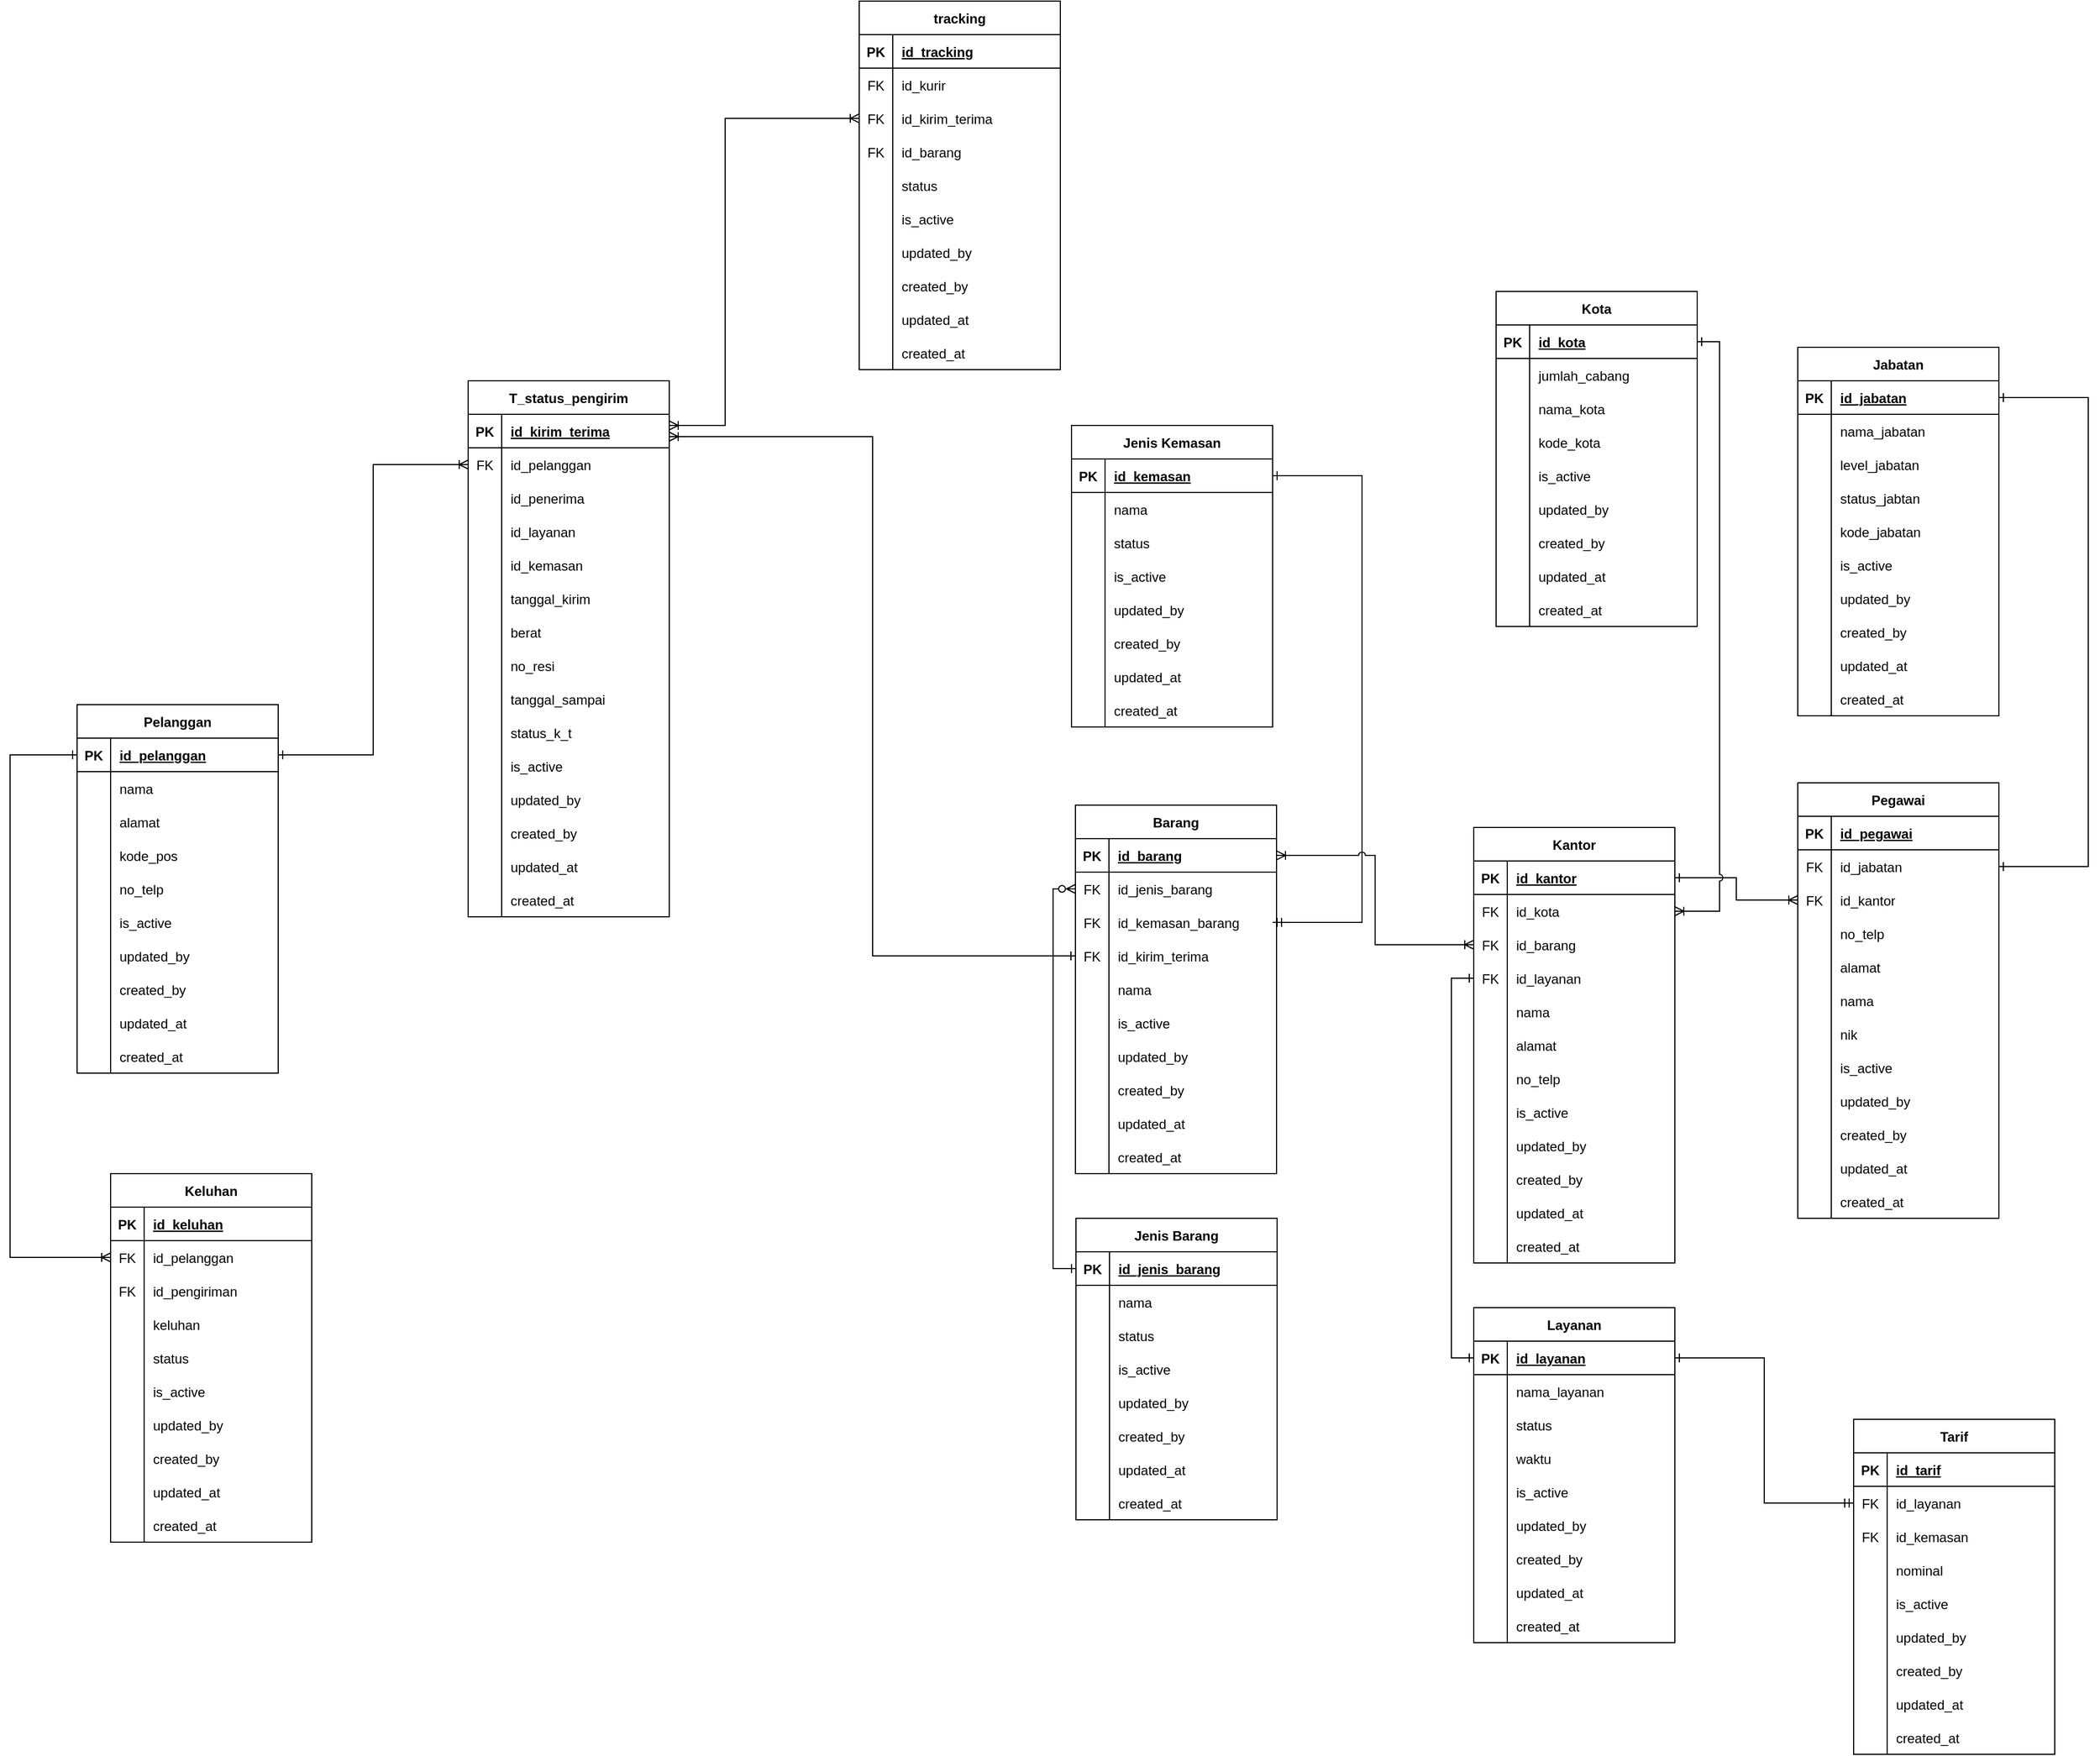 <mxfile version="15.9.4" type="device"><diagram id="PN4DQH71WAs8Ut60t1xR" name="Page-1"><mxGraphModel dx="2997" dy="2177" grid="1" gridSize="10" guides="1" tooltips="1" connect="1" arrows="1" fold="1" page="1" pageScale="1" pageWidth="827" pageHeight="1169" math="0" shadow="0"><root><mxCell id="0"/><mxCell id="1" parent="0"/><mxCell id="ZttRfgbsuXWo9eiNmgZ5-1" value="Barang" style="shape=table;startSize=30;container=1;collapsible=1;childLayout=tableLayout;fixedRows=1;rowLines=0;fontStyle=1;align=center;resizeLast=1;" parent="1" vertex="1"><mxGeometry x="233.5" y="490" width="180" height="330" as="geometry"/></mxCell><mxCell id="ZttRfgbsuXWo9eiNmgZ5-2" value="" style="shape=partialRectangle;collapsible=0;dropTarget=0;pointerEvents=0;fillColor=none;top=0;left=0;bottom=1;right=0;points=[[0,0.5],[1,0.5]];portConstraint=eastwest;" parent="ZttRfgbsuXWo9eiNmgZ5-1" vertex="1"><mxGeometry y="30" width="180" height="30" as="geometry"/></mxCell><mxCell id="ZttRfgbsuXWo9eiNmgZ5-3" value="PK" style="shape=partialRectangle;connectable=0;fillColor=none;top=0;left=0;bottom=0;right=0;fontStyle=1;overflow=hidden;" parent="ZttRfgbsuXWo9eiNmgZ5-2" vertex="1"><mxGeometry width="30" height="30" as="geometry"><mxRectangle width="30" height="30" as="alternateBounds"/></mxGeometry></mxCell><mxCell id="ZttRfgbsuXWo9eiNmgZ5-4" value="id_barang" style="shape=partialRectangle;connectable=0;fillColor=none;top=0;left=0;bottom=0;right=0;align=left;spacingLeft=6;fontStyle=5;overflow=hidden;" parent="ZttRfgbsuXWo9eiNmgZ5-2" vertex="1"><mxGeometry x="30" width="150" height="30" as="geometry"><mxRectangle width="150" height="30" as="alternateBounds"/></mxGeometry></mxCell><mxCell id="ZttRfgbsuXWo9eiNmgZ5-5" value="" style="shape=partialRectangle;collapsible=0;dropTarget=0;pointerEvents=0;fillColor=none;top=0;left=0;bottom=0;right=0;points=[[0,0.5],[1,0.5]];portConstraint=eastwest;" parent="ZttRfgbsuXWo9eiNmgZ5-1" vertex="1"><mxGeometry y="60" width="180" height="30" as="geometry"/></mxCell><mxCell id="ZttRfgbsuXWo9eiNmgZ5-6" value="FK" style="shape=partialRectangle;connectable=0;fillColor=none;top=0;left=0;bottom=0;right=0;editable=1;overflow=hidden;" parent="ZttRfgbsuXWo9eiNmgZ5-5" vertex="1"><mxGeometry width="30" height="30" as="geometry"><mxRectangle width="30" height="30" as="alternateBounds"/></mxGeometry></mxCell><mxCell id="ZttRfgbsuXWo9eiNmgZ5-7" value="id_jenis_barang" style="shape=partialRectangle;connectable=0;fillColor=none;top=0;left=0;bottom=0;right=0;align=left;spacingLeft=6;overflow=hidden;" parent="ZttRfgbsuXWo9eiNmgZ5-5" vertex="1"><mxGeometry x="30" width="150" height="30" as="geometry"><mxRectangle width="150" height="30" as="alternateBounds"/></mxGeometry></mxCell><mxCell id="T3n7-aSaeNBEVlzUf0zS-7" value="" style="shape=partialRectangle;collapsible=0;dropTarget=0;pointerEvents=0;fillColor=none;top=0;left=0;bottom=0;right=0;points=[[0,0.5],[1,0.5]];portConstraint=eastwest;" parent="ZttRfgbsuXWo9eiNmgZ5-1" vertex="1"><mxGeometry y="90" width="180" height="30" as="geometry"/></mxCell><mxCell id="T3n7-aSaeNBEVlzUf0zS-8" value="FK" style="shape=partialRectangle;connectable=0;fillColor=none;top=0;left=0;bottom=0;right=0;editable=1;overflow=hidden;" parent="T3n7-aSaeNBEVlzUf0zS-7" vertex="1"><mxGeometry width="30" height="30" as="geometry"><mxRectangle width="30" height="30" as="alternateBounds"/></mxGeometry></mxCell><mxCell id="T3n7-aSaeNBEVlzUf0zS-9" value="id_kemasan_barang" style="shape=partialRectangle;connectable=0;fillColor=none;top=0;left=0;bottom=0;right=0;align=left;spacingLeft=6;overflow=hidden;" parent="T3n7-aSaeNBEVlzUf0zS-7" vertex="1"><mxGeometry x="30" width="150" height="30" as="geometry"><mxRectangle width="150" height="30" as="alternateBounds"/></mxGeometry></mxCell><mxCell id="TRZgVfHr3UDyO5WGcD6W-2" value="" style="shape=partialRectangle;collapsible=0;dropTarget=0;pointerEvents=0;fillColor=none;top=0;left=0;bottom=0;right=0;points=[[0,0.5],[1,0.5]];portConstraint=eastwest;" vertex="1" parent="ZttRfgbsuXWo9eiNmgZ5-1"><mxGeometry y="120" width="180" height="30" as="geometry"/></mxCell><mxCell id="TRZgVfHr3UDyO5WGcD6W-3" value="FK" style="shape=partialRectangle;connectable=0;fillColor=none;top=0;left=0;bottom=0;right=0;editable=1;overflow=hidden;" vertex="1" parent="TRZgVfHr3UDyO5WGcD6W-2"><mxGeometry width="30" height="30" as="geometry"><mxRectangle width="30" height="30" as="alternateBounds"/></mxGeometry></mxCell><mxCell id="TRZgVfHr3UDyO5WGcD6W-4" value="id_kirim_terima" style="shape=partialRectangle;connectable=0;fillColor=none;top=0;left=0;bottom=0;right=0;align=left;spacingLeft=6;overflow=hidden;" vertex="1" parent="TRZgVfHr3UDyO5WGcD6W-2"><mxGeometry x="30" width="150" height="30" as="geometry"><mxRectangle width="150" height="30" as="alternateBounds"/></mxGeometry></mxCell><mxCell id="ZttRfgbsuXWo9eiNmgZ5-8" value="" style="shape=partialRectangle;collapsible=0;dropTarget=0;pointerEvents=0;fillColor=none;top=0;left=0;bottom=0;right=0;points=[[0,0.5],[1,0.5]];portConstraint=eastwest;" parent="ZttRfgbsuXWo9eiNmgZ5-1" vertex="1"><mxGeometry y="150" width="180" height="30" as="geometry"/></mxCell><mxCell id="ZttRfgbsuXWo9eiNmgZ5-9" value="" style="shape=partialRectangle;connectable=0;fillColor=none;top=0;left=0;bottom=0;right=0;editable=1;overflow=hidden;" parent="ZttRfgbsuXWo9eiNmgZ5-8" vertex="1"><mxGeometry width="30" height="30" as="geometry"><mxRectangle width="30" height="30" as="alternateBounds"/></mxGeometry></mxCell><mxCell id="ZttRfgbsuXWo9eiNmgZ5-10" value="nama" style="shape=partialRectangle;connectable=0;fillColor=none;top=0;left=0;bottom=0;right=0;align=left;spacingLeft=6;overflow=hidden;" parent="ZttRfgbsuXWo9eiNmgZ5-8" vertex="1"><mxGeometry x="30" width="150" height="30" as="geometry"><mxRectangle width="150" height="30" as="alternateBounds"/></mxGeometry></mxCell><mxCell id="ZttRfgbsuXWo9eiNmgZ5-11" value="" style="shape=partialRectangle;collapsible=0;dropTarget=0;pointerEvents=0;fillColor=none;top=0;left=0;bottom=0;right=0;points=[[0,0.5],[1,0.5]];portConstraint=eastwest;" parent="ZttRfgbsuXWo9eiNmgZ5-1" vertex="1"><mxGeometry y="180" width="180" height="30" as="geometry"/></mxCell><mxCell id="ZttRfgbsuXWo9eiNmgZ5-12" value="" style="shape=partialRectangle;connectable=0;fillColor=none;top=0;left=0;bottom=0;right=0;editable=1;overflow=hidden;" parent="ZttRfgbsuXWo9eiNmgZ5-11" vertex="1"><mxGeometry width="30" height="30" as="geometry"><mxRectangle width="30" height="30" as="alternateBounds"/></mxGeometry></mxCell><mxCell id="ZttRfgbsuXWo9eiNmgZ5-13" value="is_active" style="shape=partialRectangle;connectable=0;fillColor=none;top=0;left=0;bottom=0;right=0;align=left;spacingLeft=6;overflow=hidden;" parent="ZttRfgbsuXWo9eiNmgZ5-11" vertex="1"><mxGeometry x="30" width="150" height="30" as="geometry"><mxRectangle width="150" height="30" as="alternateBounds"/></mxGeometry></mxCell><mxCell id="ZttRfgbsuXWo9eiNmgZ5-14" value="" style="shape=partialRectangle;collapsible=0;dropTarget=0;pointerEvents=0;fillColor=none;top=0;left=0;bottom=0;right=0;points=[[0,0.5],[1,0.5]];portConstraint=eastwest;" parent="ZttRfgbsuXWo9eiNmgZ5-1" vertex="1"><mxGeometry y="210" width="180" height="30" as="geometry"/></mxCell><mxCell id="ZttRfgbsuXWo9eiNmgZ5-15" value="" style="shape=partialRectangle;connectable=0;fillColor=none;top=0;left=0;bottom=0;right=0;editable=1;overflow=hidden;" parent="ZttRfgbsuXWo9eiNmgZ5-14" vertex="1"><mxGeometry width="30" height="30" as="geometry"><mxRectangle width="30" height="30" as="alternateBounds"/></mxGeometry></mxCell><mxCell id="ZttRfgbsuXWo9eiNmgZ5-16" value="updated_by" style="shape=partialRectangle;connectable=0;fillColor=none;top=0;left=0;bottom=0;right=0;align=left;spacingLeft=6;overflow=hidden;" parent="ZttRfgbsuXWo9eiNmgZ5-14" vertex="1"><mxGeometry x="30" width="150" height="30" as="geometry"><mxRectangle width="150" height="30" as="alternateBounds"/></mxGeometry></mxCell><mxCell id="ZttRfgbsuXWo9eiNmgZ5-17" value="" style="shape=partialRectangle;collapsible=0;dropTarget=0;pointerEvents=0;fillColor=none;top=0;left=0;bottom=0;right=0;points=[[0,0.5],[1,0.5]];portConstraint=eastwest;" parent="ZttRfgbsuXWo9eiNmgZ5-1" vertex="1"><mxGeometry y="240" width="180" height="30" as="geometry"/></mxCell><mxCell id="ZttRfgbsuXWo9eiNmgZ5-18" value="" style="shape=partialRectangle;connectable=0;fillColor=none;top=0;left=0;bottom=0;right=0;editable=1;overflow=hidden;" parent="ZttRfgbsuXWo9eiNmgZ5-17" vertex="1"><mxGeometry width="30" height="30" as="geometry"><mxRectangle width="30" height="30" as="alternateBounds"/></mxGeometry></mxCell><mxCell id="ZttRfgbsuXWo9eiNmgZ5-19" value="created_by" style="shape=partialRectangle;connectable=0;fillColor=none;top=0;left=0;bottom=0;right=0;align=left;spacingLeft=6;overflow=hidden;" parent="ZttRfgbsuXWo9eiNmgZ5-17" vertex="1"><mxGeometry x="30" width="150" height="30" as="geometry"><mxRectangle width="150" height="30" as="alternateBounds"/></mxGeometry></mxCell><mxCell id="ZttRfgbsuXWo9eiNmgZ5-20" value="" style="shape=partialRectangle;collapsible=0;dropTarget=0;pointerEvents=0;fillColor=none;top=0;left=0;bottom=0;right=0;points=[[0,0.5],[1,0.5]];portConstraint=eastwest;" parent="ZttRfgbsuXWo9eiNmgZ5-1" vertex="1"><mxGeometry y="270" width="180" height="30" as="geometry"/></mxCell><mxCell id="ZttRfgbsuXWo9eiNmgZ5-21" value="" style="shape=partialRectangle;connectable=0;fillColor=none;top=0;left=0;bottom=0;right=0;editable=1;overflow=hidden;" parent="ZttRfgbsuXWo9eiNmgZ5-20" vertex="1"><mxGeometry width="30" height="30" as="geometry"><mxRectangle width="30" height="30" as="alternateBounds"/></mxGeometry></mxCell><mxCell id="ZttRfgbsuXWo9eiNmgZ5-22" value="updated_at" style="shape=partialRectangle;connectable=0;fillColor=none;top=0;left=0;bottom=0;right=0;align=left;spacingLeft=6;overflow=hidden;" parent="ZttRfgbsuXWo9eiNmgZ5-20" vertex="1"><mxGeometry x="30" width="150" height="30" as="geometry"><mxRectangle width="150" height="30" as="alternateBounds"/></mxGeometry></mxCell><mxCell id="ZttRfgbsuXWo9eiNmgZ5-26" value="" style="shape=partialRectangle;collapsible=0;dropTarget=0;pointerEvents=0;fillColor=none;top=0;left=0;bottom=0;right=0;points=[[0,0.5],[1,0.5]];portConstraint=eastwest;" parent="ZttRfgbsuXWo9eiNmgZ5-1" vertex="1"><mxGeometry y="300" width="180" height="30" as="geometry"/></mxCell><mxCell id="ZttRfgbsuXWo9eiNmgZ5-27" value="" style="shape=partialRectangle;connectable=0;fillColor=none;top=0;left=0;bottom=0;right=0;editable=1;overflow=hidden;" parent="ZttRfgbsuXWo9eiNmgZ5-26" vertex="1"><mxGeometry width="30" height="30" as="geometry"><mxRectangle width="30" height="30" as="alternateBounds"/></mxGeometry></mxCell><mxCell id="ZttRfgbsuXWo9eiNmgZ5-28" value="created_at" style="shape=partialRectangle;connectable=0;fillColor=none;top=0;left=0;bottom=0;right=0;align=left;spacingLeft=6;overflow=hidden;" parent="ZttRfgbsuXWo9eiNmgZ5-26" vertex="1"><mxGeometry x="30" width="150" height="30" as="geometry"><mxRectangle width="150" height="30" as="alternateBounds"/></mxGeometry></mxCell><mxCell id="ZttRfgbsuXWo9eiNmgZ5-42" value="Jabatan" style="shape=table;startSize=30;container=1;collapsible=1;childLayout=tableLayout;fixedRows=1;rowLines=0;fontStyle=1;align=center;resizeLast=1;" parent="1" vertex="1"><mxGeometry x="880" y="80" width="180" height="330" as="geometry"/></mxCell><mxCell id="ZttRfgbsuXWo9eiNmgZ5-43" value="" style="shape=partialRectangle;collapsible=0;dropTarget=0;pointerEvents=0;fillColor=none;top=0;left=0;bottom=1;right=0;points=[[0,0.5],[1,0.5]];portConstraint=eastwest;" parent="ZttRfgbsuXWo9eiNmgZ5-42" vertex="1"><mxGeometry y="30" width="180" height="30" as="geometry"/></mxCell><mxCell id="ZttRfgbsuXWo9eiNmgZ5-44" value="PK" style="shape=partialRectangle;connectable=0;fillColor=none;top=0;left=0;bottom=0;right=0;fontStyle=1;overflow=hidden;" parent="ZttRfgbsuXWo9eiNmgZ5-43" vertex="1"><mxGeometry width="30" height="30" as="geometry"><mxRectangle width="30" height="30" as="alternateBounds"/></mxGeometry></mxCell><mxCell id="ZttRfgbsuXWo9eiNmgZ5-45" value="id_jabatan" style="shape=partialRectangle;connectable=0;fillColor=none;top=0;left=0;bottom=0;right=0;align=left;spacingLeft=6;fontStyle=5;overflow=hidden;" parent="ZttRfgbsuXWo9eiNmgZ5-43" vertex="1"><mxGeometry x="30" width="150" height="30" as="geometry"><mxRectangle width="150" height="30" as="alternateBounds"/></mxGeometry></mxCell><mxCell id="ZttRfgbsuXWo9eiNmgZ5-73" value="" style="shape=partialRectangle;collapsible=0;dropTarget=0;pointerEvents=0;fillColor=none;top=0;left=0;bottom=0;right=0;points=[[0,0.5],[1,0.5]];portConstraint=eastwest;" parent="ZttRfgbsuXWo9eiNmgZ5-42" vertex="1"><mxGeometry y="60" width="180" height="30" as="geometry"/></mxCell><mxCell id="ZttRfgbsuXWo9eiNmgZ5-74" value="" style="shape=partialRectangle;connectable=0;fillColor=none;top=0;left=0;bottom=0;right=0;editable=1;overflow=hidden;" parent="ZttRfgbsuXWo9eiNmgZ5-73" vertex="1"><mxGeometry width="30" height="30" as="geometry"><mxRectangle width="30" height="30" as="alternateBounds"/></mxGeometry></mxCell><mxCell id="ZttRfgbsuXWo9eiNmgZ5-75" value="nama_jabatan" style="shape=partialRectangle;connectable=0;fillColor=none;top=0;left=0;bottom=0;right=0;align=left;spacingLeft=6;overflow=hidden;" parent="ZttRfgbsuXWo9eiNmgZ5-73" vertex="1"><mxGeometry x="30" width="150" height="30" as="geometry"><mxRectangle width="150" height="30" as="alternateBounds"/></mxGeometry></mxCell><mxCell id="ZttRfgbsuXWo9eiNmgZ5-49" value="" style="shape=partialRectangle;collapsible=0;dropTarget=0;pointerEvents=0;fillColor=none;top=0;left=0;bottom=0;right=0;points=[[0,0.5],[1,0.5]];portConstraint=eastwest;" parent="ZttRfgbsuXWo9eiNmgZ5-42" vertex="1"><mxGeometry y="90" width="180" height="30" as="geometry"/></mxCell><mxCell id="ZttRfgbsuXWo9eiNmgZ5-50" value="" style="shape=partialRectangle;connectable=0;fillColor=none;top=0;left=0;bottom=0;right=0;editable=1;overflow=hidden;" parent="ZttRfgbsuXWo9eiNmgZ5-49" vertex="1"><mxGeometry width="30" height="30" as="geometry"><mxRectangle width="30" height="30" as="alternateBounds"/></mxGeometry></mxCell><mxCell id="ZttRfgbsuXWo9eiNmgZ5-51" value="level_jabatan" style="shape=partialRectangle;connectable=0;fillColor=none;top=0;left=0;bottom=0;right=0;align=left;spacingLeft=6;overflow=hidden;" parent="ZttRfgbsuXWo9eiNmgZ5-49" vertex="1"><mxGeometry x="30" width="150" height="30" as="geometry"><mxRectangle width="150" height="30" as="alternateBounds"/></mxGeometry></mxCell><mxCell id="ZttRfgbsuXWo9eiNmgZ5-67" value="" style="shape=partialRectangle;collapsible=0;dropTarget=0;pointerEvents=0;fillColor=none;top=0;left=0;bottom=0;right=0;points=[[0,0.5],[1,0.5]];portConstraint=eastwest;" parent="ZttRfgbsuXWo9eiNmgZ5-42" vertex="1"><mxGeometry y="120" width="180" height="30" as="geometry"/></mxCell><mxCell id="ZttRfgbsuXWo9eiNmgZ5-68" value="" style="shape=partialRectangle;connectable=0;fillColor=none;top=0;left=0;bottom=0;right=0;editable=1;overflow=hidden;" parent="ZttRfgbsuXWo9eiNmgZ5-67" vertex="1"><mxGeometry width="30" height="30" as="geometry"><mxRectangle width="30" height="30" as="alternateBounds"/></mxGeometry></mxCell><mxCell id="ZttRfgbsuXWo9eiNmgZ5-69" value="status_jabtan" style="shape=partialRectangle;connectable=0;fillColor=none;top=0;left=0;bottom=0;right=0;align=left;spacingLeft=6;overflow=hidden;" parent="ZttRfgbsuXWo9eiNmgZ5-67" vertex="1"><mxGeometry x="30" width="150" height="30" as="geometry"><mxRectangle width="150" height="30" as="alternateBounds"/></mxGeometry></mxCell><mxCell id="ZttRfgbsuXWo9eiNmgZ5-70" value="" style="shape=partialRectangle;collapsible=0;dropTarget=0;pointerEvents=0;fillColor=none;top=0;left=0;bottom=0;right=0;points=[[0,0.5],[1,0.5]];portConstraint=eastwest;" parent="ZttRfgbsuXWo9eiNmgZ5-42" vertex="1"><mxGeometry y="150" width="180" height="30" as="geometry"/></mxCell><mxCell id="ZttRfgbsuXWo9eiNmgZ5-71" value="" style="shape=partialRectangle;connectable=0;fillColor=none;top=0;left=0;bottom=0;right=0;editable=1;overflow=hidden;" parent="ZttRfgbsuXWo9eiNmgZ5-70" vertex="1"><mxGeometry width="30" height="30" as="geometry"><mxRectangle width="30" height="30" as="alternateBounds"/></mxGeometry></mxCell><mxCell id="ZttRfgbsuXWo9eiNmgZ5-72" value="kode_jabatan" style="shape=partialRectangle;connectable=0;fillColor=none;top=0;left=0;bottom=0;right=0;align=left;spacingLeft=6;overflow=hidden;" parent="ZttRfgbsuXWo9eiNmgZ5-70" vertex="1"><mxGeometry x="30" width="150" height="30" as="geometry"><mxRectangle width="150" height="30" as="alternateBounds"/></mxGeometry></mxCell><mxCell id="ZttRfgbsuXWo9eiNmgZ5-52" value="" style="shape=partialRectangle;collapsible=0;dropTarget=0;pointerEvents=0;fillColor=none;top=0;left=0;bottom=0;right=0;points=[[0,0.5],[1,0.5]];portConstraint=eastwest;" parent="ZttRfgbsuXWo9eiNmgZ5-42" vertex="1"><mxGeometry y="180" width="180" height="30" as="geometry"/></mxCell><mxCell id="ZttRfgbsuXWo9eiNmgZ5-53" value="" style="shape=partialRectangle;connectable=0;fillColor=none;top=0;left=0;bottom=0;right=0;editable=1;overflow=hidden;" parent="ZttRfgbsuXWo9eiNmgZ5-52" vertex="1"><mxGeometry width="30" height="30" as="geometry"><mxRectangle width="30" height="30" as="alternateBounds"/></mxGeometry></mxCell><mxCell id="ZttRfgbsuXWo9eiNmgZ5-54" value="is_active" style="shape=partialRectangle;connectable=0;fillColor=none;top=0;left=0;bottom=0;right=0;align=left;spacingLeft=6;overflow=hidden;" parent="ZttRfgbsuXWo9eiNmgZ5-52" vertex="1"><mxGeometry x="30" width="150" height="30" as="geometry"><mxRectangle width="150" height="30" as="alternateBounds"/></mxGeometry></mxCell><mxCell id="ZttRfgbsuXWo9eiNmgZ5-55" value="" style="shape=partialRectangle;collapsible=0;dropTarget=0;pointerEvents=0;fillColor=none;top=0;left=0;bottom=0;right=0;points=[[0,0.5],[1,0.5]];portConstraint=eastwest;" parent="ZttRfgbsuXWo9eiNmgZ5-42" vertex="1"><mxGeometry y="210" width="180" height="30" as="geometry"/></mxCell><mxCell id="ZttRfgbsuXWo9eiNmgZ5-56" value="" style="shape=partialRectangle;connectable=0;fillColor=none;top=0;left=0;bottom=0;right=0;editable=1;overflow=hidden;" parent="ZttRfgbsuXWo9eiNmgZ5-55" vertex="1"><mxGeometry width="30" height="30" as="geometry"><mxRectangle width="30" height="30" as="alternateBounds"/></mxGeometry></mxCell><mxCell id="ZttRfgbsuXWo9eiNmgZ5-57" value="updated_by" style="shape=partialRectangle;connectable=0;fillColor=none;top=0;left=0;bottom=0;right=0;align=left;spacingLeft=6;overflow=hidden;" parent="ZttRfgbsuXWo9eiNmgZ5-55" vertex="1"><mxGeometry x="30" width="150" height="30" as="geometry"><mxRectangle width="150" height="30" as="alternateBounds"/></mxGeometry></mxCell><mxCell id="ZttRfgbsuXWo9eiNmgZ5-58" value="" style="shape=partialRectangle;collapsible=0;dropTarget=0;pointerEvents=0;fillColor=none;top=0;left=0;bottom=0;right=0;points=[[0,0.5],[1,0.5]];portConstraint=eastwest;" parent="ZttRfgbsuXWo9eiNmgZ5-42" vertex="1"><mxGeometry y="240" width="180" height="30" as="geometry"/></mxCell><mxCell id="ZttRfgbsuXWo9eiNmgZ5-59" value="" style="shape=partialRectangle;connectable=0;fillColor=none;top=0;left=0;bottom=0;right=0;editable=1;overflow=hidden;" parent="ZttRfgbsuXWo9eiNmgZ5-58" vertex="1"><mxGeometry width="30" height="30" as="geometry"><mxRectangle width="30" height="30" as="alternateBounds"/></mxGeometry></mxCell><mxCell id="ZttRfgbsuXWo9eiNmgZ5-60" value="created_by" style="shape=partialRectangle;connectable=0;fillColor=none;top=0;left=0;bottom=0;right=0;align=left;spacingLeft=6;overflow=hidden;" parent="ZttRfgbsuXWo9eiNmgZ5-58" vertex="1"><mxGeometry x="30" width="150" height="30" as="geometry"><mxRectangle width="150" height="30" as="alternateBounds"/></mxGeometry></mxCell><mxCell id="ZttRfgbsuXWo9eiNmgZ5-61" value="" style="shape=partialRectangle;collapsible=0;dropTarget=0;pointerEvents=0;fillColor=none;top=0;left=0;bottom=0;right=0;points=[[0,0.5],[1,0.5]];portConstraint=eastwest;" parent="ZttRfgbsuXWo9eiNmgZ5-42" vertex="1"><mxGeometry y="270" width="180" height="30" as="geometry"/></mxCell><mxCell id="ZttRfgbsuXWo9eiNmgZ5-62" value="" style="shape=partialRectangle;connectable=0;fillColor=none;top=0;left=0;bottom=0;right=0;editable=1;overflow=hidden;" parent="ZttRfgbsuXWo9eiNmgZ5-61" vertex="1"><mxGeometry width="30" height="30" as="geometry"><mxRectangle width="30" height="30" as="alternateBounds"/></mxGeometry></mxCell><mxCell id="ZttRfgbsuXWo9eiNmgZ5-63" value="updated_at" style="shape=partialRectangle;connectable=0;fillColor=none;top=0;left=0;bottom=0;right=0;align=left;spacingLeft=6;overflow=hidden;" parent="ZttRfgbsuXWo9eiNmgZ5-61" vertex="1"><mxGeometry x="30" width="150" height="30" as="geometry"><mxRectangle width="150" height="30" as="alternateBounds"/></mxGeometry></mxCell><mxCell id="ZttRfgbsuXWo9eiNmgZ5-64" value="" style="shape=partialRectangle;collapsible=0;dropTarget=0;pointerEvents=0;fillColor=none;top=0;left=0;bottom=0;right=0;points=[[0,0.5],[1,0.5]];portConstraint=eastwest;" parent="ZttRfgbsuXWo9eiNmgZ5-42" vertex="1"><mxGeometry y="300" width="180" height="30" as="geometry"/></mxCell><mxCell id="ZttRfgbsuXWo9eiNmgZ5-65" value="" style="shape=partialRectangle;connectable=0;fillColor=none;top=0;left=0;bottom=0;right=0;editable=1;overflow=hidden;" parent="ZttRfgbsuXWo9eiNmgZ5-64" vertex="1"><mxGeometry width="30" height="30" as="geometry"><mxRectangle width="30" height="30" as="alternateBounds"/></mxGeometry></mxCell><mxCell id="ZttRfgbsuXWo9eiNmgZ5-66" value="created_at" style="shape=partialRectangle;connectable=0;fillColor=none;top=0;left=0;bottom=0;right=0;align=left;spacingLeft=6;overflow=hidden;" parent="ZttRfgbsuXWo9eiNmgZ5-64" vertex="1"><mxGeometry x="30" width="150" height="30" as="geometry"><mxRectangle width="150" height="30" as="alternateBounds"/></mxGeometry></mxCell><mxCell id="ZttRfgbsuXWo9eiNmgZ5-76" value="Pegawai" style="shape=table;startSize=30;container=1;collapsible=1;childLayout=tableLayout;fixedRows=1;rowLines=0;fontStyle=1;align=center;resizeLast=1;" parent="1" vertex="1"><mxGeometry x="880" y="470" width="180" height="390" as="geometry"/></mxCell><mxCell id="ZttRfgbsuXWo9eiNmgZ5-77" value="" style="shape=partialRectangle;collapsible=0;dropTarget=0;pointerEvents=0;fillColor=none;top=0;left=0;bottom=1;right=0;points=[[0,0.5],[1,0.5]];portConstraint=eastwest;" parent="ZttRfgbsuXWo9eiNmgZ5-76" vertex="1"><mxGeometry y="30" width="180" height="30" as="geometry"/></mxCell><mxCell id="ZttRfgbsuXWo9eiNmgZ5-78" value="PK" style="shape=partialRectangle;connectable=0;fillColor=none;top=0;left=0;bottom=0;right=0;fontStyle=1;overflow=hidden;" parent="ZttRfgbsuXWo9eiNmgZ5-77" vertex="1"><mxGeometry width="30" height="30" as="geometry"><mxRectangle width="30" height="30" as="alternateBounds"/></mxGeometry></mxCell><mxCell id="ZttRfgbsuXWo9eiNmgZ5-79" value="id_pegawai" style="shape=partialRectangle;connectable=0;fillColor=none;top=0;left=0;bottom=0;right=0;align=left;spacingLeft=6;fontStyle=5;overflow=hidden;" parent="ZttRfgbsuXWo9eiNmgZ5-77" vertex="1"><mxGeometry x="30" width="150" height="30" as="geometry"><mxRectangle width="150" height="30" as="alternateBounds"/></mxGeometry></mxCell><mxCell id="ZttRfgbsuXWo9eiNmgZ5-83" value="" style="shape=partialRectangle;collapsible=0;dropTarget=0;pointerEvents=0;fillColor=none;top=0;left=0;bottom=0;right=0;points=[[0,0.5],[1,0.5]];portConstraint=eastwest;" parent="ZttRfgbsuXWo9eiNmgZ5-76" vertex="1"><mxGeometry y="60" width="180" height="30" as="geometry"/></mxCell><mxCell id="ZttRfgbsuXWo9eiNmgZ5-84" value="FK" style="shape=partialRectangle;connectable=0;fillColor=none;top=0;left=0;bottom=0;right=0;editable=1;overflow=hidden;" parent="ZttRfgbsuXWo9eiNmgZ5-83" vertex="1"><mxGeometry width="30" height="30" as="geometry"><mxRectangle width="30" height="30" as="alternateBounds"/></mxGeometry></mxCell><mxCell id="ZttRfgbsuXWo9eiNmgZ5-85" value="id_jabatan" style="shape=partialRectangle;connectable=0;fillColor=none;top=0;left=0;bottom=0;right=0;align=left;spacingLeft=6;overflow=hidden;" parent="ZttRfgbsuXWo9eiNmgZ5-83" vertex="1"><mxGeometry x="30" width="150" height="30" as="geometry"><mxRectangle width="150" height="30" as="alternateBounds"/></mxGeometry></mxCell><mxCell id="ZttRfgbsuXWo9eiNmgZ5-116" value="" style="shape=partialRectangle;collapsible=0;dropTarget=0;pointerEvents=0;fillColor=none;top=0;left=0;bottom=0;right=0;points=[[0,0.5],[1,0.5]];portConstraint=eastwest;" parent="ZttRfgbsuXWo9eiNmgZ5-76" vertex="1"><mxGeometry y="90" width="180" height="30" as="geometry"/></mxCell><mxCell id="ZttRfgbsuXWo9eiNmgZ5-117" value="FK" style="shape=partialRectangle;connectable=0;fillColor=none;top=0;left=0;bottom=0;right=0;editable=1;overflow=hidden;" parent="ZttRfgbsuXWo9eiNmgZ5-116" vertex="1"><mxGeometry width="30" height="30" as="geometry"><mxRectangle width="30" height="30" as="alternateBounds"/></mxGeometry></mxCell><mxCell id="ZttRfgbsuXWo9eiNmgZ5-118" value="id_kantor" style="shape=partialRectangle;connectable=0;fillColor=none;top=0;left=0;bottom=0;right=0;align=left;spacingLeft=6;overflow=hidden;" parent="ZttRfgbsuXWo9eiNmgZ5-116" vertex="1"><mxGeometry x="30" width="150" height="30" as="geometry"><mxRectangle width="150" height="30" as="alternateBounds"/></mxGeometry></mxCell><mxCell id="ZttRfgbsuXWo9eiNmgZ5-86" value="" style="shape=partialRectangle;collapsible=0;dropTarget=0;pointerEvents=0;fillColor=none;top=0;left=0;bottom=0;right=0;points=[[0,0.5],[1,0.5]];portConstraint=eastwest;" parent="ZttRfgbsuXWo9eiNmgZ5-76" vertex="1"><mxGeometry y="120" width="180" height="30" as="geometry"/></mxCell><mxCell id="ZttRfgbsuXWo9eiNmgZ5-87" value="" style="shape=partialRectangle;connectable=0;fillColor=none;top=0;left=0;bottom=0;right=0;editable=1;overflow=hidden;" parent="ZttRfgbsuXWo9eiNmgZ5-86" vertex="1"><mxGeometry width="30" height="30" as="geometry"><mxRectangle width="30" height="30" as="alternateBounds"/></mxGeometry></mxCell><mxCell id="ZttRfgbsuXWo9eiNmgZ5-88" value="no_telp" style="shape=partialRectangle;connectable=0;fillColor=none;top=0;left=0;bottom=0;right=0;align=left;spacingLeft=6;overflow=hidden;" parent="ZttRfgbsuXWo9eiNmgZ5-86" vertex="1"><mxGeometry x="30" width="150" height="30" as="geometry"><mxRectangle width="150" height="30" as="alternateBounds"/></mxGeometry></mxCell><mxCell id="ZttRfgbsuXWo9eiNmgZ5-89" value="" style="shape=partialRectangle;collapsible=0;dropTarget=0;pointerEvents=0;fillColor=none;top=0;left=0;bottom=0;right=0;points=[[0,0.5],[1,0.5]];portConstraint=eastwest;" parent="ZttRfgbsuXWo9eiNmgZ5-76" vertex="1"><mxGeometry y="150" width="180" height="30" as="geometry"/></mxCell><mxCell id="ZttRfgbsuXWo9eiNmgZ5-90" value="" style="shape=partialRectangle;connectable=0;fillColor=none;top=0;left=0;bottom=0;right=0;editable=1;overflow=hidden;" parent="ZttRfgbsuXWo9eiNmgZ5-89" vertex="1"><mxGeometry width="30" height="30" as="geometry"><mxRectangle width="30" height="30" as="alternateBounds"/></mxGeometry></mxCell><mxCell id="ZttRfgbsuXWo9eiNmgZ5-91" value="alamat" style="shape=partialRectangle;connectable=0;fillColor=none;top=0;left=0;bottom=0;right=0;align=left;spacingLeft=6;overflow=hidden;" parent="ZttRfgbsuXWo9eiNmgZ5-89" vertex="1"><mxGeometry x="30" width="150" height="30" as="geometry"><mxRectangle width="150" height="30" as="alternateBounds"/></mxGeometry></mxCell><mxCell id="ZttRfgbsuXWo9eiNmgZ5-110" value="" style="shape=partialRectangle;collapsible=0;dropTarget=0;pointerEvents=0;fillColor=none;top=0;left=0;bottom=0;right=0;points=[[0,0.5],[1,0.5]];portConstraint=eastwest;" parent="ZttRfgbsuXWo9eiNmgZ5-76" vertex="1"><mxGeometry y="180" width="180" height="30" as="geometry"/></mxCell><mxCell id="ZttRfgbsuXWo9eiNmgZ5-111" value="" style="shape=partialRectangle;connectable=0;fillColor=none;top=0;left=0;bottom=0;right=0;editable=1;overflow=hidden;" parent="ZttRfgbsuXWo9eiNmgZ5-110" vertex="1"><mxGeometry width="30" height="30" as="geometry"><mxRectangle width="30" height="30" as="alternateBounds"/></mxGeometry></mxCell><mxCell id="ZttRfgbsuXWo9eiNmgZ5-112" value="nama" style="shape=partialRectangle;connectable=0;fillColor=none;top=0;left=0;bottom=0;right=0;align=left;spacingLeft=6;overflow=hidden;" parent="ZttRfgbsuXWo9eiNmgZ5-110" vertex="1"><mxGeometry x="30" width="150" height="30" as="geometry"><mxRectangle width="150" height="30" as="alternateBounds"/></mxGeometry></mxCell><mxCell id="ZttRfgbsuXWo9eiNmgZ5-92" value="" style="shape=partialRectangle;collapsible=0;dropTarget=0;pointerEvents=0;fillColor=none;top=0;left=0;bottom=0;right=0;points=[[0,0.5],[1,0.5]];portConstraint=eastwest;" parent="ZttRfgbsuXWo9eiNmgZ5-76" vertex="1"><mxGeometry y="210" width="180" height="30" as="geometry"/></mxCell><mxCell id="ZttRfgbsuXWo9eiNmgZ5-93" value="" style="shape=partialRectangle;connectable=0;fillColor=none;top=0;left=0;bottom=0;right=0;editable=1;overflow=hidden;" parent="ZttRfgbsuXWo9eiNmgZ5-92" vertex="1"><mxGeometry width="30" height="30" as="geometry"><mxRectangle width="30" height="30" as="alternateBounds"/></mxGeometry></mxCell><mxCell id="ZttRfgbsuXWo9eiNmgZ5-94" value="nik" style="shape=partialRectangle;connectable=0;fillColor=none;top=0;left=0;bottom=0;right=0;align=left;spacingLeft=6;overflow=hidden;" parent="ZttRfgbsuXWo9eiNmgZ5-92" vertex="1"><mxGeometry x="30" width="150" height="30" as="geometry"><mxRectangle width="150" height="30" as="alternateBounds"/></mxGeometry></mxCell><mxCell id="ZttRfgbsuXWo9eiNmgZ5-95" value="" style="shape=partialRectangle;collapsible=0;dropTarget=0;pointerEvents=0;fillColor=none;top=0;left=0;bottom=0;right=0;points=[[0,0.5],[1,0.5]];portConstraint=eastwest;" parent="ZttRfgbsuXWo9eiNmgZ5-76" vertex="1"><mxGeometry y="240" width="180" height="30" as="geometry"/></mxCell><mxCell id="ZttRfgbsuXWo9eiNmgZ5-96" value="" style="shape=partialRectangle;connectable=0;fillColor=none;top=0;left=0;bottom=0;right=0;editable=1;overflow=hidden;" parent="ZttRfgbsuXWo9eiNmgZ5-95" vertex="1"><mxGeometry width="30" height="30" as="geometry"><mxRectangle width="30" height="30" as="alternateBounds"/></mxGeometry></mxCell><mxCell id="ZttRfgbsuXWo9eiNmgZ5-97" value="is_active" style="shape=partialRectangle;connectable=0;fillColor=none;top=0;left=0;bottom=0;right=0;align=left;spacingLeft=6;overflow=hidden;" parent="ZttRfgbsuXWo9eiNmgZ5-95" vertex="1"><mxGeometry x="30" width="150" height="30" as="geometry"><mxRectangle width="150" height="30" as="alternateBounds"/></mxGeometry></mxCell><mxCell id="ZttRfgbsuXWo9eiNmgZ5-98" value="" style="shape=partialRectangle;collapsible=0;dropTarget=0;pointerEvents=0;fillColor=none;top=0;left=0;bottom=0;right=0;points=[[0,0.5],[1,0.5]];portConstraint=eastwest;" parent="ZttRfgbsuXWo9eiNmgZ5-76" vertex="1"><mxGeometry y="270" width="180" height="30" as="geometry"/></mxCell><mxCell id="ZttRfgbsuXWo9eiNmgZ5-99" value="" style="shape=partialRectangle;connectable=0;fillColor=none;top=0;left=0;bottom=0;right=0;editable=1;overflow=hidden;" parent="ZttRfgbsuXWo9eiNmgZ5-98" vertex="1"><mxGeometry width="30" height="30" as="geometry"><mxRectangle width="30" height="30" as="alternateBounds"/></mxGeometry></mxCell><mxCell id="ZttRfgbsuXWo9eiNmgZ5-100" value="updated_by" style="shape=partialRectangle;connectable=0;fillColor=none;top=0;left=0;bottom=0;right=0;align=left;spacingLeft=6;overflow=hidden;" parent="ZttRfgbsuXWo9eiNmgZ5-98" vertex="1"><mxGeometry x="30" width="150" height="30" as="geometry"><mxRectangle width="150" height="30" as="alternateBounds"/></mxGeometry></mxCell><mxCell id="ZttRfgbsuXWo9eiNmgZ5-101" value="" style="shape=partialRectangle;collapsible=0;dropTarget=0;pointerEvents=0;fillColor=none;top=0;left=0;bottom=0;right=0;points=[[0,0.5],[1,0.5]];portConstraint=eastwest;" parent="ZttRfgbsuXWo9eiNmgZ5-76" vertex="1"><mxGeometry y="300" width="180" height="30" as="geometry"/></mxCell><mxCell id="ZttRfgbsuXWo9eiNmgZ5-102" value="" style="shape=partialRectangle;connectable=0;fillColor=none;top=0;left=0;bottom=0;right=0;editable=1;overflow=hidden;" parent="ZttRfgbsuXWo9eiNmgZ5-101" vertex="1"><mxGeometry width="30" height="30" as="geometry"><mxRectangle width="30" height="30" as="alternateBounds"/></mxGeometry></mxCell><mxCell id="ZttRfgbsuXWo9eiNmgZ5-103" value="created_by" style="shape=partialRectangle;connectable=0;fillColor=none;top=0;left=0;bottom=0;right=0;align=left;spacingLeft=6;overflow=hidden;" parent="ZttRfgbsuXWo9eiNmgZ5-101" vertex="1"><mxGeometry x="30" width="150" height="30" as="geometry"><mxRectangle width="150" height="30" as="alternateBounds"/></mxGeometry></mxCell><mxCell id="ZttRfgbsuXWo9eiNmgZ5-104" value="" style="shape=partialRectangle;collapsible=0;dropTarget=0;pointerEvents=0;fillColor=none;top=0;left=0;bottom=0;right=0;points=[[0,0.5],[1,0.5]];portConstraint=eastwest;" parent="ZttRfgbsuXWo9eiNmgZ5-76" vertex="1"><mxGeometry y="330" width="180" height="30" as="geometry"/></mxCell><mxCell id="ZttRfgbsuXWo9eiNmgZ5-105" value="" style="shape=partialRectangle;connectable=0;fillColor=none;top=0;left=0;bottom=0;right=0;editable=1;overflow=hidden;" parent="ZttRfgbsuXWo9eiNmgZ5-104" vertex="1"><mxGeometry width="30" height="30" as="geometry"><mxRectangle width="30" height="30" as="alternateBounds"/></mxGeometry></mxCell><mxCell id="ZttRfgbsuXWo9eiNmgZ5-106" value="updated_at" style="shape=partialRectangle;connectable=0;fillColor=none;top=0;left=0;bottom=0;right=0;align=left;spacingLeft=6;overflow=hidden;" parent="ZttRfgbsuXWo9eiNmgZ5-104" vertex="1"><mxGeometry x="30" width="150" height="30" as="geometry"><mxRectangle width="150" height="30" as="alternateBounds"/></mxGeometry></mxCell><mxCell id="ZttRfgbsuXWo9eiNmgZ5-107" value="" style="shape=partialRectangle;collapsible=0;dropTarget=0;pointerEvents=0;fillColor=none;top=0;left=0;bottom=0;right=0;points=[[0,0.5],[1,0.5]];portConstraint=eastwest;" parent="ZttRfgbsuXWo9eiNmgZ5-76" vertex="1"><mxGeometry y="360" width="180" height="30" as="geometry"/></mxCell><mxCell id="ZttRfgbsuXWo9eiNmgZ5-108" value="" style="shape=partialRectangle;connectable=0;fillColor=none;top=0;left=0;bottom=0;right=0;editable=1;overflow=hidden;" parent="ZttRfgbsuXWo9eiNmgZ5-107" vertex="1"><mxGeometry width="30" height="30" as="geometry"><mxRectangle width="30" height="30" as="alternateBounds"/></mxGeometry></mxCell><mxCell id="ZttRfgbsuXWo9eiNmgZ5-109" value="created_at" style="shape=partialRectangle;connectable=0;fillColor=none;top=0;left=0;bottom=0;right=0;align=left;spacingLeft=6;overflow=hidden;" parent="ZttRfgbsuXWo9eiNmgZ5-107" vertex="1"><mxGeometry x="30" width="150" height="30" as="geometry"><mxRectangle width="150" height="30" as="alternateBounds"/></mxGeometry></mxCell><mxCell id="ZttRfgbsuXWo9eiNmgZ5-119" value="Kantor" style="shape=table;startSize=30;container=1;collapsible=1;childLayout=tableLayout;fixedRows=1;rowLines=0;fontStyle=1;align=center;resizeLast=1;" parent="1" vertex="1"><mxGeometry x="590" y="510" width="180" height="390" as="geometry"/></mxCell><mxCell id="ZttRfgbsuXWo9eiNmgZ5-120" value="" style="shape=partialRectangle;collapsible=0;dropTarget=0;pointerEvents=0;fillColor=none;top=0;left=0;bottom=1;right=0;points=[[0,0.5],[1,0.5]];portConstraint=eastwest;" parent="ZttRfgbsuXWo9eiNmgZ5-119" vertex="1"><mxGeometry y="30" width="180" height="30" as="geometry"/></mxCell><mxCell id="ZttRfgbsuXWo9eiNmgZ5-121" value="PK" style="shape=partialRectangle;connectable=0;fillColor=none;top=0;left=0;bottom=0;right=0;fontStyle=1;overflow=hidden;" parent="ZttRfgbsuXWo9eiNmgZ5-120" vertex="1"><mxGeometry width="30" height="30" as="geometry"><mxRectangle width="30" height="30" as="alternateBounds"/></mxGeometry></mxCell><mxCell id="ZttRfgbsuXWo9eiNmgZ5-122" value="id_kantor" style="shape=partialRectangle;connectable=0;fillColor=none;top=0;left=0;bottom=0;right=0;align=left;spacingLeft=6;fontStyle=5;overflow=hidden;" parent="ZttRfgbsuXWo9eiNmgZ5-120" vertex="1"><mxGeometry x="30" width="150" height="30" as="geometry"><mxRectangle width="150" height="30" as="alternateBounds"/></mxGeometry></mxCell><mxCell id="ZttRfgbsuXWo9eiNmgZ5-123" value="" style="shape=partialRectangle;collapsible=0;dropTarget=0;pointerEvents=0;fillColor=none;top=0;left=0;bottom=0;right=0;points=[[0,0.5],[1,0.5]];portConstraint=eastwest;" parent="ZttRfgbsuXWo9eiNmgZ5-119" vertex="1"><mxGeometry y="60" width="180" height="30" as="geometry"/></mxCell><mxCell id="ZttRfgbsuXWo9eiNmgZ5-124" value="FK" style="shape=partialRectangle;connectable=0;fillColor=none;top=0;left=0;bottom=0;right=0;editable=1;overflow=hidden;" parent="ZttRfgbsuXWo9eiNmgZ5-123" vertex="1"><mxGeometry width="30" height="30" as="geometry"><mxRectangle width="30" height="30" as="alternateBounds"/></mxGeometry></mxCell><mxCell id="ZttRfgbsuXWo9eiNmgZ5-125" value="id_kota" style="shape=partialRectangle;connectable=0;fillColor=none;top=0;left=0;bottom=0;right=0;align=left;spacingLeft=6;overflow=hidden;" parent="ZttRfgbsuXWo9eiNmgZ5-123" vertex="1"><mxGeometry x="30" width="150" height="30" as="geometry"><mxRectangle width="150" height="30" as="alternateBounds"/></mxGeometry></mxCell><mxCell id="T3n7-aSaeNBEVlzUf0zS-152" value="" style="shape=partialRectangle;collapsible=0;dropTarget=0;pointerEvents=0;fillColor=none;top=0;left=0;bottom=0;right=0;points=[[0,0.5],[1,0.5]];portConstraint=eastwest;" parent="ZttRfgbsuXWo9eiNmgZ5-119" vertex="1"><mxGeometry y="90" width="180" height="30" as="geometry"/></mxCell><mxCell id="T3n7-aSaeNBEVlzUf0zS-153" value="FK" style="shape=partialRectangle;connectable=0;fillColor=none;top=0;left=0;bottom=0;right=0;editable=1;overflow=hidden;" parent="T3n7-aSaeNBEVlzUf0zS-152" vertex="1"><mxGeometry width="30" height="30" as="geometry"><mxRectangle width="30" height="30" as="alternateBounds"/></mxGeometry></mxCell><mxCell id="T3n7-aSaeNBEVlzUf0zS-154" value="id_barang" style="shape=partialRectangle;connectable=0;fillColor=none;top=0;left=0;bottom=0;right=0;align=left;spacingLeft=6;overflow=hidden;" parent="T3n7-aSaeNBEVlzUf0zS-152" vertex="1"><mxGeometry x="30" width="150" height="30" as="geometry"><mxRectangle width="150" height="30" as="alternateBounds"/></mxGeometry></mxCell><mxCell id="T3n7-aSaeNBEVlzUf0zS-156" value="" style="shape=partialRectangle;collapsible=0;dropTarget=0;pointerEvents=0;fillColor=none;top=0;left=0;bottom=0;right=0;points=[[0,0.5],[1,0.5]];portConstraint=eastwest;" parent="ZttRfgbsuXWo9eiNmgZ5-119" vertex="1"><mxGeometry y="120" width="180" height="30" as="geometry"/></mxCell><mxCell id="T3n7-aSaeNBEVlzUf0zS-157" value="FK" style="shape=partialRectangle;connectable=0;fillColor=none;top=0;left=0;bottom=0;right=0;editable=1;overflow=hidden;" parent="T3n7-aSaeNBEVlzUf0zS-156" vertex="1"><mxGeometry width="30" height="30" as="geometry"><mxRectangle width="30" height="30" as="alternateBounds"/></mxGeometry></mxCell><mxCell id="T3n7-aSaeNBEVlzUf0zS-158" value="id_layanan" style="shape=partialRectangle;connectable=0;fillColor=none;top=0;left=0;bottom=0;right=0;align=left;spacingLeft=6;overflow=hidden;" parent="T3n7-aSaeNBEVlzUf0zS-156" vertex="1"><mxGeometry x="30" width="150" height="30" as="geometry"><mxRectangle width="150" height="30" as="alternateBounds"/></mxGeometry></mxCell><mxCell id="ZttRfgbsuXWo9eiNmgZ5-129" value="" style="shape=partialRectangle;collapsible=0;dropTarget=0;pointerEvents=0;fillColor=none;top=0;left=0;bottom=0;right=0;points=[[0,0.5],[1,0.5]];portConstraint=eastwest;" parent="ZttRfgbsuXWo9eiNmgZ5-119" vertex="1"><mxGeometry y="150" width="180" height="30" as="geometry"/></mxCell><mxCell id="ZttRfgbsuXWo9eiNmgZ5-130" value="" style="shape=partialRectangle;connectable=0;fillColor=none;top=0;left=0;bottom=0;right=0;editable=1;overflow=hidden;" parent="ZttRfgbsuXWo9eiNmgZ5-129" vertex="1"><mxGeometry width="30" height="30" as="geometry"><mxRectangle width="30" height="30" as="alternateBounds"/></mxGeometry></mxCell><mxCell id="ZttRfgbsuXWo9eiNmgZ5-131" value="nama" style="shape=partialRectangle;connectable=0;fillColor=none;top=0;left=0;bottom=0;right=0;align=left;spacingLeft=6;overflow=hidden;" parent="ZttRfgbsuXWo9eiNmgZ5-129" vertex="1"><mxGeometry x="30" width="150" height="30" as="geometry"><mxRectangle width="150" height="30" as="alternateBounds"/></mxGeometry></mxCell><mxCell id="ZttRfgbsuXWo9eiNmgZ5-132" value="" style="shape=partialRectangle;collapsible=0;dropTarget=0;pointerEvents=0;fillColor=none;top=0;left=0;bottom=0;right=0;points=[[0,0.5],[1,0.5]];portConstraint=eastwest;" parent="ZttRfgbsuXWo9eiNmgZ5-119" vertex="1"><mxGeometry y="180" width="180" height="30" as="geometry"/></mxCell><mxCell id="ZttRfgbsuXWo9eiNmgZ5-133" value="" style="shape=partialRectangle;connectable=0;fillColor=none;top=0;left=0;bottom=0;right=0;editable=1;overflow=hidden;" parent="ZttRfgbsuXWo9eiNmgZ5-132" vertex="1"><mxGeometry width="30" height="30" as="geometry"><mxRectangle width="30" height="30" as="alternateBounds"/></mxGeometry></mxCell><mxCell id="ZttRfgbsuXWo9eiNmgZ5-134" value="alamat" style="shape=partialRectangle;connectable=0;fillColor=none;top=0;left=0;bottom=0;right=0;align=left;spacingLeft=6;overflow=hidden;" parent="ZttRfgbsuXWo9eiNmgZ5-132" vertex="1"><mxGeometry x="30" width="150" height="30" as="geometry"><mxRectangle width="150" height="30" as="alternateBounds"/></mxGeometry></mxCell><mxCell id="ZttRfgbsuXWo9eiNmgZ5-135" value="" style="shape=partialRectangle;collapsible=0;dropTarget=0;pointerEvents=0;fillColor=none;top=0;left=0;bottom=0;right=0;points=[[0,0.5],[1,0.5]];portConstraint=eastwest;" parent="ZttRfgbsuXWo9eiNmgZ5-119" vertex="1"><mxGeometry y="210" width="180" height="30" as="geometry"/></mxCell><mxCell id="ZttRfgbsuXWo9eiNmgZ5-136" value="" style="shape=partialRectangle;connectable=0;fillColor=none;top=0;left=0;bottom=0;right=0;editable=1;overflow=hidden;" parent="ZttRfgbsuXWo9eiNmgZ5-135" vertex="1"><mxGeometry width="30" height="30" as="geometry"><mxRectangle width="30" height="30" as="alternateBounds"/></mxGeometry></mxCell><mxCell id="ZttRfgbsuXWo9eiNmgZ5-137" value="no_telp" style="shape=partialRectangle;connectable=0;fillColor=none;top=0;left=0;bottom=0;right=0;align=left;spacingLeft=6;overflow=hidden;" parent="ZttRfgbsuXWo9eiNmgZ5-135" vertex="1"><mxGeometry x="30" width="150" height="30" as="geometry"><mxRectangle width="150" height="30" as="alternateBounds"/></mxGeometry></mxCell><mxCell id="ZttRfgbsuXWo9eiNmgZ5-141" value="" style="shape=partialRectangle;collapsible=0;dropTarget=0;pointerEvents=0;fillColor=none;top=0;left=0;bottom=0;right=0;points=[[0,0.5],[1,0.5]];portConstraint=eastwest;" parent="ZttRfgbsuXWo9eiNmgZ5-119" vertex="1"><mxGeometry y="240" width="180" height="30" as="geometry"/></mxCell><mxCell id="ZttRfgbsuXWo9eiNmgZ5-142" value="" style="shape=partialRectangle;connectable=0;fillColor=none;top=0;left=0;bottom=0;right=0;editable=1;overflow=hidden;" parent="ZttRfgbsuXWo9eiNmgZ5-141" vertex="1"><mxGeometry width="30" height="30" as="geometry"><mxRectangle width="30" height="30" as="alternateBounds"/></mxGeometry></mxCell><mxCell id="ZttRfgbsuXWo9eiNmgZ5-143" value="is_active" style="shape=partialRectangle;connectable=0;fillColor=none;top=0;left=0;bottom=0;right=0;align=left;spacingLeft=6;overflow=hidden;" parent="ZttRfgbsuXWo9eiNmgZ5-141" vertex="1"><mxGeometry x="30" width="150" height="30" as="geometry"><mxRectangle width="150" height="30" as="alternateBounds"/></mxGeometry></mxCell><mxCell id="ZttRfgbsuXWo9eiNmgZ5-144" value="" style="shape=partialRectangle;collapsible=0;dropTarget=0;pointerEvents=0;fillColor=none;top=0;left=0;bottom=0;right=0;points=[[0,0.5],[1,0.5]];portConstraint=eastwest;" parent="ZttRfgbsuXWo9eiNmgZ5-119" vertex="1"><mxGeometry y="270" width="180" height="30" as="geometry"/></mxCell><mxCell id="ZttRfgbsuXWo9eiNmgZ5-145" value="" style="shape=partialRectangle;connectable=0;fillColor=none;top=0;left=0;bottom=0;right=0;editable=1;overflow=hidden;" parent="ZttRfgbsuXWo9eiNmgZ5-144" vertex="1"><mxGeometry width="30" height="30" as="geometry"><mxRectangle width="30" height="30" as="alternateBounds"/></mxGeometry></mxCell><mxCell id="ZttRfgbsuXWo9eiNmgZ5-146" value="updated_by" style="shape=partialRectangle;connectable=0;fillColor=none;top=0;left=0;bottom=0;right=0;align=left;spacingLeft=6;overflow=hidden;" parent="ZttRfgbsuXWo9eiNmgZ5-144" vertex="1"><mxGeometry x="30" width="150" height="30" as="geometry"><mxRectangle width="150" height="30" as="alternateBounds"/></mxGeometry></mxCell><mxCell id="ZttRfgbsuXWo9eiNmgZ5-147" value="" style="shape=partialRectangle;collapsible=0;dropTarget=0;pointerEvents=0;fillColor=none;top=0;left=0;bottom=0;right=0;points=[[0,0.5],[1,0.5]];portConstraint=eastwest;" parent="ZttRfgbsuXWo9eiNmgZ5-119" vertex="1"><mxGeometry y="300" width="180" height="30" as="geometry"/></mxCell><mxCell id="ZttRfgbsuXWo9eiNmgZ5-148" value="" style="shape=partialRectangle;connectable=0;fillColor=none;top=0;left=0;bottom=0;right=0;editable=1;overflow=hidden;" parent="ZttRfgbsuXWo9eiNmgZ5-147" vertex="1"><mxGeometry width="30" height="30" as="geometry"><mxRectangle width="30" height="30" as="alternateBounds"/></mxGeometry></mxCell><mxCell id="ZttRfgbsuXWo9eiNmgZ5-149" value="created_by" style="shape=partialRectangle;connectable=0;fillColor=none;top=0;left=0;bottom=0;right=0;align=left;spacingLeft=6;overflow=hidden;" parent="ZttRfgbsuXWo9eiNmgZ5-147" vertex="1"><mxGeometry x="30" width="150" height="30" as="geometry"><mxRectangle width="150" height="30" as="alternateBounds"/></mxGeometry></mxCell><mxCell id="ZttRfgbsuXWo9eiNmgZ5-150" value="" style="shape=partialRectangle;collapsible=0;dropTarget=0;pointerEvents=0;fillColor=none;top=0;left=0;bottom=0;right=0;points=[[0,0.5],[1,0.5]];portConstraint=eastwest;" parent="ZttRfgbsuXWo9eiNmgZ5-119" vertex="1"><mxGeometry y="330" width="180" height="30" as="geometry"/></mxCell><mxCell id="ZttRfgbsuXWo9eiNmgZ5-151" value="" style="shape=partialRectangle;connectable=0;fillColor=none;top=0;left=0;bottom=0;right=0;editable=1;overflow=hidden;" parent="ZttRfgbsuXWo9eiNmgZ5-150" vertex="1"><mxGeometry width="30" height="30" as="geometry"><mxRectangle width="30" height="30" as="alternateBounds"/></mxGeometry></mxCell><mxCell id="ZttRfgbsuXWo9eiNmgZ5-152" value="updated_at" style="shape=partialRectangle;connectable=0;fillColor=none;top=0;left=0;bottom=0;right=0;align=left;spacingLeft=6;overflow=hidden;" parent="ZttRfgbsuXWo9eiNmgZ5-150" vertex="1"><mxGeometry x="30" width="150" height="30" as="geometry"><mxRectangle width="150" height="30" as="alternateBounds"/></mxGeometry></mxCell><mxCell id="ZttRfgbsuXWo9eiNmgZ5-153" value="" style="shape=partialRectangle;collapsible=0;dropTarget=0;pointerEvents=0;fillColor=none;top=0;left=0;bottom=0;right=0;points=[[0,0.5],[1,0.5]];portConstraint=eastwest;" parent="ZttRfgbsuXWo9eiNmgZ5-119" vertex="1"><mxGeometry y="360" width="180" height="30" as="geometry"/></mxCell><mxCell id="ZttRfgbsuXWo9eiNmgZ5-154" value="" style="shape=partialRectangle;connectable=0;fillColor=none;top=0;left=0;bottom=0;right=0;editable=1;overflow=hidden;" parent="ZttRfgbsuXWo9eiNmgZ5-153" vertex="1"><mxGeometry width="30" height="30" as="geometry"><mxRectangle width="30" height="30" as="alternateBounds"/></mxGeometry></mxCell><mxCell id="ZttRfgbsuXWo9eiNmgZ5-155" value="created_at" style="shape=partialRectangle;connectable=0;fillColor=none;top=0;left=0;bottom=0;right=0;align=left;spacingLeft=6;overflow=hidden;" parent="ZttRfgbsuXWo9eiNmgZ5-153" vertex="1"><mxGeometry x="30" width="150" height="30" as="geometry"><mxRectangle width="150" height="30" as="alternateBounds"/></mxGeometry></mxCell><mxCell id="ZttRfgbsuXWo9eiNmgZ5-156" value="Kota" style="shape=table;startSize=30;container=1;collapsible=1;childLayout=tableLayout;fixedRows=1;rowLines=0;fontStyle=1;align=center;resizeLast=1;" parent="1" vertex="1"><mxGeometry x="610" y="30" width="180" height="300" as="geometry"/></mxCell><mxCell id="ZttRfgbsuXWo9eiNmgZ5-157" value="" style="shape=partialRectangle;collapsible=0;dropTarget=0;pointerEvents=0;fillColor=none;top=0;left=0;bottom=1;right=0;points=[[0,0.5],[1,0.5]];portConstraint=eastwest;" parent="ZttRfgbsuXWo9eiNmgZ5-156" vertex="1"><mxGeometry y="30" width="180" height="30" as="geometry"/></mxCell><mxCell id="ZttRfgbsuXWo9eiNmgZ5-158" value="PK" style="shape=partialRectangle;connectable=0;fillColor=none;top=0;left=0;bottom=0;right=0;fontStyle=1;overflow=hidden;" parent="ZttRfgbsuXWo9eiNmgZ5-157" vertex="1"><mxGeometry width="30" height="30" as="geometry"><mxRectangle width="30" height="30" as="alternateBounds"/></mxGeometry></mxCell><mxCell id="ZttRfgbsuXWo9eiNmgZ5-159" value="id_kota" style="shape=partialRectangle;connectable=0;fillColor=none;top=0;left=0;bottom=0;right=0;align=left;spacingLeft=6;fontStyle=5;overflow=hidden;" parent="ZttRfgbsuXWo9eiNmgZ5-157" vertex="1"><mxGeometry x="30" width="150" height="30" as="geometry"><mxRectangle width="150" height="30" as="alternateBounds"/></mxGeometry></mxCell><mxCell id="ZttRfgbsuXWo9eiNmgZ5-163" value="" style="shape=partialRectangle;collapsible=0;dropTarget=0;pointerEvents=0;fillColor=none;top=0;left=0;bottom=0;right=0;points=[[0,0.5],[1,0.5]];portConstraint=eastwest;" parent="ZttRfgbsuXWo9eiNmgZ5-156" vertex="1"><mxGeometry y="60" width="180" height="30" as="geometry"/></mxCell><mxCell id="ZttRfgbsuXWo9eiNmgZ5-164" value="" style="shape=partialRectangle;connectable=0;fillColor=none;top=0;left=0;bottom=0;right=0;editable=1;overflow=hidden;" parent="ZttRfgbsuXWo9eiNmgZ5-163" vertex="1"><mxGeometry width="30" height="30" as="geometry"><mxRectangle width="30" height="30" as="alternateBounds"/></mxGeometry></mxCell><mxCell id="ZttRfgbsuXWo9eiNmgZ5-165" value="jumlah_cabang" style="shape=partialRectangle;connectable=0;fillColor=none;top=0;left=0;bottom=0;right=0;align=left;spacingLeft=6;overflow=hidden;" parent="ZttRfgbsuXWo9eiNmgZ5-163" vertex="1"><mxGeometry x="30" width="150" height="30" as="geometry"><mxRectangle width="150" height="30" as="alternateBounds"/></mxGeometry></mxCell><mxCell id="ZttRfgbsuXWo9eiNmgZ5-166" value="" style="shape=partialRectangle;collapsible=0;dropTarget=0;pointerEvents=0;fillColor=none;top=0;left=0;bottom=0;right=0;points=[[0,0.5],[1,0.5]];portConstraint=eastwest;" parent="ZttRfgbsuXWo9eiNmgZ5-156" vertex="1"><mxGeometry y="90" width="180" height="30" as="geometry"/></mxCell><mxCell id="ZttRfgbsuXWo9eiNmgZ5-167" value="" style="shape=partialRectangle;connectable=0;fillColor=none;top=0;left=0;bottom=0;right=0;editable=1;overflow=hidden;" parent="ZttRfgbsuXWo9eiNmgZ5-166" vertex="1"><mxGeometry width="30" height="30" as="geometry"><mxRectangle width="30" height="30" as="alternateBounds"/></mxGeometry></mxCell><mxCell id="ZttRfgbsuXWo9eiNmgZ5-168" value="nama_kota" style="shape=partialRectangle;connectable=0;fillColor=none;top=0;left=0;bottom=0;right=0;align=left;spacingLeft=6;overflow=hidden;" parent="ZttRfgbsuXWo9eiNmgZ5-166" vertex="1"><mxGeometry x="30" width="150" height="30" as="geometry"><mxRectangle width="150" height="30" as="alternateBounds"/></mxGeometry></mxCell><mxCell id="ZttRfgbsuXWo9eiNmgZ5-169" value="" style="shape=partialRectangle;collapsible=0;dropTarget=0;pointerEvents=0;fillColor=none;top=0;left=0;bottom=0;right=0;points=[[0,0.5],[1,0.5]];portConstraint=eastwest;" parent="ZttRfgbsuXWo9eiNmgZ5-156" vertex="1"><mxGeometry y="120" width="180" height="30" as="geometry"/></mxCell><mxCell id="ZttRfgbsuXWo9eiNmgZ5-170" value="" style="shape=partialRectangle;connectable=0;fillColor=none;top=0;left=0;bottom=0;right=0;editable=1;overflow=hidden;" parent="ZttRfgbsuXWo9eiNmgZ5-169" vertex="1"><mxGeometry width="30" height="30" as="geometry"><mxRectangle width="30" height="30" as="alternateBounds"/></mxGeometry></mxCell><mxCell id="ZttRfgbsuXWo9eiNmgZ5-171" value="kode_kota" style="shape=partialRectangle;connectable=0;fillColor=none;top=0;left=0;bottom=0;right=0;align=left;spacingLeft=6;overflow=hidden;" parent="ZttRfgbsuXWo9eiNmgZ5-169" vertex="1"><mxGeometry x="30" width="150" height="30" as="geometry"><mxRectangle width="150" height="30" as="alternateBounds"/></mxGeometry></mxCell><mxCell id="ZttRfgbsuXWo9eiNmgZ5-172" value="" style="shape=partialRectangle;collapsible=0;dropTarget=0;pointerEvents=0;fillColor=none;top=0;left=0;bottom=0;right=0;points=[[0,0.5],[1,0.5]];portConstraint=eastwest;" parent="ZttRfgbsuXWo9eiNmgZ5-156" vertex="1"><mxGeometry y="150" width="180" height="30" as="geometry"/></mxCell><mxCell id="ZttRfgbsuXWo9eiNmgZ5-173" value="" style="shape=partialRectangle;connectable=0;fillColor=none;top=0;left=0;bottom=0;right=0;editable=1;overflow=hidden;" parent="ZttRfgbsuXWo9eiNmgZ5-172" vertex="1"><mxGeometry width="30" height="30" as="geometry"><mxRectangle width="30" height="30" as="alternateBounds"/></mxGeometry></mxCell><mxCell id="ZttRfgbsuXWo9eiNmgZ5-174" value="is_active" style="shape=partialRectangle;connectable=0;fillColor=none;top=0;left=0;bottom=0;right=0;align=left;spacingLeft=6;overflow=hidden;" parent="ZttRfgbsuXWo9eiNmgZ5-172" vertex="1"><mxGeometry x="30" width="150" height="30" as="geometry"><mxRectangle width="150" height="30" as="alternateBounds"/></mxGeometry></mxCell><mxCell id="ZttRfgbsuXWo9eiNmgZ5-175" value="" style="shape=partialRectangle;collapsible=0;dropTarget=0;pointerEvents=0;fillColor=none;top=0;left=0;bottom=0;right=0;points=[[0,0.5],[1,0.5]];portConstraint=eastwest;" parent="ZttRfgbsuXWo9eiNmgZ5-156" vertex="1"><mxGeometry y="180" width="180" height="30" as="geometry"/></mxCell><mxCell id="ZttRfgbsuXWo9eiNmgZ5-176" value="" style="shape=partialRectangle;connectable=0;fillColor=none;top=0;left=0;bottom=0;right=0;editable=1;overflow=hidden;" parent="ZttRfgbsuXWo9eiNmgZ5-175" vertex="1"><mxGeometry width="30" height="30" as="geometry"><mxRectangle width="30" height="30" as="alternateBounds"/></mxGeometry></mxCell><mxCell id="ZttRfgbsuXWo9eiNmgZ5-177" value="updated_by" style="shape=partialRectangle;connectable=0;fillColor=none;top=0;left=0;bottom=0;right=0;align=left;spacingLeft=6;overflow=hidden;" parent="ZttRfgbsuXWo9eiNmgZ5-175" vertex="1"><mxGeometry x="30" width="150" height="30" as="geometry"><mxRectangle width="150" height="30" as="alternateBounds"/></mxGeometry></mxCell><mxCell id="ZttRfgbsuXWo9eiNmgZ5-178" value="" style="shape=partialRectangle;collapsible=0;dropTarget=0;pointerEvents=0;fillColor=none;top=0;left=0;bottom=0;right=0;points=[[0,0.5],[1,0.5]];portConstraint=eastwest;" parent="ZttRfgbsuXWo9eiNmgZ5-156" vertex="1"><mxGeometry y="210" width="180" height="30" as="geometry"/></mxCell><mxCell id="ZttRfgbsuXWo9eiNmgZ5-179" value="" style="shape=partialRectangle;connectable=0;fillColor=none;top=0;left=0;bottom=0;right=0;editable=1;overflow=hidden;" parent="ZttRfgbsuXWo9eiNmgZ5-178" vertex="1"><mxGeometry width="30" height="30" as="geometry"><mxRectangle width="30" height="30" as="alternateBounds"/></mxGeometry></mxCell><mxCell id="ZttRfgbsuXWo9eiNmgZ5-180" value="created_by" style="shape=partialRectangle;connectable=0;fillColor=none;top=0;left=0;bottom=0;right=0;align=left;spacingLeft=6;overflow=hidden;" parent="ZttRfgbsuXWo9eiNmgZ5-178" vertex="1"><mxGeometry x="30" width="150" height="30" as="geometry"><mxRectangle width="150" height="30" as="alternateBounds"/></mxGeometry></mxCell><mxCell id="ZttRfgbsuXWo9eiNmgZ5-181" value="" style="shape=partialRectangle;collapsible=0;dropTarget=0;pointerEvents=0;fillColor=none;top=0;left=0;bottom=0;right=0;points=[[0,0.5],[1,0.5]];portConstraint=eastwest;" parent="ZttRfgbsuXWo9eiNmgZ5-156" vertex="1"><mxGeometry y="240" width="180" height="30" as="geometry"/></mxCell><mxCell id="ZttRfgbsuXWo9eiNmgZ5-182" value="" style="shape=partialRectangle;connectable=0;fillColor=none;top=0;left=0;bottom=0;right=0;editable=1;overflow=hidden;" parent="ZttRfgbsuXWo9eiNmgZ5-181" vertex="1"><mxGeometry width="30" height="30" as="geometry"><mxRectangle width="30" height="30" as="alternateBounds"/></mxGeometry></mxCell><mxCell id="ZttRfgbsuXWo9eiNmgZ5-183" value="updated_at" style="shape=partialRectangle;connectable=0;fillColor=none;top=0;left=0;bottom=0;right=0;align=left;spacingLeft=6;overflow=hidden;" parent="ZttRfgbsuXWo9eiNmgZ5-181" vertex="1"><mxGeometry x="30" width="150" height="30" as="geometry"><mxRectangle width="150" height="30" as="alternateBounds"/></mxGeometry></mxCell><mxCell id="ZttRfgbsuXWo9eiNmgZ5-184" value="" style="shape=partialRectangle;collapsible=0;dropTarget=0;pointerEvents=0;fillColor=none;top=0;left=0;bottom=0;right=0;points=[[0,0.5],[1,0.5]];portConstraint=eastwest;" parent="ZttRfgbsuXWo9eiNmgZ5-156" vertex="1"><mxGeometry y="270" width="180" height="30" as="geometry"/></mxCell><mxCell id="ZttRfgbsuXWo9eiNmgZ5-185" value="" style="shape=partialRectangle;connectable=0;fillColor=none;top=0;left=0;bottom=0;right=0;editable=1;overflow=hidden;" parent="ZttRfgbsuXWo9eiNmgZ5-184" vertex="1"><mxGeometry width="30" height="30" as="geometry"><mxRectangle width="30" height="30" as="alternateBounds"/></mxGeometry></mxCell><mxCell id="ZttRfgbsuXWo9eiNmgZ5-186" value="created_at" style="shape=partialRectangle;connectable=0;fillColor=none;top=0;left=0;bottom=0;right=0;align=left;spacingLeft=6;overflow=hidden;" parent="ZttRfgbsuXWo9eiNmgZ5-184" vertex="1"><mxGeometry x="30" width="150" height="30" as="geometry"><mxRectangle width="150" height="30" as="alternateBounds"/></mxGeometry></mxCell><mxCell id="ZttRfgbsuXWo9eiNmgZ5-187" value="Layanan" style="shape=table;startSize=30;container=1;collapsible=1;childLayout=tableLayout;fixedRows=1;rowLines=0;fontStyle=1;align=center;resizeLast=1;" parent="1" vertex="1"><mxGeometry x="590" y="940" width="180" height="300" as="geometry"/></mxCell><mxCell id="ZttRfgbsuXWo9eiNmgZ5-188" value="" style="shape=partialRectangle;collapsible=0;dropTarget=0;pointerEvents=0;fillColor=none;top=0;left=0;bottom=1;right=0;points=[[0,0.5],[1,0.5]];portConstraint=eastwest;" parent="ZttRfgbsuXWo9eiNmgZ5-187" vertex="1"><mxGeometry y="30" width="180" height="30" as="geometry"/></mxCell><mxCell id="ZttRfgbsuXWo9eiNmgZ5-189" value="PK" style="shape=partialRectangle;connectable=0;fillColor=none;top=0;left=0;bottom=0;right=0;fontStyle=1;overflow=hidden;" parent="ZttRfgbsuXWo9eiNmgZ5-188" vertex="1"><mxGeometry width="30" height="30" as="geometry"><mxRectangle width="30" height="30" as="alternateBounds"/></mxGeometry></mxCell><mxCell id="ZttRfgbsuXWo9eiNmgZ5-190" value="id_layanan" style="shape=partialRectangle;connectable=0;fillColor=none;top=0;left=0;bottom=0;right=0;align=left;spacingLeft=6;fontStyle=5;overflow=hidden;" parent="ZttRfgbsuXWo9eiNmgZ5-188" vertex="1"><mxGeometry x="30" width="150" height="30" as="geometry"><mxRectangle width="150" height="30" as="alternateBounds"/></mxGeometry></mxCell><mxCell id="ZttRfgbsuXWo9eiNmgZ5-191" value="" style="shape=partialRectangle;collapsible=0;dropTarget=0;pointerEvents=0;fillColor=none;top=0;left=0;bottom=0;right=0;points=[[0,0.5],[1,0.5]];portConstraint=eastwest;" parent="ZttRfgbsuXWo9eiNmgZ5-187" vertex="1"><mxGeometry y="60" width="180" height="30" as="geometry"/></mxCell><mxCell id="ZttRfgbsuXWo9eiNmgZ5-192" value="" style="shape=partialRectangle;connectable=0;fillColor=none;top=0;left=0;bottom=0;right=0;editable=1;overflow=hidden;" parent="ZttRfgbsuXWo9eiNmgZ5-191" vertex="1"><mxGeometry width="30" height="30" as="geometry"><mxRectangle width="30" height="30" as="alternateBounds"/></mxGeometry></mxCell><mxCell id="ZttRfgbsuXWo9eiNmgZ5-193" value="nama_layanan" style="shape=partialRectangle;connectable=0;fillColor=none;top=0;left=0;bottom=0;right=0;align=left;spacingLeft=6;overflow=hidden;" parent="ZttRfgbsuXWo9eiNmgZ5-191" vertex="1"><mxGeometry x="30" width="150" height="30" as="geometry"><mxRectangle width="150" height="30" as="alternateBounds"/></mxGeometry></mxCell><mxCell id="ZttRfgbsuXWo9eiNmgZ5-194" value="" style="shape=partialRectangle;collapsible=0;dropTarget=0;pointerEvents=0;fillColor=none;top=0;left=0;bottom=0;right=0;points=[[0,0.5],[1,0.5]];portConstraint=eastwest;" parent="ZttRfgbsuXWo9eiNmgZ5-187" vertex="1"><mxGeometry y="90" width="180" height="30" as="geometry"/></mxCell><mxCell id="ZttRfgbsuXWo9eiNmgZ5-195" value="" style="shape=partialRectangle;connectable=0;fillColor=none;top=0;left=0;bottom=0;right=0;editable=1;overflow=hidden;" parent="ZttRfgbsuXWo9eiNmgZ5-194" vertex="1"><mxGeometry width="30" height="30" as="geometry"><mxRectangle width="30" height="30" as="alternateBounds"/></mxGeometry></mxCell><mxCell id="ZttRfgbsuXWo9eiNmgZ5-196" value="status" style="shape=partialRectangle;connectable=0;fillColor=none;top=0;left=0;bottom=0;right=0;align=left;spacingLeft=6;overflow=hidden;" parent="ZttRfgbsuXWo9eiNmgZ5-194" vertex="1"><mxGeometry x="30" width="150" height="30" as="geometry"><mxRectangle width="150" height="30" as="alternateBounds"/></mxGeometry></mxCell><mxCell id="ZttRfgbsuXWo9eiNmgZ5-197" value="" style="shape=partialRectangle;collapsible=0;dropTarget=0;pointerEvents=0;fillColor=none;top=0;left=0;bottom=0;right=0;points=[[0,0.5],[1,0.5]];portConstraint=eastwest;" parent="ZttRfgbsuXWo9eiNmgZ5-187" vertex="1"><mxGeometry y="120" width="180" height="30" as="geometry"/></mxCell><mxCell id="ZttRfgbsuXWo9eiNmgZ5-198" value="" style="shape=partialRectangle;connectable=0;fillColor=none;top=0;left=0;bottom=0;right=0;editable=1;overflow=hidden;" parent="ZttRfgbsuXWo9eiNmgZ5-197" vertex="1"><mxGeometry width="30" height="30" as="geometry"><mxRectangle width="30" height="30" as="alternateBounds"/></mxGeometry></mxCell><mxCell id="ZttRfgbsuXWo9eiNmgZ5-199" value="waktu" style="shape=partialRectangle;connectable=0;fillColor=none;top=0;left=0;bottom=0;right=0;align=left;spacingLeft=6;overflow=hidden;" parent="ZttRfgbsuXWo9eiNmgZ5-197" vertex="1"><mxGeometry x="30" width="150" height="30" as="geometry"><mxRectangle width="150" height="30" as="alternateBounds"/></mxGeometry></mxCell><mxCell id="ZttRfgbsuXWo9eiNmgZ5-200" value="" style="shape=partialRectangle;collapsible=0;dropTarget=0;pointerEvents=0;fillColor=none;top=0;left=0;bottom=0;right=0;points=[[0,0.5],[1,0.5]];portConstraint=eastwest;" parent="ZttRfgbsuXWo9eiNmgZ5-187" vertex="1"><mxGeometry y="150" width="180" height="30" as="geometry"/></mxCell><mxCell id="ZttRfgbsuXWo9eiNmgZ5-201" value="" style="shape=partialRectangle;connectable=0;fillColor=none;top=0;left=0;bottom=0;right=0;editable=1;overflow=hidden;" parent="ZttRfgbsuXWo9eiNmgZ5-200" vertex="1"><mxGeometry width="30" height="30" as="geometry"><mxRectangle width="30" height="30" as="alternateBounds"/></mxGeometry></mxCell><mxCell id="ZttRfgbsuXWo9eiNmgZ5-202" value="is_active" style="shape=partialRectangle;connectable=0;fillColor=none;top=0;left=0;bottom=0;right=0;align=left;spacingLeft=6;overflow=hidden;" parent="ZttRfgbsuXWo9eiNmgZ5-200" vertex="1"><mxGeometry x="30" width="150" height="30" as="geometry"><mxRectangle width="150" height="30" as="alternateBounds"/></mxGeometry></mxCell><mxCell id="ZttRfgbsuXWo9eiNmgZ5-203" value="" style="shape=partialRectangle;collapsible=0;dropTarget=0;pointerEvents=0;fillColor=none;top=0;left=0;bottom=0;right=0;points=[[0,0.5],[1,0.5]];portConstraint=eastwest;" parent="ZttRfgbsuXWo9eiNmgZ5-187" vertex="1"><mxGeometry y="180" width="180" height="30" as="geometry"/></mxCell><mxCell id="ZttRfgbsuXWo9eiNmgZ5-204" value="" style="shape=partialRectangle;connectable=0;fillColor=none;top=0;left=0;bottom=0;right=0;editable=1;overflow=hidden;" parent="ZttRfgbsuXWo9eiNmgZ5-203" vertex="1"><mxGeometry width="30" height="30" as="geometry"><mxRectangle width="30" height="30" as="alternateBounds"/></mxGeometry></mxCell><mxCell id="ZttRfgbsuXWo9eiNmgZ5-205" value="updated_by" style="shape=partialRectangle;connectable=0;fillColor=none;top=0;left=0;bottom=0;right=0;align=left;spacingLeft=6;overflow=hidden;" parent="ZttRfgbsuXWo9eiNmgZ5-203" vertex="1"><mxGeometry x="30" width="150" height="30" as="geometry"><mxRectangle width="150" height="30" as="alternateBounds"/></mxGeometry></mxCell><mxCell id="ZttRfgbsuXWo9eiNmgZ5-206" value="" style="shape=partialRectangle;collapsible=0;dropTarget=0;pointerEvents=0;fillColor=none;top=0;left=0;bottom=0;right=0;points=[[0,0.5],[1,0.5]];portConstraint=eastwest;" parent="ZttRfgbsuXWo9eiNmgZ5-187" vertex="1"><mxGeometry y="210" width="180" height="30" as="geometry"/></mxCell><mxCell id="ZttRfgbsuXWo9eiNmgZ5-207" value="" style="shape=partialRectangle;connectable=0;fillColor=none;top=0;left=0;bottom=0;right=0;editable=1;overflow=hidden;" parent="ZttRfgbsuXWo9eiNmgZ5-206" vertex="1"><mxGeometry width="30" height="30" as="geometry"><mxRectangle width="30" height="30" as="alternateBounds"/></mxGeometry></mxCell><mxCell id="ZttRfgbsuXWo9eiNmgZ5-208" value="created_by" style="shape=partialRectangle;connectable=0;fillColor=none;top=0;left=0;bottom=0;right=0;align=left;spacingLeft=6;overflow=hidden;" parent="ZttRfgbsuXWo9eiNmgZ5-206" vertex="1"><mxGeometry x="30" width="150" height="30" as="geometry"><mxRectangle width="150" height="30" as="alternateBounds"/></mxGeometry></mxCell><mxCell id="ZttRfgbsuXWo9eiNmgZ5-209" value="" style="shape=partialRectangle;collapsible=0;dropTarget=0;pointerEvents=0;fillColor=none;top=0;left=0;bottom=0;right=0;points=[[0,0.5],[1,0.5]];portConstraint=eastwest;" parent="ZttRfgbsuXWo9eiNmgZ5-187" vertex="1"><mxGeometry y="240" width="180" height="30" as="geometry"/></mxCell><mxCell id="ZttRfgbsuXWo9eiNmgZ5-210" value="" style="shape=partialRectangle;connectable=0;fillColor=none;top=0;left=0;bottom=0;right=0;editable=1;overflow=hidden;" parent="ZttRfgbsuXWo9eiNmgZ5-209" vertex="1"><mxGeometry width="30" height="30" as="geometry"><mxRectangle width="30" height="30" as="alternateBounds"/></mxGeometry></mxCell><mxCell id="ZttRfgbsuXWo9eiNmgZ5-211" value="updated_at" style="shape=partialRectangle;connectable=0;fillColor=none;top=0;left=0;bottom=0;right=0;align=left;spacingLeft=6;overflow=hidden;" parent="ZttRfgbsuXWo9eiNmgZ5-209" vertex="1"><mxGeometry x="30" width="150" height="30" as="geometry"><mxRectangle width="150" height="30" as="alternateBounds"/></mxGeometry></mxCell><mxCell id="ZttRfgbsuXWo9eiNmgZ5-212" value="" style="shape=partialRectangle;collapsible=0;dropTarget=0;pointerEvents=0;fillColor=none;top=0;left=0;bottom=0;right=0;points=[[0,0.5],[1,0.5]];portConstraint=eastwest;" parent="ZttRfgbsuXWo9eiNmgZ5-187" vertex="1"><mxGeometry y="270" width="180" height="30" as="geometry"/></mxCell><mxCell id="ZttRfgbsuXWo9eiNmgZ5-213" value="" style="shape=partialRectangle;connectable=0;fillColor=none;top=0;left=0;bottom=0;right=0;editable=1;overflow=hidden;" parent="ZttRfgbsuXWo9eiNmgZ5-212" vertex="1"><mxGeometry width="30" height="30" as="geometry"><mxRectangle width="30" height="30" as="alternateBounds"/></mxGeometry></mxCell><mxCell id="ZttRfgbsuXWo9eiNmgZ5-214" value="created_at" style="shape=partialRectangle;connectable=0;fillColor=none;top=0;left=0;bottom=0;right=0;align=left;spacingLeft=6;overflow=hidden;" parent="ZttRfgbsuXWo9eiNmgZ5-212" vertex="1"><mxGeometry x="30" width="150" height="30" as="geometry"><mxRectangle width="150" height="30" as="alternateBounds"/></mxGeometry></mxCell><mxCell id="ZttRfgbsuXWo9eiNmgZ5-215" value="Tarif" style="shape=table;startSize=30;container=1;collapsible=1;childLayout=tableLayout;fixedRows=1;rowLines=0;fontStyle=1;align=center;resizeLast=1;" parent="1" vertex="1"><mxGeometry x="930" y="1040" width="180" height="300" as="geometry"/></mxCell><mxCell id="ZttRfgbsuXWo9eiNmgZ5-216" value="" style="shape=partialRectangle;collapsible=0;dropTarget=0;pointerEvents=0;fillColor=none;top=0;left=0;bottom=1;right=0;points=[[0,0.5],[1,0.5]];portConstraint=eastwest;" parent="ZttRfgbsuXWo9eiNmgZ5-215" vertex="1"><mxGeometry y="30" width="180" height="30" as="geometry"/></mxCell><mxCell id="ZttRfgbsuXWo9eiNmgZ5-217" value="PK" style="shape=partialRectangle;connectable=0;fillColor=none;top=0;left=0;bottom=0;right=0;fontStyle=1;overflow=hidden;" parent="ZttRfgbsuXWo9eiNmgZ5-216" vertex="1"><mxGeometry width="30" height="30" as="geometry"><mxRectangle width="30" height="30" as="alternateBounds"/></mxGeometry></mxCell><mxCell id="ZttRfgbsuXWo9eiNmgZ5-218" value="id_tarif" style="shape=partialRectangle;connectable=0;fillColor=none;top=0;left=0;bottom=0;right=0;align=left;spacingLeft=6;fontStyle=5;overflow=hidden;" parent="ZttRfgbsuXWo9eiNmgZ5-216" vertex="1"><mxGeometry x="30" width="150" height="30" as="geometry"><mxRectangle width="150" height="30" as="alternateBounds"/></mxGeometry></mxCell><mxCell id="ZttRfgbsuXWo9eiNmgZ5-243" value="" style="shape=partialRectangle;collapsible=0;dropTarget=0;pointerEvents=0;fillColor=none;top=0;left=0;bottom=0;right=0;points=[[0,0.5],[1,0.5]];portConstraint=eastwest;" parent="ZttRfgbsuXWo9eiNmgZ5-215" vertex="1"><mxGeometry y="60" width="180" height="30" as="geometry"/></mxCell><mxCell id="ZttRfgbsuXWo9eiNmgZ5-244" value="FK" style="shape=partialRectangle;connectable=0;fillColor=none;top=0;left=0;bottom=0;right=0;editable=1;overflow=hidden;" parent="ZttRfgbsuXWo9eiNmgZ5-243" vertex="1"><mxGeometry width="30" height="30" as="geometry"><mxRectangle width="30" height="30" as="alternateBounds"/></mxGeometry></mxCell><mxCell id="ZttRfgbsuXWo9eiNmgZ5-245" value="id_layanan" style="shape=partialRectangle;connectable=0;fillColor=none;top=0;left=0;bottom=0;right=0;align=left;spacingLeft=6;overflow=hidden;" parent="ZttRfgbsuXWo9eiNmgZ5-243" vertex="1"><mxGeometry x="30" width="150" height="30" as="geometry"><mxRectangle width="150" height="30" as="alternateBounds"/></mxGeometry></mxCell><mxCell id="ZttRfgbsuXWo9eiNmgZ5-246" value="" style="shape=partialRectangle;collapsible=0;dropTarget=0;pointerEvents=0;fillColor=none;top=0;left=0;bottom=0;right=0;points=[[0,0.5],[1,0.5]];portConstraint=eastwest;" parent="ZttRfgbsuXWo9eiNmgZ5-215" vertex="1"><mxGeometry y="90" width="180" height="30" as="geometry"/></mxCell><mxCell id="ZttRfgbsuXWo9eiNmgZ5-247" value="FK" style="shape=partialRectangle;connectable=0;fillColor=none;top=0;left=0;bottom=0;right=0;editable=1;overflow=hidden;" parent="ZttRfgbsuXWo9eiNmgZ5-246" vertex="1"><mxGeometry width="30" height="30" as="geometry"><mxRectangle width="30" height="30" as="alternateBounds"/></mxGeometry></mxCell><mxCell id="ZttRfgbsuXWo9eiNmgZ5-248" value="id_kemasan" style="shape=partialRectangle;connectable=0;fillColor=none;top=0;left=0;bottom=0;right=0;align=left;spacingLeft=6;overflow=hidden;" parent="ZttRfgbsuXWo9eiNmgZ5-246" vertex="1"><mxGeometry x="30" width="150" height="30" as="geometry"><mxRectangle width="150" height="30" as="alternateBounds"/></mxGeometry></mxCell><mxCell id="ZttRfgbsuXWo9eiNmgZ5-222" value="" style="shape=partialRectangle;collapsible=0;dropTarget=0;pointerEvents=0;fillColor=none;top=0;left=0;bottom=0;right=0;points=[[0,0.5],[1,0.5]];portConstraint=eastwest;" parent="ZttRfgbsuXWo9eiNmgZ5-215" vertex="1"><mxGeometry y="120" width="180" height="30" as="geometry"/></mxCell><mxCell id="ZttRfgbsuXWo9eiNmgZ5-223" value="" style="shape=partialRectangle;connectable=0;fillColor=none;top=0;left=0;bottom=0;right=0;editable=1;overflow=hidden;" parent="ZttRfgbsuXWo9eiNmgZ5-222" vertex="1"><mxGeometry width="30" height="30" as="geometry"><mxRectangle width="30" height="30" as="alternateBounds"/></mxGeometry></mxCell><mxCell id="ZttRfgbsuXWo9eiNmgZ5-224" value="nominal" style="shape=partialRectangle;connectable=0;fillColor=none;top=0;left=0;bottom=0;right=0;align=left;spacingLeft=6;overflow=hidden;" parent="ZttRfgbsuXWo9eiNmgZ5-222" vertex="1"><mxGeometry x="30" width="150" height="30" as="geometry"><mxRectangle width="150" height="30" as="alternateBounds"/></mxGeometry></mxCell><mxCell id="ZttRfgbsuXWo9eiNmgZ5-228" value="" style="shape=partialRectangle;collapsible=0;dropTarget=0;pointerEvents=0;fillColor=none;top=0;left=0;bottom=0;right=0;points=[[0,0.5],[1,0.5]];portConstraint=eastwest;" parent="ZttRfgbsuXWo9eiNmgZ5-215" vertex="1"><mxGeometry y="150" width="180" height="30" as="geometry"/></mxCell><mxCell id="ZttRfgbsuXWo9eiNmgZ5-229" value="" style="shape=partialRectangle;connectable=0;fillColor=none;top=0;left=0;bottom=0;right=0;editable=1;overflow=hidden;" parent="ZttRfgbsuXWo9eiNmgZ5-228" vertex="1"><mxGeometry width="30" height="30" as="geometry"><mxRectangle width="30" height="30" as="alternateBounds"/></mxGeometry></mxCell><mxCell id="ZttRfgbsuXWo9eiNmgZ5-230" value="is_active" style="shape=partialRectangle;connectable=0;fillColor=none;top=0;left=0;bottom=0;right=0;align=left;spacingLeft=6;overflow=hidden;" parent="ZttRfgbsuXWo9eiNmgZ5-228" vertex="1"><mxGeometry x="30" width="150" height="30" as="geometry"><mxRectangle width="150" height="30" as="alternateBounds"/></mxGeometry></mxCell><mxCell id="ZttRfgbsuXWo9eiNmgZ5-231" value="" style="shape=partialRectangle;collapsible=0;dropTarget=0;pointerEvents=0;fillColor=none;top=0;left=0;bottom=0;right=0;points=[[0,0.5],[1,0.5]];portConstraint=eastwest;" parent="ZttRfgbsuXWo9eiNmgZ5-215" vertex="1"><mxGeometry y="180" width="180" height="30" as="geometry"/></mxCell><mxCell id="ZttRfgbsuXWo9eiNmgZ5-232" value="" style="shape=partialRectangle;connectable=0;fillColor=none;top=0;left=0;bottom=0;right=0;editable=1;overflow=hidden;" parent="ZttRfgbsuXWo9eiNmgZ5-231" vertex="1"><mxGeometry width="30" height="30" as="geometry"><mxRectangle width="30" height="30" as="alternateBounds"/></mxGeometry></mxCell><mxCell id="ZttRfgbsuXWo9eiNmgZ5-233" value="updated_by" style="shape=partialRectangle;connectable=0;fillColor=none;top=0;left=0;bottom=0;right=0;align=left;spacingLeft=6;overflow=hidden;" parent="ZttRfgbsuXWo9eiNmgZ5-231" vertex="1"><mxGeometry x="30" width="150" height="30" as="geometry"><mxRectangle width="150" height="30" as="alternateBounds"/></mxGeometry></mxCell><mxCell id="ZttRfgbsuXWo9eiNmgZ5-234" value="" style="shape=partialRectangle;collapsible=0;dropTarget=0;pointerEvents=0;fillColor=none;top=0;left=0;bottom=0;right=0;points=[[0,0.5],[1,0.5]];portConstraint=eastwest;" parent="ZttRfgbsuXWo9eiNmgZ5-215" vertex="1"><mxGeometry y="210" width="180" height="30" as="geometry"/></mxCell><mxCell id="ZttRfgbsuXWo9eiNmgZ5-235" value="" style="shape=partialRectangle;connectable=0;fillColor=none;top=0;left=0;bottom=0;right=0;editable=1;overflow=hidden;" parent="ZttRfgbsuXWo9eiNmgZ5-234" vertex="1"><mxGeometry width="30" height="30" as="geometry"><mxRectangle width="30" height="30" as="alternateBounds"/></mxGeometry></mxCell><mxCell id="ZttRfgbsuXWo9eiNmgZ5-236" value="created_by" style="shape=partialRectangle;connectable=0;fillColor=none;top=0;left=0;bottom=0;right=0;align=left;spacingLeft=6;overflow=hidden;" parent="ZttRfgbsuXWo9eiNmgZ5-234" vertex="1"><mxGeometry x="30" width="150" height="30" as="geometry"><mxRectangle width="150" height="30" as="alternateBounds"/></mxGeometry></mxCell><mxCell id="ZttRfgbsuXWo9eiNmgZ5-237" value="" style="shape=partialRectangle;collapsible=0;dropTarget=0;pointerEvents=0;fillColor=none;top=0;left=0;bottom=0;right=0;points=[[0,0.5],[1,0.5]];portConstraint=eastwest;" parent="ZttRfgbsuXWo9eiNmgZ5-215" vertex="1"><mxGeometry y="240" width="180" height="30" as="geometry"/></mxCell><mxCell id="ZttRfgbsuXWo9eiNmgZ5-238" value="" style="shape=partialRectangle;connectable=0;fillColor=none;top=0;left=0;bottom=0;right=0;editable=1;overflow=hidden;" parent="ZttRfgbsuXWo9eiNmgZ5-237" vertex="1"><mxGeometry width="30" height="30" as="geometry"><mxRectangle width="30" height="30" as="alternateBounds"/></mxGeometry></mxCell><mxCell id="ZttRfgbsuXWo9eiNmgZ5-239" value="updated_at" style="shape=partialRectangle;connectable=0;fillColor=none;top=0;left=0;bottom=0;right=0;align=left;spacingLeft=6;overflow=hidden;" parent="ZttRfgbsuXWo9eiNmgZ5-237" vertex="1"><mxGeometry x="30" width="150" height="30" as="geometry"><mxRectangle width="150" height="30" as="alternateBounds"/></mxGeometry></mxCell><mxCell id="ZttRfgbsuXWo9eiNmgZ5-240" value="" style="shape=partialRectangle;collapsible=0;dropTarget=0;pointerEvents=0;fillColor=none;top=0;left=0;bottom=0;right=0;points=[[0,0.5],[1,0.5]];portConstraint=eastwest;" parent="ZttRfgbsuXWo9eiNmgZ5-215" vertex="1"><mxGeometry y="270" width="180" height="30" as="geometry"/></mxCell><mxCell id="ZttRfgbsuXWo9eiNmgZ5-241" value="" style="shape=partialRectangle;connectable=0;fillColor=none;top=0;left=0;bottom=0;right=0;editable=1;overflow=hidden;" parent="ZttRfgbsuXWo9eiNmgZ5-240" vertex="1"><mxGeometry width="30" height="30" as="geometry"><mxRectangle width="30" height="30" as="alternateBounds"/></mxGeometry></mxCell><mxCell id="ZttRfgbsuXWo9eiNmgZ5-242" value="created_at" style="shape=partialRectangle;connectable=0;fillColor=none;top=0;left=0;bottom=0;right=0;align=left;spacingLeft=6;overflow=hidden;" parent="ZttRfgbsuXWo9eiNmgZ5-240" vertex="1"><mxGeometry x="30" width="150" height="30" as="geometry"><mxRectangle width="150" height="30" as="alternateBounds"/></mxGeometry></mxCell><mxCell id="ZttRfgbsuXWo9eiNmgZ5-277" value="Jenis Barang" style="shape=table;startSize=30;container=1;collapsible=1;childLayout=tableLayout;fixedRows=1;rowLines=0;fontStyle=1;align=center;resizeLast=1;" parent="1" vertex="1"><mxGeometry x="234" y="860" width="180" height="270" as="geometry"/></mxCell><mxCell id="ZttRfgbsuXWo9eiNmgZ5-278" value="" style="shape=partialRectangle;collapsible=0;dropTarget=0;pointerEvents=0;fillColor=none;top=0;left=0;bottom=1;right=0;points=[[0,0.5],[1,0.5]];portConstraint=eastwest;" parent="ZttRfgbsuXWo9eiNmgZ5-277" vertex="1"><mxGeometry y="30" width="180" height="30" as="geometry"/></mxCell><mxCell id="ZttRfgbsuXWo9eiNmgZ5-279" value="PK" style="shape=partialRectangle;connectable=0;fillColor=none;top=0;left=0;bottom=0;right=0;fontStyle=1;overflow=hidden;" parent="ZttRfgbsuXWo9eiNmgZ5-278" vertex="1"><mxGeometry width="30" height="30" as="geometry"><mxRectangle width="30" height="30" as="alternateBounds"/></mxGeometry></mxCell><mxCell id="ZttRfgbsuXWo9eiNmgZ5-280" value="id_jenis_barang" style="shape=partialRectangle;connectable=0;fillColor=none;top=0;left=0;bottom=0;right=0;align=left;spacingLeft=6;fontStyle=5;overflow=hidden;" parent="ZttRfgbsuXWo9eiNmgZ5-278" vertex="1"><mxGeometry x="30" width="150" height="30" as="geometry"><mxRectangle width="150" height="30" as="alternateBounds"/></mxGeometry></mxCell><mxCell id="ZttRfgbsuXWo9eiNmgZ5-281" value="" style="shape=partialRectangle;collapsible=0;dropTarget=0;pointerEvents=0;fillColor=none;top=0;left=0;bottom=0;right=0;points=[[0,0.5],[1,0.5]];portConstraint=eastwest;" parent="ZttRfgbsuXWo9eiNmgZ5-277" vertex="1"><mxGeometry y="60" width="180" height="30" as="geometry"/></mxCell><mxCell id="ZttRfgbsuXWo9eiNmgZ5-282" value="" style="shape=partialRectangle;connectable=0;fillColor=none;top=0;left=0;bottom=0;right=0;editable=1;overflow=hidden;" parent="ZttRfgbsuXWo9eiNmgZ5-281" vertex="1"><mxGeometry width="30" height="30" as="geometry"><mxRectangle width="30" height="30" as="alternateBounds"/></mxGeometry></mxCell><mxCell id="ZttRfgbsuXWo9eiNmgZ5-283" value="nama" style="shape=partialRectangle;connectable=0;fillColor=none;top=0;left=0;bottom=0;right=0;align=left;spacingLeft=6;overflow=hidden;" parent="ZttRfgbsuXWo9eiNmgZ5-281" vertex="1"><mxGeometry x="30" width="150" height="30" as="geometry"><mxRectangle width="150" height="30" as="alternateBounds"/></mxGeometry></mxCell><mxCell id="ZttRfgbsuXWo9eiNmgZ5-284" value="" style="shape=partialRectangle;collapsible=0;dropTarget=0;pointerEvents=0;fillColor=none;top=0;left=0;bottom=0;right=0;points=[[0,0.5],[1,0.5]];portConstraint=eastwest;" parent="ZttRfgbsuXWo9eiNmgZ5-277" vertex="1"><mxGeometry y="90" width="180" height="30" as="geometry"/></mxCell><mxCell id="ZttRfgbsuXWo9eiNmgZ5-285" value="" style="shape=partialRectangle;connectable=0;fillColor=none;top=0;left=0;bottom=0;right=0;editable=1;overflow=hidden;" parent="ZttRfgbsuXWo9eiNmgZ5-284" vertex="1"><mxGeometry width="30" height="30" as="geometry"><mxRectangle width="30" height="30" as="alternateBounds"/></mxGeometry></mxCell><mxCell id="ZttRfgbsuXWo9eiNmgZ5-286" value="status" style="shape=partialRectangle;connectable=0;fillColor=none;top=0;left=0;bottom=0;right=0;align=left;spacingLeft=6;overflow=hidden;" parent="ZttRfgbsuXWo9eiNmgZ5-284" vertex="1"><mxGeometry x="30" width="150" height="30" as="geometry"><mxRectangle width="150" height="30" as="alternateBounds"/></mxGeometry></mxCell><mxCell id="ZttRfgbsuXWo9eiNmgZ5-290" value="" style="shape=partialRectangle;collapsible=0;dropTarget=0;pointerEvents=0;fillColor=none;top=0;left=0;bottom=0;right=0;points=[[0,0.5],[1,0.5]];portConstraint=eastwest;" parent="ZttRfgbsuXWo9eiNmgZ5-277" vertex="1"><mxGeometry y="120" width="180" height="30" as="geometry"/></mxCell><mxCell id="ZttRfgbsuXWo9eiNmgZ5-291" value="" style="shape=partialRectangle;connectable=0;fillColor=none;top=0;left=0;bottom=0;right=0;editable=1;overflow=hidden;" parent="ZttRfgbsuXWo9eiNmgZ5-290" vertex="1"><mxGeometry width="30" height="30" as="geometry"><mxRectangle width="30" height="30" as="alternateBounds"/></mxGeometry></mxCell><mxCell id="ZttRfgbsuXWo9eiNmgZ5-292" value="is_active" style="shape=partialRectangle;connectable=0;fillColor=none;top=0;left=0;bottom=0;right=0;align=left;spacingLeft=6;overflow=hidden;" parent="ZttRfgbsuXWo9eiNmgZ5-290" vertex="1"><mxGeometry x="30" width="150" height="30" as="geometry"><mxRectangle width="150" height="30" as="alternateBounds"/></mxGeometry></mxCell><mxCell id="ZttRfgbsuXWo9eiNmgZ5-293" value="" style="shape=partialRectangle;collapsible=0;dropTarget=0;pointerEvents=0;fillColor=none;top=0;left=0;bottom=0;right=0;points=[[0,0.5],[1,0.5]];portConstraint=eastwest;" parent="ZttRfgbsuXWo9eiNmgZ5-277" vertex="1"><mxGeometry y="150" width="180" height="30" as="geometry"/></mxCell><mxCell id="ZttRfgbsuXWo9eiNmgZ5-294" value="" style="shape=partialRectangle;connectable=0;fillColor=none;top=0;left=0;bottom=0;right=0;editable=1;overflow=hidden;" parent="ZttRfgbsuXWo9eiNmgZ5-293" vertex="1"><mxGeometry width="30" height="30" as="geometry"><mxRectangle width="30" height="30" as="alternateBounds"/></mxGeometry></mxCell><mxCell id="ZttRfgbsuXWo9eiNmgZ5-295" value="updated_by" style="shape=partialRectangle;connectable=0;fillColor=none;top=0;left=0;bottom=0;right=0;align=left;spacingLeft=6;overflow=hidden;" parent="ZttRfgbsuXWo9eiNmgZ5-293" vertex="1"><mxGeometry x="30" width="150" height="30" as="geometry"><mxRectangle width="150" height="30" as="alternateBounds"/></mxGeometry></mxCell><mxCell id="ZttRfgbsuXWo9eiNmgZ5-296" value="" style="shape=partialRectangle;collapsible=0;dropTarget=0;pointerEvents=0;fillColor=none;top=0;left=0;bottom=0;right=0;points=[[0,0.5],[1,0.5]];portConstraint=eastwest;" parent="ZttRfgbsuXWo9eiNmgZ5-277" vertex="1"><mxGeometry y="180" width="180" height="30" as="geometry"/></mxCell><mxCell id="ZttRfgbsuXWo9eiNmgZ5-297" value="" style="shape=partialRectangle;connectable=0;fillColor=none;top=0;left=0;bottom=0;right=0;editable=1;overflow=hidden;" parent="ZttRfgbsuXWo9eiNmgZ5-296" vertex="1"><mxGeometry width="30" height="30" as="geometry"><mxRectangle width="30" height="30" as="alternateBounds"/></mxGeometry></mxCell><mxCell id="ZttRfgbsuXWo9eiNmgZ5-298" value="created_by" style="shape=partialRectangle;connectable=0;fillColor=none;top=0;left=0;bottom=0;right=0;align=left;spacingLeft=6;overflow=hidden;" parent="ZttRfgbsuXWo9eiNmgZ5-296" vertex="1"><mxGeometry x="30" width="150" height="30" as="geometry"><mxRectangle width="150" height="30" as="alternateBounds"/></mxGeometry></mxCell><mxCell id="ZttRfgbsuXWo9eiNmgZ5-299" value="" style="shape=partialRectangle;collapsible=0;dropTarget=0;pointerEvents=0;fillColor=none;top=0;left=0;bottom=0;right=0;points=[[0,0.5],[1,0.5]];portConstraint=eastwest;" parent="ZttRfgbsuXWo9eiNmgZ5-277" vertex="1"><mxGeometry y="210" width="180" height="30" as="geometry"/></mxCell><mxCell id="ZttRfgbsuXWo9eiNmgZ5-300" value="" style="shape=partialRectangle;connectable=0;fillColor=none;top=0;left=0;bottom=0;right=0;editable=1;overflow=hidden;" parent="ZttRfgbsuXWo9eiNmgZ5-299" vertex="1"><mxGeometry width="30" height="30" as="geometry"><mxRectangle width="30" height="30" as="alternateBounds"/></mxGeometry></mxCell><mxCell id="ZttRfgbsuXWo9eiNmgZ5-301" value="updated_at" style="shape=partialRectangle;connectable=0;fillColor=none;top=0;left=0;bottom=0;right=0;align=left;spacingLeft=6;overflow=hidden;" parent="ZttRfgbsuXWo9eiNmgZ5-299" vertex="1"><mxGeometry x="30" width="150" height="30" as="geometry"><mxRectangle width="150" height="30" as="alternateBounds"/></mxGeometry></mxCell><mxCell id="ZttRfgbsuXWo9eiNmgZ5-302" value="" style="shape=partialRectangle;collapsible=0;dropTarget=0;pointerEvents=0;fillColor=none;top=0;left=0;bottom=0;right=0;points=[[0,0.5],[1,0.5]];portConstraint=eastwest;" parent="ZttRfgbsuXWo9eiNmgZ5-277" vertex="1"><mxGeometry y="240" width="180" height="30" as="geometry"/></mxCell><mxCell id="ZttRfgbsuXWo9eiNmgZ5-303" value="" style="shape=partialRectangle;connectable=0;fillColor=none;top=0;left=0;bottom=0;right=0;editable=1;overflow=hidden;" parent="ZttRfgbsuXWo9eiNmgZ5-302" vertex="1"><mxGeometry width="30" height="30" as="geometry"><mxRectangle width="30" height="30" as="alternateBounds"/></mxGeometry></mxCell><mxCell id="ZttRfgbsuXWo9eiNmgZ5-304" value="created_at" style="shape=partialRectangle;connectable=0;fillColor=none;top=0;left=0;bottom=0;right=0;align=left;spacingLeft=6;overflow=hidden;" parent="ZttRfgbsuXWo9eiNmgZ5-302" vertex="1"><mxGeometry x="30" width="150" height="30" as="geometry"><mxRectangle width="150" height="30" as="alternateBounds"/></mxGeometry></mxCell><mxCell id="ZttRfgbsuXWo9eiNmgZ5-305" value="Jenis Kemasan" style="shape=table;startSize=30;container=1;collapsible=1;childLayout=tableLayout;fixedRows=1;rowLines=0;fontStyle=1;align=center;resizeLast=1;" parent="1" vertex="1"><mxGeometry x="230" y="150" width="180" height="270" as="geometry"/></mxCell><mxCell id="ZttRfgbsuXWo9eiNmgZ5-306" value="" style="shape=partialRectangle;collapsible=0;dropTarget=0;pointerEvents=0;fillColor=none;top=0;left=0;bottom=1;right=0;points=[[0,0.5],[1,0.5]];portConstraint=eastwest;" parent="ZttRfgbsuXWo9eiNmgZ5-305" vertex="1"><mxGeometry y="30" width="180" height="30" as="geometry"/></mxCell><mxCell id="ZttRfgbsuXWo9eiNmgZ5-307" value="PK" style="shape=partialRectangle;connectable=0;fillColor=none;top=0;left=0;bottom=0;right=0;fontStyle=1;overflow=hidden;" parent="ZttRfgbsuXWo9eiNmgZ5-306" vertex="1"><mxGeometry width="30" height="30" as="geometry"><mxRectangle width="30" height="30" as="alternateBounds"/></mxGeometry></mxCell><mxCell id="ZttRfgbsuXWo9eiNmgZ5-308" value="id_kemasan" style="shape=partialRectangle;connectable=0;fillColor=none;top=0;left=0;bottom=0;right=0;align=left;spacingLeft=6;fontStyle=5;overflow=hidden;" parent="ZttRfgbsuXWo9eiNmgZ5-306" vertex="1"><mxGeometry x="30" width="150" height="30" as="geometry"><mxRectangle width="150" height="30" as="alternateBounds"/></mxGeometry></mxCell><mxCell id="ZttRfgbsuXWo9eiNmgZ5-309" value="" style="shape=partialRectangle;collapsible=0;dropTarget=0;pointerEvents=0;fillColor=none;top=0;left=0;bottom=0;right=0;points=[[0,0.5],[1,0.5]];portConstraint=eastwest;" parent="ZttRfgbsuXWo9eiNmgZ5-305" vertex="1"><mxGeometry y="60" width="180" height="30" as="geometry"/></mxCell><mxCell id="ZttRfgbsuXWo9eiNmgZ5-310" value="" style="shape=partialRectangle;connectable=0;fillColor=none;top=0;left=0;bottom=0;right=0;editable=1;overflow=hidden;" parent="ZttRfgbsuXWo9eiNmgZ5-309" vertex="1"><mxGeometry width="30" height="30" as="geometry"><mxRectangle width="30" height="30" as="alternateBounds"/></mxGeometry></mxCell><mxCell id="ZttRfgbsuXWo9eiNmgZ5-311" value="nama" style="shape=partialRectangle;connectable=0;fillColor=none;top=0;left=0;bottom=0;right=0;align=left;spacingLeft=6;overflow=hidden;" parent="ZttRfgbsuXWo9eiNmgZ5-309" vertex="1"><mxGeometry x="30" width="150" height="30" as="geometry"><mxRectangle width="150" height="30" as="alternateBounds"/></mxGeometry></mxCell><mxCell id="ZttRfgbsuXWo9eiNmgZ5-312" value="" style="shape=partialRectangle;collapsible=0;dropTarget=0;pointerEvents=0;fillColor=none;top=0;left=0;bottom=0;right=0;points=[[0,0.5],[1,0.5]];portConstraint=eastwest;" parent="ZttRfgbsuXWo9eiNmgZ5-305" vertex="1"><mxGeometry y="90" width="180" height="30" as="geometry"/></mxCell><mxCell id="ZttRfgbsuXWo9eiNmgZ5-313" value="" style="shape=partialRectangle;connectable=0;fillColor=none;top=0;left=0;bottom=0;right=0;editable=1;overflow=hidden;" parent="ZttRfgbsuXWo9eiNmgZ5-312" vertex="1"><mxGeometry width="30" height="30" as="geometry"><mxRectangle width="30" height="30" as="alternateBounds"/></mxGeometry></mxCell><mxCell id="ZttRfgbsuXWo9eiNmgZ5-314" value="status" style="shape=partialRectangle;connectable=0;fillColor=none;top=0;left=0;bottom=0;right=0;align=left;spacingLeft=6;overflow=hidden;" parent="ZttRfgbsuXWo9eiNmgZ5-312" vertex="1"><mxGeometry x="30" width="150" height="30" as="geometry"><mxRectangle width="150" height="30" as="alternateBounds"/></mxGeometry></mxCell><mxCell id="ZttRfgbsuXWo9eiNmgZ5-315" value="" style="shape=partialRectangle;collapsible=0;dropTarget=0;pointerEvents=0;fillColor=none;top=0;left=0;bottom=0;right=0;points=[[0,0.5],[1,0.5]];portConstraint=eastwest;" parent="ZttRfgbsuXWo9eiNmgZ5-305" vertex="1"><mxGeometry y="120" width="180" height="30" as="geometry"/></mxCell><mxCell id="ZttRfgbsuXWo9eiNmgZ5-316" value="" style="shape=partialRectangle;connectable=0;fillColor=none;top=0;left=0;bottom=0;right=0;editable=1;overflow=hidden;" parent="ZttRfgbsuXWo9eiNmgZ5-315" vertex="1"><mxGeometry width="30" height="30" as="geometry"><mxRectangle width="30" height="30" as="alternateBounds"/></mxGeometry></mxCell><mxCell id="ZttRfgbsuXWo9eiNmgZ5-317" value="is_active" style="shape=partialRectangle;connectable=0;fillColor=none;top=0;left=0;bottom=0;right=0;align=left;spacingLeft=6;overflow=hidden;" parent="ZttRfgbsuXWo9eiNmgZ5-315" vertex="1"><mxGeometry x="30" width="150" height="30" as="geometry"><mxRectangle width="150" height="30" as="alternateBounds"/></mxGeometry></mxCell><mxCell id="ZttRfgbsuXWo9eiNmgZ5-318" value="" style="shape=partialRectangle;collapsible=0;dropTarget=0;pointerEvents=0;fillColor=none;top=0;left=0;bottom=0;right=0;points=[[0,0.5],[1,0.5]];portConstraint=eastwest;" parent="ZttRfgbsuXWo9eiNmgZ5-305" vertex="1"><mxGeometry y="150" width="180" height="30" as="geometry"/></mxCell><mxCell id="ZttRfgbsuXWo9eiNmgZ5-319" value="" style="shape=partialRectangle;connectable=0;fillColor=none;top=0;left=0;bottom=0;right=0;editable=1;overflow=hidden;" parent="ZttRfgbsuXWo9eiNmgZ5-318" vertex="1"><mxGeometry width="30" height="30" as="geometry"><mxRectangle width="30" height="30" as="alternateBounds"/></mxGeometry></mxCell><mxCell id="ZttRfgbsuXWo9eiNmgZ5-320" value="updated_by" style="shape=partialRectangle;connectable=0;fillColor=none;top=0;left=0;bottom=0;right=0;align=left;spacingLeft=6;overflow=hidden;" parent="ZttRfgbsuXWo9eiNmgZ5-318" vertex="1"><mxGeometry x="30" width="150" height="30" as="geometry"><mxRectangle width="150" height="30" as="alternateBounds"/></mxGeometry></mxCell><mxCell id="ZttRfgbsuXWo9eiNmgZ5-321" value="" style="shape=partialRectangle;collapsible=0;dropTarget=0;pointerEvents=0;fillColor=none;top=0;left=0;bottom=0;right=0;points=[[0,0.5],[1,0.5]];portConstraint=eastwest;" parent="ZttRfgbsuXWo9eiNmgZ5-305" vertex="1"><mxGeometry y="180" width="180" height="30" as="geometry"/></mxCell><mxCell id="ZttRfgbsuXWo9eiNmgZ5-322" value="" style="shape=partialRectangle;connectable=0;fillColor=none;top=0;left=0;bottom=0;right=0;editable=1;overflow=hidden;" parent="ZttRfgbsuXWo9eiNmgZ5-321" vertex="1"><mxGeometry width="30" height="30" as="geometry"><mxRectangle width="30" height="30" as="alternateBounds"/></mxGeometry></mxCell><mxCell id="ZttRfgbsuXWo9eiNmgZ5-323" value="created_by" style="shape=partialRectangle;connectable=0;fillColor=none;top=0;left=0;bottom=0;right=0;align=left;spacingLeft=6;overflow=hidden;" parent="ZttRfgbsuXWo9eiNmgZ5-321" vertex="1"><mxGeometry x="30" width="150" height="30" as="geometry"><mxRectangle width="150" height="30" as="alternateBounds"/></mxGeometry></mxCell><mxCell id="ZttRfgbsuXWo9eiNmgZ5-324" value="" style="shape=partialRectangle;collapsible=0;dropTarget=0;pointerEvents=0;fillColor=none;top=0;left=0;bottom=0;right=0;points=[[0,0.5],[1,0.5]];portConstraint=eastwest;" parent="ZttRfgbsuXWo9eiNmgZ5-305" vertex="1"><mxGeometry y="210" width="180" height="30" as="geometry"/></mxCell><mxCell id="ZttRfgbsuXWo9eiNmgZ5-325" value="" style="shape=partialRectangle;connectable=0;fillColor=none;top=0;left=0;bottom=0;right=0;editable=1;overflow=hidden;" parent="ZttRfgbsuXWo9eiNmgZ5-324" vertex="1"><mxGeometry width="30" height="30" as="geometry"><mxRectangle width="30" height="30" as="alternateBounds"/></mxGeometry></mxCell><mxCell id="ZttRfgbsuXWo9eiNmgZ5-326" value="updated_at" style="shape=partialRectangle;connectable=0;fillColor=none;top=0;left=0;bottom=0;right=0;align=left;spacingLeft=6;overflow=hidden;" parent="ZttRfgbsuXWo9eiNmgZ5-324" vertex="1"><mxGeometry x="30" width="150" height="30" as="geometry"><mxRectangle width="150" height="30" as="alternateBounds"/></mxGeometry></mxCell><mxCell id="ZttRfgbsuXWo9eiNmgZ5-327" value="" style="shape=partialRectangle;collapsible=0;dropTarget=0;pointerEvents=0;fillColor=none;top=0;left=0;bottom=0;right=0;points=[[0,0.5],[1,0.5]];portConstraint=eastwest;" parent="ZttRfgbsuXWo9eiNmgZ5-305" vertex="1"><mxGeometry y="240" width="180" height="30" as="geometry"/></mxCell><mxCell id="ZttRfgbsuXWo9eiNmgZ5-328" value="" style="shape=partialRectangle;connectable=0;fillColor=none;top=0;left=0;bottom=0;right=0;editable=1;overflow=hidden;" parent="ZttRfgbsuXWo9eiNmgZ5-327" vertex="1"><mxGeometry width="30" height="30" as="geometry"><mxRectangle width="30" height="30" as="alternateBounds"/></mxGeometry></mxCell><mxCell id="ZttRfgbsuXWo9eiNmgZ5-329" value="created_at" style="shape=partialRectangle;connectable=0;fillColor=none;top=0;left=0;bottom=0;right=0;align=left;spacingLeft=6;overflow=hidden;" parent="ZttRfgbsuXWo9eiNmgZ5-327" vertex="1"><mxGeometry x="30" width="150" height="30" as="geometry"><mxRectangle width="150" height="30" as="alternateBounds"/></mxGeometry></mxCell><mxCell id="ZttRfgbsuXWo9eiNmgZ5-330" value="tracking" style="shape=table;startSize=30;container=1;collapsible=1;childLayout=tableLayout;fixedRows=1;rowLines=0;fontStyle=1;align=center;resizeLast=1;" parent="1" vertex="1"><mxGeometry x="40" y="-230" width="180" height="330.0" as="geometry"/></mxCell><mxCell id="ZttRfgbsuXWo9eiNmgZ5-331" value="" style="shape=partialRectangle;collapsible=0;dropTarget=0;pointerEvents=0;fillColor=none;top=0;left=0;bottom=1;right=0;points=[[0,0.5],[1,0.5]];portConstraint=eastwest;" parent="ZttRfgbsuXWo9eiNmgZ5-330" vertex="1"><mxGeometry y="30" width="180" height="30" as="geometry"/></mxCell><mxCell id="ZttRfgbsuXWo9eiNmgZ5-332" value="PK" style="shape=partialRectangle;connectable=0;fillColor=none;top=0;left=0;bottom=0;right=0;fontStyle=1;overflow=hidden;" parent="ZttRfgbsuXWo9eiNmgZ5-331" vertex="1"><mxGeometry width="30" height="30" as="geometry"><mxRectangle width="30" height="30" as="alternateBounds"/></mxGeometry></mxCell><mxCell id="ZttRfgbsuXWo9eiNmgZ5-333" value="id_tracking" style="shape=partialRectangle;connectable=0;fillColor=none;top=0;left=0;bottom=0;right=0;align=left;spacingLeft=6;fontStyle=5;overflow=hidden;" parent="ZttRfgbsuXWo9eiNmgZ5-331" vertex="1"><mxGeometry x="30" width="150" height="30" as="geometry"><mxRectangle width="150" height="30" as="alternateBounds"/></mxGeometry></mxCell><mxCell id="ZttRfgbsuXWo9eiNmgZ5-334" value="" style="shape=partialRectangle;collapsible=0;dropTarget=0;pointerEvents=0;fillColor=none;top=0;left=0;bottom=0;right=0;points=[[0,0.5],[1,0.5]];portConstraint=eastwest;" parent="ZttRfgbsuXWo9eiNmgZ5-330" vertex="1"><mxGeometry y="60" width="180" height="30" as="geometry"/></mxCell><mxCell id="ZttRfgbsuXWo9eiNmgZ5-335" value="FK" style="shape=partialRectangle;connectable=0;fillColor=none;top=0;left=0;bottom=0;right=0;editable=1;overflow=hidden;" parent="ZttRfgbsuXWo9eiNmgZ5-334" vertex="1"><mxGeometry width="30" height="30" as="geometry"><mxRectangle width="30" height="30" as="alternateBounds"/></mxGeometry></mxCell><mxCell id="ZttRfgbsuXWo9eiNmgZ5-336" value="id_kurir" style="shape=partialRectangle;connectable=0;fillColor=none;top=0;left=0;bottom=0;right=0;align=left;spacingLeft=6;overflow=hidden;" parent="ZttRfgbsuXWo9eiNmgZ5-334" vertex="1"><mxGeometry x="30" width="150" height="30" as="geometry"><mxRectangle width="150" height="30" as="alternateBounds"/></mxGeometry></mxCell><mxCell id="ZttRfgbsuXWo9eiNmgZ5-355" value="" style="shape=partialRectangle;collapsible=0;dropTarget=0;pointerEvents=0;fillColor=none;top=0;left=0;bottom=0;right=0;points=[[0,0.5],[1,0.5]];portConstraint=eastwest;" parent="ZttRfgbsuXWo9eiNmgZ5-330" vertex="1"><mxGeometry y="90" width="180" height="30" as="geometry"/></mxCell><mxCell id="ZttRfgbsuXWo9eiNmgZ5-356" value="FK" style="shape=partialRectangle;connectable=0;fillColor=none;top=0;left=0;bottom=0;right=0;editable=1;overflow=hidden;" parent="ZttRfgbsuXWo9eiNmgZ5-355" vertex="1"><mxGeometry width="30" height="30" as="geometry"><mxRectangle width="30" height="30" as="alternateBounds"/></mxGeometry></mxCell><mxCell id="ZttRfgbsuXWo9eiNmgZ5-357" value="id_kirim_terima" style="shape=partialRectangle;connectable=0;fillColor=none;top=0;left=0;bottom=0;right=0;align=left;spacingLeft=6;overflow=hidden;" parent="ZttRfgbsuXWo9eiNmgZ5-355" vertex="1"><mxGeometry x="30" width="150" height="30" as="geometry"><mxRectangle width="150" height="30" as="alternateBounds"/></mxGeometry></mxCell><mxCell id="T3n7-aSaeNBEVlzUf0zS-142" value="" style="shape=partialRectangle;collapsible=0;dropTarget=0;pointerEvents=0;fillColor=none;top=0;left=0;bottom=0;right=0;points=[[0,0.5],[1,0.5]];portConstraint=eastwest;" parent="ZttRfgbsuXWo9eiNmgZ5-330" vertex="1"><mxGeometry y="120" width="180" height="30" as="geometry"/></mxCell><mxCell id="T3n7-aSaeNBEVlzUf0zS-143" value="FK" style="shape=partialRectangle;connectable=0;fillColor=none;top=0;left=0;bottom=0;right=0;editable=1;overflow=hidden;" parent="T3n7-aSaeNBEVlzUf0zS-142" vertex="1"><mxGeometry width="30" height="30" as="geometry"><mxRectangle width="30" height="30" as="alternateBounds"/></mxGeometry></mxCell><mxCell id="T3n7-aSaeNBEVlzUf0zS-144" value="id_barang" style="shape=partialRectangle;connectable=0;fillColor=none;top=0;left=0;bottom=0;right=0;align=left;spacingLeft=6;overflow=hidden;" parent="T3n7-aSaeNBEVlzUf0zS-142" vertex="1"><mxGeometry x="30" width="150" height="30" as="geometry"><mxRectangle width="150" height="30" as="alternateBounds"/></mxGeometry></mxCell><mxCell id="ZttRfgbsuXWo9eiNmgZ5-337" value="" style="shape=partialRectangle;collapsible=0;dropTarget=0;pointerEvents=0;fillColor=none;top=0;left=0;bottom=0;right=0;points=[[0,0.5],[1,0.5]];portConstraint=eastwest;" parent="ZttRfgbsuXWo9eiNmgZ5-330" vertex="1"><mxGeometry y="150" width="180" height="30" as="geometry"/></mxCell><mxCell id="ZttRfgbsuXWo9eiNmgZ5-338" value="" style="shape=partialRectangle;connectable=0;fillColor=none;top=0;left=0;bottom=0;right=0;editable=1;overflow=hidden;" parent="ZttRfgbsuXWo9eiNmgZ5-337" vertex="1"><mxGeometry width="30" height="30" as="geometry"><mxRectangle width="30" height="30" as="alternateBounds"/></mxGeometry></mxCell><mxCell id="ZttRfgbsuXWo9eiNmgZ5-339" value="status" style="shape=partialRectangle;connectable=0;fillColor=none;top=0;left=0;bottom=0;right=0;align=left;spacingLeft=6;overflow=hidden;" parent="ZttRfgbsuXWo9eiNmgZ5-337" vertex="1"><mxGeometry x="30" width="150" height="30" as="geometry"><mxRectangle width="150" height="30" as="alternateBounds"/></mxGeometry></mxCell><mxCell id="ZttRfgbsuXWo9eiNmgZ5-340" value="" style="shape=partialRectangle;collapsible=0;dropTarget=0;pointerEvents=0;fillColor=none;top=0;left=0;bottom=0;right=0;points=[[0,0.5],[1,0.5]];portConstraint=eastwest;" parent="ZttRfgbsuXWo9eiNmgZ5-330" vertex="1"><mxGeometry y="180" width="180" height="30" as="geometry"/></mxCell><mxCell id="ZttRfgbsuXWo9eiNmgZ5-341" value="" style="shape=partialRectangle;connectable=0;fillColor=none;top=0;left=0;bottom=0;right=0;editable=1;overflow=hidden;" parent="ZttRfgbsuXWo9eiNmgZ5-340" vertex="1"><mxGeometry width="30" height="30" as="geometry"><mxRectangle width="30" height="30" as="alternateBounds"/></mxGeometry></mxCell><mxCell id="ZttRfgbsuXWo9eiNmgZ5-342" value="is_active" style="shape=partialRectangle;connectable=0;fillColor=none;top=0;left=0;bottom=0;right=0;align=left;spacingLeft=6;overflow=hidden;" parent="ZttRfgbsuXWo9eiNmgZ5-340" vertex="1"><mxGeometry x="30" width="150" height="30" as="geometry"><mxRectangle width="150" height="30" as="alternateBounds"/></mxGeometry></mxCell><mxCell id="ZttRfgbsuXWo9eiNmgZ5-343" value="" style="shape=partialRectangle;collapsible=0;dropTarget=0;pointerEvents=0;fillColor=none;top=0;left=0;bottom=0;right=0;points=[[0,0.5],[1,0.5]];portConstraint=eastwest;" parent="ZttRfgbsuXWo9eiNmgZ5-330" vertex="1"><mxGeometry y="210" width="180" height="30" as="geometry"/></mxCell><mxCell id="ZttRfgbsuXWo9eiNmgZ5-344" value="" style="shape=partialRectangle;connectable=0;fillColor=none;top=0;left=0;bottom=0;right=0;editable=1;overflow=hidden;" parent="ZttRfgbsuXWo9eiNmgZ5-343" vertex="1"><mxGeometry width="30" height="30" as="geometry"><mxRectangle width="30" height="30" as="alternateBounds"/></mxGeometry></mxCell><mxCell id="ZttRfgbsuXWo9eiNmgZ5-345" value="updated_by" style="shape=partialRectangle;connectable=0;fillColor=none;top=0;left=0;bottom=0;right=0;align=left;spacingLeft=6;overflow=hidden;" parent="ZttRfgbsuXWo9eiNmgZ5-343" vertex="1"><mxGeometry x="30" width="150" height="30" as="geometry"><mxRectangle width="150" height="30" as="alternateBounds"/></mxGeometry></mxCell><mxCell id="ZttRfgbsuXWo9eiNmgZ5-346" value="" style="shape=partialRectangle;collapsible=0;dropTarget=0;pointerEvents=0;fillColor=none;top=0;left=0;bottom=0;right=0;points=[[0,0.5],[1,0.5]];portConstraint=eastwest;" parent="ZttRfgbsuXWo9eiNmgZ5-330" vertex="1"><mxGeometry y="240" width="180" height="30" as="geometry"/></mxCell><mxCell id="ZttRfgbsuXWo9eiNmgZ5-347" value="" style="shape=partialRectangle;connectable=0;fillColor=none;top=0;left=0;bottom=0;right=0;editable=1;overflow=hidden;" parent="ZttRfgbsuXWo9eiNmgZ5-346" vertex="1"><mxGeometry width="30" height="30" as="geometry"><mxRectangle width="30" height="30" as="alternateBounds"/></mxGeometry></mxCell><mxCell id="ZttRfgbsuXWo9eiNmgZ5-348" value="created_by" style="shape=partialRectangle;connectable=0;fillColor=none;top=0;left=0;bottom=0;right=0;align=left;spacingLeft=6;overflow=hidden;" parent="ZttRfgbsuXWo9eiNmgZ5-346" vertex="1"><mxGeometry x="30" width="150" height="30" as="geometry"><mxRectangle width="150" height="30" as="alternateBounds"/></mxGeometry></mxCell><mxCell id="ZttRfgbsuXWo9eiNmgZ5-349" value="" style="shape=partialRectangle;collapsible=0;dropTarget=0;pointerEvents=0;fillColor=none;top=0;left=0;bottom=0;right=0;points=[[0,0.5],[1,0.5]];portConstraint=eastwest;" parent="ZttRfgbsuXWo9eiNmgZ5-330" vertex="1"><mxGeometry y="270" width="180" height="30" as="geometry"/></mxCell><mxCell id="ZttRfgbsuXWo9eiNmgZ5-350" value="" style="shape=partialRectangle;connectable=0;fillColor=none;top=0;left=0;bottom=0;right=0;editable=1;overflow=hidden;" parent="ZttRfgbsuXWo9eiNmgZ5-349" vertex="1"><mxGeometry width="30" height="30" as="geometry"><mxRectangle width="30" height="30" as="alternateBounds"/></mxGeometry></mxCell><mxCell id="ZttRfgbsuXWo9eiNmgZ5-351" value="updated_at" style="shape=partialRectangle;connectable=0;fillColor=none;top=0;left=0;bottom=0;right=0;align=left;spacingLeft=6;overflow=hidden;" parent="ZttRfgbsuXWo9eiNmgZ5-349" vertex="1"><mxGeometry x="30" width="150" height="30" as="geometry"><mxRectangle width="150" height="30" as="alternateBounds"/></mxGeometry></mxCell><mxCell id="ZttRfgbsuXWo9eiNmgZ5-352" value="" style="shape=partialRectangle;collapsible=0;dropTarget=0;pointerEvents=0;fillColor=none;top=0;left=0;bottom=0;right=0;points=[[0,0.5],[1,0.5]];portConstraint=eastwest;" parent="ZttRfgbsuXWo9eiNmgZ5-330" vertex="1"><mxGeometry y="300" width="180" height="30" as="geometry"/></mxCell><mxCell id="ZttRfgbsuXWo9eiNmgZ5-353" value="" style="shape=partialRectangle;connectable=0;fillColor=none;top=0;left=0;bottom=0;right=0;editable=1;overflow=hidden;" parent="ZttRfgbsuXWo9eiNmgZ5-352" vertex="1"><mxGeometry width="30" height="30" as="geometry"><mxRectangle width="30" height="30" as="alternateBounds"/></mxGeometry></mxCell><mxCell id="ZttRfgbsuXWo9eiNmgZ5-354" value="created_at" style="shape=partialRectangle;connectable=0;fillColor=none;top=0;left=0;bottom=0;right=0;align=left;spacingLeft=6;overflow=hidden;" parent="ZttRfgbsuXWo9eiNmgZ5-352" vertex="1"><mxGeometry x="30" width="150" height="30" as="geometry"><mxRectangle width="150" height="30" as="alternateBounds"/></mxGeometry></mxCell><mxCell id="ZttRfgbsuXWo9eiNmgZ5-361" value="Pelanggan" style="shape=table;startSize=30;container=1;collapsible=1;childLayout=tableLayout;fixedRows=1;rowLines=0;fontStyle=1;align=center;resizeLast=1;" parent="1" vertex="1"><mxGeometry x="-660" y="400" width="180" height="330" as="geometry"/></mxCell><mxCell id="ZttRfgbsuXWo9eiNmgZ5-362" value="" style="shape=partialRectangle;collapsible=0;dropTarget=0;pointerEvents=0;fillColor=none;top=0;left=0;bottom=1;right=0;points=[[0,0.5],[1,0.5]];portConstraint=eastwest;" parent="ZttRfgbsuXWo9eiNmgZ5-361" vertex="1"><mxGeometry y="30" width="180" height="30" as="geometry"/></mxCell><mxCell id="ZttRfgbsuXWo9eiNmgZ5-363" value="PK" style="shape=partialRectangle;connectable=0;fillColor=none;top=0;left=0;bottom=0;right=0;fontStyle=1;overflow=hidden;" parent="ZttRfgbsuXWo9eiNmgZ5-362" vertex="1"><mxGeometry width="30" height="30" as="geometry"><mxRectangle width="30" height="30" as="alternateBounds"/></mxGeometry></mxCell><mxCell id="ZttRfgbsuXWo9eiNmgZ5-364" value="id_pelanggan" style="shape=partialRectangle;connectable=0;fillColor=none;top=0;left=0;bottom=0;right=0;align=left;spacingLeft=6;fontStyle=5;overflow=hidden;" parent="ZttRfgbsuXWo9eiNmgZ5-362" vertex="1"><mxGeometry x="30" width="150" height="30" as="geometry"><mxRectangle width="150" height="30" as="alternateBounds"/></mxGeometry></mxCell><mxCell id="ZttRfgbsuXWo9eiNmgZ5-365" value="" style="shape=partialRectangle;collapsible=0;dropTarget=0;pointerEvents=0;fillColor=none;top=0;left=0;bottom=0;right=0;points=[[0,0.5],[1,0.5]];portConstraint=eastwest;" parent="ZttRfgbsuXWo9eiNmgZ5-361" vertex="1"><mxGeometry y="60" width="180" height="30" as="geometry"/></mxCell><mxCell id="ZttRfgbsuXWo9eiNmgZ5-366" value="" style="shape=partialRectangle;connectable=0;fillColor=none;top=0;left=0;bottom=0;right=0;editable=1;overflow=hidden;" parent="ZttRfgbsuXWo9eiNmgZ5-365" vertex="1"><mxGeometry width="30" height="30" as="geometry"><mxRectangle width="30" height="30" as="alternateBounds"/></mxGeometry></mxCell><mxCell id="ZttRfgbsuXWo9eiNmgZ5-367" value="nama" style="shape=partialRectangle;connectable=0;fillColor=none;top=0;left=0;bottom=0;right=0;align=left;spacingLeft=6;overflow=hidden;" parent="ZttRfgbsuXWo9eiNmgZ5-365" vertex="1"><mxGeometry x="30" width="150" height="30" as="geometry"><mxRectangle width="150" height="30" as="alternateBounds"/></mxGeometry></mxCell><mxCell id="ZttRfgbsuXWo9eiNmgZ5-368" value="" style="shape=partialRectangle;collapsible=0;dropTarget=0;pointerEvents=0;fillColor=none;top=0;left=0;bottom=0;right=0;points=[[0,0.5],[1,0.5]];portConstraint=eastwest;" parent="ZttRfgbsuXWo9eiNmgZ5-361" vertex="1"><mxGeometry y="90" width="180" height="30" as="geometry"/></mxCell><mxCell id="ZttRfgbsuXWo9eiNmgZ5-369" value="" style="shape=partialRectangle;connectable=0;fillColor=none;top=0;left=0;bottom=0;right=0;editable=1;overflow=hidden;" parent="ZttRfgbsuXWo9eiNmgZ5-368" vertex="1"><mxGeometry width="30" height="30" as="geometry"><mxRectangle width="30" height="30" as="alternateBounds"/></mxGeometry></mxCell><mxCell id="ZttRfgbsuXWo9eiNmgZ5-370" value="alamat" style="shape=partialRectangle;connectable=0;fillColor=none;top=0;left=0;bottom=0;right=0;align=left;spacingLeft=6;overflow=hidden;" parent="ZttRfgbsuXWo9eiNmgZ5-368" vertex="1"><mxGeometry x="30" width="150" height="30" as="geometry"><mxRectangle width="150" height="30" as="alternateBounds"/></mxGeometry></mxCell><mxCell id="ZttRfgbsuXWo9eiNmgZ5-371" value="" style="shape=partialRectangle;collapsible=0;dropTarget=0;pointerEvents=0;fillColor=none;top=0;left=0;bottom=0;right=0;points=[[0,0.5],[1,0.5]];portConstraint=eastwest;" parent="ZttRfgbsuXWo9eiNmgZ5-361" vertex="1"><mxGeometry y="120" width="180" height="30" as="geometry"/></mxCell><mxCell id="ZttRfgbsuXWo9eiNmgZ5-372" value="" style="shape=partialRectangle;connectable=0;fillColor=none;top=0;left=0;bottom=0;right=0;editable=1;overflow=hidden;" parent="ZttRfgbsuXWo9eiNmgZ5-371" vertex="1"><mxGeometry width="30" height="30" as="geometry"><mxRectangle width="30" height="30" as="alternateBounds"/></mxGeometry></mxCell><mxCell id="ZttRfgbsuXWo9eiNmgZ5-373" value="kode_pos" style="shape=partialRectangle;connectable=0;fillColor=none;top=0;left=0;bottom=0;right=0;align=left;spacingLeft=6;overflow=hidden;" parent="ZttRfgbsuXWo9eiNmgZ5-371" vertex="1"><mxGeometry x="30" width="150" height="30" as="geometry"><mxRectangle width="150" height="30" as="alternateBounds"/></mxGeometry></mxCell><mxCell id="ZttRfgbsuXWo9eiNmgZ5-389" value="" style="shape=partialRectangle;collapsible=0;dropTarget=0;pointerEvents=0;fillColor=none;top=0;left=0;bottom=0;right=0;points=[[0,0.5],[1,0.5]];portConstraint=eastwest;" parent="ZttRfgbsuXWo9eiNmgZ5-361" vertex="1"><mxGeometry y="150" width="180" height="30" as="geometry"/></mxCell><mxCell id="ZttRfgbsuXWo9eiNmgZ5-390" value="" style="shape=partialRectangle;connectable=0;fillColor=none;top=0;left=0;bottom=0;right=0;editable=1;overflow=hidden;" parent="ZttRfgbsuXWo9eiNmgZ5-389" vertex="1"><mxGeometry width="30" height="30" as="geometry"><mxRectangle width="30" height="30" as="alternateBounds"/></mxGeometry></mxCell><mxCell id="ZttRfgbsuXWo9eiNmgZ5-391" value="no_telp" style="shape=partialRectangle;connectable=0;fillColor=none;top=0;left=0;bottom=0;right=0;align=left;spacingLeft=6;overflow=hidden;" parent="ZttRfgbsuXWo9eiNmgZ5-389" vertex="1"><mxGeometry x="30" width="150" height="30" as="geometry"><mxRectangle width="150" height="30" as="alternateBounds"/></mxGeometry></mxCell><mxCell id="ZttRfgbsuXWo9eiNmgZ5-374" value="" style="shape=partialRectangle;collapsible=0;dropTarget=0;pointerEvents=0;fillColor=none;top=0;left=0;bottom=0;right=0;points=[[0,0.5],[1,0.5]];portConstraint=eastwest;" parent="ZttRfgbsuXWo9eiNmgZ5-361" vertex="1"><mxGeometry y="180" width="180" height="30" as="geometry"/></mxCell><mxCell id="ZttRfgbsuXWo9eiNmgZ5-375" value="" style="shape=partialRectangle;connectable=0;fillColor=none;top=0;left=0;bottom=0;right=0;editable=1;overflow=hidden;" parent="ZttRfgbsuXWo9eiNmgZ5-374" vertex="1"><mxGeometry width="30" height="30" as="geometry"><mxRectangle width="30" height="30" as="alternateBounds"/></mxGeometry></mxCell><mxCell id="ZttRfgbsuXWo9eiNmgZ5-376" value="is_active" style="shape=partialRectangle;connectable=0;fillColor=none;top=0;left=0;bottom=0;right=0;align=left;spacingLeft=6;overflow=hidden;" parent="ZttRfgbsuXWo9eiNmgZ5-374" vertex="1"><mxGeometry x="30" width="150" height="30" as="geometry"><mxRectangle width="150" height="30" as="alternateBounds"/></mxGeometry></mxCell><mxCell id="ZttRfgbsuXWo9eiNmgZ5-377" value="" style="shape=partialRectangle;collapsible=0;dropTarget=0;pointerEvents=0;fillColor=none;top=0;left=0;bottom=0;right=0;points=[[0,0.5],[1,0.5]];portConstraint=eastwest;" parent="ZttRfgbsuXWo9eiNmgZ5-361" vertex="1"><mxGeometry y="210" width="180" height="30" as="geometry"/></mxCell><mxCell id="ZttRfgbsuXWo9eiNmgZ5-378" value="" style="shape=partialRectangle;connectable=0;fillColor=none;top=0;left=0;bottom=0;right=0;editable=1;overflow=hidden;" parent="ZttRfgbsuXWo9eiNmgZ5-377" vertex="1"><mxGeometry width="30" height="30" as="geometry"><mxRectangle width="30" height="30" as="alternateBounds"/></mxGeometry></mxCell><mxCell id="ZttRfgbsuXWo9eiNmgZ5-379" value="updated_by" style="shape=partialRectangle;connectable=0;fillColor=none;top=0;left=0;bottom=0;right=0;align=left;spacingLeft=6;overflow=hidden;" parent="ZttRfgbsuXWo9eiNmgZ5-377" vertex="1"><mxGeometry x="30" width="150" height="30" as="geometry"><mxRectangle width="150" height="30" as="alternateBounds"/></mxGeometry></mxCell><mxCell id="ZttRfgbsuXWo9eiNmgZ5-380" value="" style="shape=partialRectangle;collapsible=0;dropTarget=0;pointerEvents=0;fillColor=none;top=0;left=0;bottom=0;right=0;points=[[0,0.5],[1,0.5]];portConstraint=eastwest;" parent="ZttRfgbsuXWo9eiNmgZ5-361" vertex="1"><mxGeometry y="240" width="180" height="30" as="geometry"/></mxCell><mxCell id="ZttRfgbsuXWo9eiNmgZ5-381" value="" style="shape=partialRectangle;connectable=0;fillColor=none;top=0;left=0;bottom=0;right=0;editable=1;overflow=hidden;" parent="ZttRfgbsuXWo9eiNmgZ5-380" vertex="1"><mxGeometry width="30" height="30" as="geometry"><mxRectangle width="30" height="30" as="alternateBounds"/></mxGeometry></mxCell><mxCell id="ZttRfgbsuXWo9eiNmgZ5-382" value="created_by" style="shape=partialRectangle;connectable=0;fillColor=none;top=0;left=0;bottom=0;right=0;align=left;spacingLeft=6;overflow=hidden;" parent="ZttRfgbsuXWo9eiNmgZ5-380" vertex="1"><mxGeometry x="30" width="150" height="30" as="geometry"><mxRectangle width="150" height="30" as="alternateBounds"/></mxGeometry></mxCell><mxCell id="ZttRfgbsuXWo9eiNmgZ5-383" value="" style="shape=partialRectangle;collapsible=0;dropTarget=0;pointerEvents=0;fillColor=none;top=0;left=0;bottom=0;right=0;points=[[0,0.5],[1,0.5]];portConstraint=eastwest;" parent="ZttRfgbsuXWo9eiNmgZ5-361" vertex="1"><mxGeometry y="270" width="180" height="30" as="geometry"/></mxCell><mxCell id="ZttRfgbsuXWo9eiNmgZ5-384" value="" style="shape=partialRectangle;connectable=0;fillColor=none;top=0;left=0;bottom=0;right=0;editable=1;overflow=hidden;" parent="ZttRfgbsuXWo9eiNmgZ5-383" vertex="1"><mxGeometry width="30" height="30" as="geometry"><mxRectangle width="30" height="30" as="alternateBounds"/></mxGeometry></mxCell><mxCell id="ZttRfgbsuXWo9eiNmgZ5-385" value="updated_at" style="shape=partialRectangle;connectable=0;fillColor=none;top=0;left=0;bottom=0;right=0;align=left;spacingLeft=6;overflow=hidden;" parent="ZttRfgbsuXWo9eiNmgZ5-383" vertex="1"><mxGeometry x="30" width="150" height="30" as="geometry"><mxRectangle width="150" height="30" as="alternateBounds"/></mxGeometry></mxCell><mxCell id="ZttRfgbsuXWo9eiNmgZ5-386" value="" style="shape=partialRectangle;collapsible=0;dropTarget=0;pointerEvents=0;fillColor=none;top=0;left=0;bottom=0;right=0;points=[[0,0.5],[1,0.5]];portConstraint=eastwest;" parent="ZttRfgbsuXWo9eiNmgZ5-361" vertex="1"><mxGeometry y="300" width="180" height="30" as="geometry"/></mxCell><mxCell id="ZttRfgbsuXWo9eiNmgZ5-387" value="" style="shape=partialRectangle;connectable=0;fillColor=none;top=0;left=0;bottom=0;right=0;editable=1;overflow=hidden;" parent="ZttRfgbsuXWo9eiNmgZ5-386" vertex="1"><mxGeometry width="30" height="30" as="geometry"><mxRectangle width="30" height="30" as="alternateBounds"/></mxGeometry></mxCell><mxCell id="ZttRfgbsuXWo9eiNmgZ5-388" value="created_at" style="shape=partialRectangle;connectable=0;fillColor=none;top=0;left=0;bottom=0;right=0;align=left;spacingLeft=6;overflow=hidden;" parent="ZttRfgbsuXWo9eiNmgZ5-386" vertex="1"><mxGeometry x="30" width="150" height="30" as="geometry"><mxRectangle width="150" height="30" as="alternateBounds"/></mxGeometry></mxCell><mxCell id="ZttRfgbsuXWo9eiNmgZ5-392" value="Keluhan" style="shape=table;startSize=30;container=1;collapsible=1;childLayout=tableLayout;fixedRows=1;rowLines=0;fontStyle=1;align=center;resizeLast=1;" parent="1" vertex="1"><mxGeometry x="-630" y="820" width="180" height="330" as="geometry"/></mxCell><mxCell id="ZttRfgbsuXWo9eiNmgZ5-393" value="" style="shape=partialRectangle;collapsible=0;dropTarget=0;pointerEvents=0;fillColor=none;top=0;left=0;bottom=1;right=0;points=[[0,0.5],[1,0.5]];portConstraint=eastwest;" parent="ZttRfgbsuXWo9eiNmgZ5-392" vertex="1"><mxGeometry y="30" width="180" height="30" as="geometry"/></mxCell><mxCell id="ZttRfgbsuXWo9eiNmgZ5-394" value="PK" style="shape=partialRectangle;connectable=0;fillColor=none;top=0;left=0;bottom=0;right=0;fontStyle=1;overflow=hidden;" parent="ZttRfgbsuXWo9eiNmgZ5-393" vertex="1"><mxGeometry width="30" height="30" as="geometry"><mxRectangle width="30" height="30" as="alternateBounds"/></mxGeometry></mxCell><mxCell id="ZttRfgbsuXWo9eiNmgZ5-395" value="id_keluhan" style="shape=partialRectangle;connectable=0;fillColor=none;top=0;left=0;bottom=0;right=0;align=left;spacingLeft=6;fontStyle=5;overflow=hidden;" parent="ZttRfgbsuXWo9eiNmgZ5-393" vertex="1"><mxGeometry x="30" width="150" height="30" as="geometry"><mxRectangle width="150" height="30" as="alternateBounds"/></mxGeometry></mxCell><mxCell id="ZttRfgbsuXWo9eiNmgZ5-396" value="" style="shape=partialRectangle;collapsible=0;dropTarget=0;pointerEvents=0;fillColor=none;top=0;left=0;bottom=0;right=0;points=[[0,0.5],[1,0.5]];portConstraint=eastwest;" parent="ZttRfgbsuXWo9eiNmgZ5-392" vertex="1"><mxGeometry y="60" width="180" height="30" as="geometry"/></mxCell><mxCell id="ZttRfgbsuXWo9eiNmgZ5-397" value="FK" style="shape=partialRectangle;connectable=0;fillColor=none;top=0;left=0;bottom=0;right=0;editable=1;overflow=hidden;" parent="ZttRfgbsuXWo9eiNmgZ5-396" vertex="1"><mxGeometry width="30" height="30" as="geometry"><mxRectangle width="30" height="30" as="alternateBounds"/></mxGeometry></mxCell><mxCell id="ZttRfgbsuXWo9eiNmgZ5-398" value="id_pelanggan" style="shape=partialRectangle;connectable=0;fillColor=none;top=0;left=0;bottom=0;right=0;align=left;spacingLeft=6;overflow=hidden;" parent="ZttRfgbsuXWo9eiNmgZ5-396" vertex="1"><mxGeometry x="30" width="150" height="30" as="geometry"><mxRectangle width="150" height="30" as="alternateBounds"/></mxGeometry></mxCell><mxCell id="ZttRfgbsuXWo9eiNmgZ5-399" value="" style="shape=partialRectangle;collapsible=0;dropTarget=0;pointerEvents=0;fillColor=none;top=0;left=0;bottom=0;right=0;points=[[0,0.5],[1,0.5]];portConstraint=eastwest;" parent="ZttRfgbsuXWo9eiNmgZ5-392" vertex="1"><mxGeometry y="90" width="180" height="30" as="geometry"/></mxCell><mxCell id="ZttRfgbsuXWo9eiNmgZ5-400" value="FK" style="shape=partialRectangle;connectable=0;fillColor=none;top=0;left=0;bottom=0;right=0;editable=1;overflow=hidden;" parent="ZttRfgbsuXWo9eiNmgZ5-399" vertex="1"><mxGeometry width="30" height="30" as="geometry"><mxRectangle width="30" height="30" as="alternateBounds"/></mxGeometry></mxCell><mxCell id="ZttRfgbsuXWo9eiNmgZ5-401" value="id_pengiriman" style="shape=partialRectangle;connectable=0;fillColor=none;top=0;left=0;bottom=0;right=0;align=left;spacingLeft=6;overflow=hidden;" parent="ZttRfgbsuXWo9eiNmgZ5-399" vertex="1"><mxGeometry x="30" width="150" height="30" as="geometry"><mxRectangle width="150" height="30" as="alternateBounds"/></mxGeometry></mxCell><mxCell id="ZttRfgbsuXWo9eiNmgZ5-402" value="" style="shape=partialRectangle;collapsible=0;dropTarget=0;pointerEvents=0;fillColor=none;top=0;left=0;bottom=0;right=0;points=[[0,0.5],[1,0.5]];portConstraint=eastwest;" parent="ZttRfgbsuXWo9eiNmgZ5-392" vertex="1"><mxGeometry y="120" width="180" height="30" as="geometry"/></mxCell><mxCell id="ZttRfgbsuXWo9eiNmgZ5-403" value="" style="shape=partialRectangle;connectable=0;fillColor=none;top=0;left=0;bottom=0;right=0;editable=1;overflow=hidden;" parent="ZttRfgbsuXWo9eiNmgZ5-402" vertex="1"><mxGeometry width="30" height="30" as="geometry"><mxRectangle width="30" height="30" as="alternateBounds"/></mxGeometry></mxCell><mxCell id="ZttRfgbsuXWo9eiNmgZ5-404" value="keluhan" style="shape=partialRectangle;connectable=0;fillColor=none;top=0;left=0;bottom=0;right=0;align=left;spacingLeft=6;overflow=hidden;" parent="ZttRfgbsuXWo9eiNmgZ5-402" vertex="1"><mxGeometry x="30" width="150" height="30" as="geometry"><mxRectangle width="150" height="30" as="alternateBounds"/></mxGeometry></mxCell><mxCell id="ZttRfgbsuXWo9eiNmgZ5-405" value="" style="shape=partialRectangle;collapsible=0;dropTarget=0;pointerEvents=0;fillColor=none;top=0;left=0;bottom=0;right=0;points=[[0,0.5],[1,0.5]];portConstraint=eastwest;" parent="ZttRfgbsuXWo9eiNmgZ5-392" vertex="1"><mxGeometry y="150" width="180" height="30" as="geometry"/></mxCell><mxCell id="ZttRfgbsuXWo9eiNmgZ5-406" value="" style="shape=partialRectangle;connectable=0;fillColor=none;top=0;left=0;bottom=0;right=0;editable=1;overflow=hidden;" parent="ZttRfgbsuXWo9eiNmgZ5-405" vertex="1"><mxGeometry width="30" height="30" as="geometry"><mxRectangle width="30" height="30" as="alternateBounds"/></mxGeometry></mxCell><mxCell id="ZttRfgbsuXWo9eiNmgZ5-407" value="status" style="shape=partialRectangle;connectable=0;fillColor=none;top=0;left=0;bottom=0;right=0;align=left;spacingLeft=6;overflow=hidden;" parent="ZttRfgbsuXWo9eiNmgZ5-405" vertex="1"><mxGeometry x="30" width="150" height="30" as="geometry"><mxRectangle width="150" height="30" as="alternateBounds"/></mxGeometry></mxCell><mxCell id="ZttRfgbsuXWo9eiNmgZ5-408" value="" style="shape=partialRectangle;collapsible=0;dropTarget=0;pointerEvents=0;fillColor=none;top=0;left=0;bottom=0;right=0;points=[[0,0.5],[1,0.5]];portConstraint=eastwest;" parent="ZttRfgbsuXWo9eiNmgZ5-392" vertex="1"><mxGeometry y="180" width="180" height="30" as="geometry"/></mxCell><mxCell id="ZttRfgbsuXWo9eiNmgZ5-409" value="" style="shape=partialRectangle;connectable=0;fillColor=none;top=0;left=0;bottom=0;right=0;editable=1;overflow=hidden;" parent="ZttRfgbsuXWo9eiNmgZ5-408" vertex="1"><mxGeometry width="30" height="30" as="geometry"><mxRectangle width="30" height="30" as="alternateBounds"/></mxGeometry></mxCell><mxCell id="ZttRfgbsuXWo9eiNmgZ5-410" value="is_active" style="shape=partialRectangle;connectable=0;fillColor=none;top=0;left=0;bottom=0;right=0;align=left;spacingLeft=6;overflow=hidden;" parent="ZttRfgbsuXWo9eiNmgZ5-408" vertex="1"><mxGeometry x="30" width="150" height="30" as="geometry"><mxRectangle width="150" height="30" as="alternateBounds"/></mxGeometry></mxCell><mxCell id="ZttRfgbsuXWo9eiNmgZ5-411" value="" style="shape=partialRectangle;collapsible=0;dropTarget=0;pointerEvents=0;fillColor=none;top=0;left=0;bottom=0;right=0;points=[[0,0.5],[1,0.5]];portConstraint=eastwest;" parent="ZttRfgbsuXWo9eiNmgZ5-392" vertex="1"><mxGeometry y="210" width="180" height="30" as="geometry"/></mxCell><mxCell id="ZttRfgbsuXWo9eiNmgZ5-412" value="" style="shape=partialRectangle;connectable=0;fillColor=none;top=0;left=0;bottom=0;right=0;editable=1;overflow=hidden;" parent="ZttRfgbsuXWo9eiNmgZ5-411" vertex="1"><mxGeometry width="30" height="30" as="geometry"><mxRectangle width="30" height="30" as="alternateBounds"/></mxGeometry></mxCell><mxCell id="ZttRfgbsuXWo9eiNmgZ5-413" value="updated_by" style="shape=partialRectangle;connectable=0;fillColor=none;top=0;left=0;bottom=0;right=0;align=left;spacingLeft=6;overflow=hidden;" parent="ZttRfgbsuXWo9eiNmgZ5-411" vertex="1"><mxGeometry x="30" width="150" height="30" as="geometry"><mxRectangle width="150" height="30" as="alternateBounds"/></mxGeometry></mxCell><mxCell id="ZttRfgbsuXWo9eiNmgZ5-414" value="" style="shape=partialRectangle;collapsible=0;dropTarget=0;pointerEvents=0;fillColor=none;top=0;left=0;bottom=0;right=0;points=[[0,0.5],[1,0.5]];portConstraint=eastwest;" parent="ZttRfgbsuXWo9eiNmgZ5-392" vertex="1"><mxGeometry y="240" width="180" height="30" as="geometry"/></mxCell><mxCell id="ZttRfgbsuXWo9eiNmgZ5-415" value="" style="shape=partialRectangle;connectable=0;fillColor=none;top=0;left=0;bottom=0;right=0;editable=1;overflow=hidden;" parent="ZttRfgbsuXWo9eiNmgZ5-414" vertex="1"><mxGeometry width="30" height="30" as="geometry"><mxRectangle width="30" height="30" as="alternateBounds"/></mxGeometry></mxCell><mxCell id="ZttRfgbsuXWo9eiNmgZ5-416" value="created_by" style="shape=partialRectangle;connectable=0;fillColor=none;top=0;left=0;bottom=0;right=0;align=left;spacingLeft=6;overflow=hidden;" parent="ZttRfgbsuXWo9eiNmgZ5-414" vertex="1"><mxGeometry x="30" width="150" height="30" as="geometry"><mxRectangle width="150" height="30" as="alternateBounds"/></mxGeometry></mxCell><mxCell id="ZttRfgbsuXWo9eiNmgZ5-417" value="" style="shape=partialRectangle;collapsible=0;dropTarget=0;pointerEvents=0;fillColor=none;top=0;left=0;bottom=0;right=0;points=[[0,0.5],[1,0.5]];portConstraint=eastwest;" parent="ZttRfgbsuXWo9eiNmgZ5-392" vertex="1"><mxGeometry y="270" width="180" height="30" as="geometry"/></mxCell><mxCell id="ZttRfgbsuXWo9eiNmgZ5-418" value="" style="shape=partialRectangle;connectable=0;fillColor=none;top=0;left=0;bottom=0;right=0;editable=1;overflow=hidden;" parent="ZttRfgbsuXWo9eiNmgZ5-417" vertex="1"><mxGeometry width="30" height="30" as="geometry"><mxRectangle width="30" height="30" as="alternateBounds"/></mxGeometry></mxCell><mxCell id="ZttRfgbsuXWo9eiNmgZ5-419" value="updated_at" style="shape=partialRectangle;connectable=0;fillColor=none;top=0;left=0;bottom=0;right=0;align=left;spacingLeft=6;overflow=hidden;" parent="ZttRfgbsuXWo9eiNmgZ5-417" vertex="1"><mxGeometry x="30" width="150" height="30" as="geometry"><mxRectangle width="150" height="30" as="alternateBounds"/></mxGeometry></mxCell><mxCell id="ZttRfgbsuXWo9eiNmgZ5-420" value="" style="shape=partialRectangle;collapsible=0;dropTarget=0;pointerEvents=0;fillColor=none;top=0;left=0;bottom=0;right=0;points=[[0,0.5],[1,0.5]];portConstraint=eastwest;" parent="ZttRfgbsuXWo9eiNmgZ5-392" vertex="1"><mxGeometry y="300" width="180" height="30" as="geometry"/></mxCell><mxCell id="ZttRfgbsuXWo9eiNmgZ5-421" value="" style="shape=partialRectangle;connectable=0;fillColor=none;top=0;left=0;bottom=0;right=0;editable=1;overflow=hidden;" parent="ZttRfgbsuXWo9eiNmgZ5-420" vertex="1"><mxGeometry width="30" height="30" as="geometry"><mxRectangle width="30" height="30" as="alternateBounds"/></mxGeometry></mxCell><mxCell id="ZttRfgbsuXWo9eiNmgZ5-422" value="created_at" style="shape=partialRectangle;connectable=0;fillColor=none;top=0;left=0;bottom=0;right=0;align=left;spacingLeft=6;overflow=hidden;" parent="ZttRfgbsuXWo9eiNmgZ5-420" vertex="1"><mxGeometry x="30" width="150" height="30" as="geometry"><mxRectangle width="150" height="30" as="alternateBounds"/></mxGeometry></mxCell><mxCell id="ZttRfgbsuXWo9eiNmgZ5-427" style="edgeStyle=orthogonalEdgeStyle;rounded=0;orthogonalLoop=1;jettySize=auto;html=1;entryX=1;entryY=0.5;entryDx=0;entryDy=0;startArrow=ERone;startFill=0;endArrow=ERone;endFill=0;" parent="1" source="ZttRfgbsuXWo9eiNmgZ5-43" target="ZttRfgbsuXWo9eiNmgZ5-83" edge="1"><mxGeometry relative="1" as="geometry"><Array as="points"><mxPoint x="1140" y="125.0"/><mxPoint x="1140" y="545"/></Array></mxGeometry></mxCell><mxCell id="T3n7-aSaeNBEVlzUf0zS-1" style="edgeStyle=orthogonalEdgeStyle;rounded=0;orthogonalLoop=1;jettySize=auto;html=1;entryX=0;entryY=0.5;entryDx=0;entryDy=0;startArrow=ERone;startFill=0;endArrow=ERoneToMany;endFill=0;" parent="1" source="ZttRfgbsuXWo9eiNmgZ5-120" target="ZttRfgbsuXWo9eiNmgZ5-116" edge="1"><mxGeometry relative="1" as="geometry"/></mxCell><mxCell id="T3n7-aSaeNBEVlzUf0zS-5" style="edgeStyle=orthogonalEdgeStyle;rounded=0;orthogonalLoop=1;jettySize=auto;html=1;startArrow=ERone;startFill=0;endArrow=ERoneToMany;endFill=0;jumpStyle=arc;" parent="1" source="ZttRfgbsuXWo9eiNmgZ5-157" edge="1"><mxGeometry relative="1" as="geometry"><mxPoint x="770" y="585" as="targetPoint"/><Array as="points"><mxPoint x="810" y="75"/><mxPoint x="810" y="585"/></Array></mxGeometry></mxCell><mxCell id="T3n7-aSaeNBEVlzUf0zS-6" style="edgeStyle=orthogonalEdgeStyle;rounded=0;jumpStyle=arc;orthogonalLoop=1;jettySize=auto;html=1;entryX=0;entryY=0.5;entryDx=0;entryDy=0;startArrow=ERone;startFill=0;endArrow=ERzeroToMany;endFill=0;" parent="1" source="ZttRfgbsuXWo9eiNmgZ5-278" target="ZttRfgbsuXWo9eiNmgZ5-5" edge="1"><mxGeometry relative="1" as="geometry"/></mxCell><mxCell id="T3n7-aSaeNBEVlzUf0zS-10" style="edgeStyle=orthogonalEdgeStyle;rounded=0;jumpStyle=arc;orthogonalLoop=1;jettySize=auto;html=1;startArrow=ERone;startFill=0;endArrow=ERmandOne;endFill=0;" parent="1" source="ZttRfgbsuXWo9eiNmgZ5-306" edge="1"><mxGeometry relative="1" as="geometry"><mxPoint x="410" y="595" as="targetPoint"/><Array as="points"><mxPoint x="490" y="195"/><mxPoint x="490" y="595"/></Array></mxGeometry></mxCell><mxCell id="T3n7-aSaeNBEVlzUf0zS-11" style="edgeStyle=orthogonalEdgeStyle;rounded=0;jumpStyle=arc;orthogonalLoop=1;jettySize=auto;html=1;entryX=0;entryY=0.5;entryDx=0;entryDy=0;startArrow=ERone;startFill=0;endArrow=ERoneToMany;endFill=0;" parent="1" source="ZttRfgbsuXWo9eiNmgZ5-362" target="ZttRfgbsuXWo9eiNmgZ5-396" edge="1"><mxGeometry relative="1" as="geometry"><Array as="points"><mxPoint x="-720" y="445"/><mxPoint x="-720" y="895"/></Array></mxGeometry></mxCell><mxCell id="T3n7-aSaeNBEVlzUf0zS-95" value="T_status_pengirim" style="shape=table;startSize=30;container=1;collapsible=1;childLayout=tableLayout;fixedRows=1;rowLines=0;fontStyle=1;align=center;resizeLast=1;" parent="1" vertex="1"><mxGeometry x="-310" y="110" width="180" height="480" as="geometry"/></mxCell><mxCell id="T3n7-aSaeNBEVlzUf0zS-96" value="" style="shape=partialRectangle;collapsible=0;dropTarget=0;pointerEvents=0;fillColor=none;top=0;left=0;bottom=1;right=0;points=[[0,0.5],[1,0.5]];portConstraint=eastwest;" parent="T3n7-aSaeNBEVlzUf0zS-95" vertex="1"><mxGeometry y="30" width="180" height="30" as="geometry"/></mxCell><mxCell id="T3n7-aSaeNBEVlzUf0zS-97" value="PK" style="shape=partialRectangle;connectable=0;fillColor=none;top=0;left=0;bottom=0;right=0;fontStyle=1;overflow=hidden;" parent="T3n7-aSaeNBEVlzUf0zS-96" vertex="1"><mxGeometry width="30" height="30" as="geometry"><mxRectangle width="30" height="30" as="alternateBounds"/></mxGeometry></mxCell><mxCell id="T3n7-aSaeNBEVlzUf0zS-98" value="id_kirim_terima" style="shape=partialRectangle;connectable=0;fillColor=none;top=0;left=0;bottom=0;right=0;align=left;spacingLeft=6;fontStyle=5;overflow=hidden;" parent="T3n7-aSaeNBEVlzUf0zS-96" vertex="1"><mxGeometry x="30" width="150" height="30" as="geometry"><mxRectangle width="150" height="30" as="alternateBounds"/></mxGeometry></mxCell><mxCell id="T3n7-aSaeNBEVlzUf0zS-99" value="" style="shape=partialRectangle;collapsible=0;dropTarget=0;pointerEvents=0;fillColor=none;top=0;left=0;bottom=0;right=0;points=[[0,0.5],[1,0.5]];portConstraint=eastwest;" parent="T3n7-aSaeNBEVlzUf0zS-95" vertex="1"><mxGeometry y="60" width="180" height="30" as="geometry"/></mxCell><mxCell id="T3n7-aSaeNBEVlzUf0zS-100" value="FK" style="shape=partialRectangle;connectable=0;fillColor=none;top=0;left=0;bottom=0;right=0;editable=1;overflow=hidden;" parent="T3n7-aSaeNBEVlzUf0zS-99" vertex="1"><mxGeometry width="30" height="30" as="geometry"><mxRectangle width="30" height="30" as="alternateBounds"/></mxGeometry></mxCell><mxCell id="T3n7-aSaeNBEVlzUf0zS-101" value="id_pelanggan" style="shape=partialRectangle;connectable=0;fillColor=none;top=0;left=0;bottom=0;right=0;align=left;spacingLeft=6;overflow=hidden;" parent="T3n7-aSaeNBEVlzUf0zS-99" vertex="1"><mxGeometry x="30" width="150" height="30" as="geometry"><mxRectangle width="150" height="30" as="alternateBounds"/></mxGeometry></mxCell><mxCell id="T3n7-aSaeNBEVlzUf0zS-102" value="" style="shape=partialRectangle;collapsible=0;dropTarget=0;pointerEvents=0;fillColor=none;top=0;left=0;bottom=0;right=0;points=[[0,0.5],[1,0.5]];portConstraint=eastwest;" parent="T3n7-aSaeNBEVlzUf0zS-95" vertex="1"><mxGeometry y="90" width="180" height="30" as="geometry"/></mxCell><mxCell id="T3n7-aSaeNBEVlzUf0zS-103" value="" style="shape=partialRectangle;connectable=0;fillColor=none;top=0;left=0;bottom=0;right=0;editable=1;overflow=hidden;" parent="T3n7-aSaeNBEVlzUf0zS-102" vertex="1"><mxGeometry width="30" height="30" as="geometry"><mxRectangle width="30" height="30" as="alternateBounds"/></mxGeometry></mxCell><mxCell id="T3n7-aSaeNBEVlzUf0zS-104" value="id_penerima" style="shape=partialRectangle;connectable=0;fillColor=none;top=0;left=0;bottom=0;right=0;align=left;spacingLeft=6;overflow=hidden;" parent="T3n7-aSaeNBEVlzUf0zS-102" vertex="1"><mxGeometry x="30" width="150" height="30" as="geometry"><mxRectangle width="150" height="30" as="alternateBounds"/></mxGeometry></mxCell><mxCell id="T3n7-aSaeNBEVlzUf0zS-105" value="" style="shape=partialRectangle;collapsible=0;dropTarget=0;pointerEvents=0;fillColor=none;top=0;left=0;bottom=0;right=0;points=[[0,0.5],[1,0.5]];portConstraint=eastwest;" parent="T3n7-aSaeNBEVlzUf0zS-95" vertex="1"><mxGeometry y="120" width="180" height="30" as="geometry"/></mxCell><mxCell id="T3n7-aSaeNBEVlzUf0zS-106" value="" style="shape=partialRectangle;connectable=0;fillColor=none;top=0;left=0;bottom=0;right=0;editable=1;overflow=hidden;" parent="T3n7-aSaeNBEVlzUf0zS-105" vertex="1"><mxGeometry width="30" height="30" as="geometry"><mxRectangle width="30" height="30" as="alternateBounds"/></mxGeometry></mxCell><mxCell id="T3n7-aSaeNBEVlzUf0zS-107" value="id_layanan" style="shape=partialRectangle;connectable=0;fillColor=none;top=0;left=0;bottom=0;right=0;align=left;spacingLeft=6;overflow=hidden;" parent="T3n7-aSaeNBEVlzUf0zS-105" vertex="1"><mxGeometry x="30" width="150" height="30" as="geometry"><mxRectangle width="150" height="30" as="alternateBounds"/></mxGeometry></mxCell><mxCell id="T3n7-aSaeNBEVlzUf0zS-108" value="" style="shape=partialRectangle;collapsible=0;dropTarget=0;pointerEvents=0;fillColor=none;top=0;left=0;bottom=0;right=0;points=[[0,0.5],[1,0.5]];portConstraint=eastwest;" parent="T3n7-aSaeNBEVlzUf0zS-95" vertex="1"><mxGeometry y="150" width="180" height="30" as="geometry"/></mxCell><mxCell id="T3n7-aSaeNBEVlzUf0zS-109" value="" style="shape=partialRectangle;connectable=0;fillColor=none;top=0;left=0;bottom=0;right=0;editable=1;overflow=hidden;" parent="T3n7-aSaeNBEVlzUf0zS-108" vertex="1"><mxGeometry width="30" height="30" as="geometry"><mxRectangle width="30" height="30" as="alternateBounds"/></mxGeometry></mxCell><mxCell id="T3n7-aSaeNBEVlzUf0zS-110" value="id_kemasan" style="shape=partialRectangle;connectable=0;fillColor=none;top=0;left=0;bottom=0;right=0;align=left;spacingLeft=6;overflow=hidden;" parent="T3n7-aSaeNBEVlzUf0zS-108" vertex="1"><mxGeometry x="30" width="150" height="30" as="geometry"><mxRectangle width="150" height="30" as="alternateBounds"/></mxGeometry></mxCell><mxCell id="T3n7-aSaeNBEVlzUf0zS-111" value="" style="shape=partialRectangle;collapsible=0;dropTarget=0;pointerEvents=0;fillColor=none;top=0;left=0;bottom=0;right=0;points=[[0,0.5],[1,0.5]];portConstraint=eastwest;" parent="T3n7-aSaeNBEVlzUf0zS-95" vertex="1"><mxGeometry y="180" width="180" height="30" as="geometry"/></mxCell><mxCell id="T3n7-aSaeNBEVlzUf0zS-112" value="" style="shape=partialRectangle;connectable=0;fillColor=none;top=0;left=0;bottom=0;right=0;editable=1;overflow=hidden;" parent="T3n7-aSaeNBEVlzUf0zS-111" vertex="1"><mxGeometry width="30" height="30" as="geometry"><mxRectangle width="30" height="30" as="alternateBounds"/></mxGeometry></mxCell><mxCell id="T3n7-aSaeNBEVlzUf0zS-113" value="tanggal_kirim" style="shape=partialRectangle;connectable=0;fillColor=none;top=0;left=0;bottom=0;right=0;align=left;spacingLeft=6;overflow=hidden;" parent="T3n7-aSaeNBEVlzUf0zS-111" vertex="1"><mxGeometry x="30" width="150" height="30" as="geometry"><mxRectangle width="150" height="30" as="alternateBounds"/></mxGeometry></mxCell><mxCell id="T3n7-aSaeNBEVlzUf0zS-114" value="" style="shape=partialRectangle;collapsible=0;dropTarget=0;pointerEvents=0;fillColor=none;top=0;left=0;bottom=0;right=0;points=[[0,0.5],[1,0.5]];portConstraint=eastwest;" parent="T3n7-aSaeNBEVlzUf0zS-95" vertex="1"><mxGeometry y="210" width="180" height="30" as="geometry"/></mxCell><mxCell id="T3n7-aSaeNBEVlzUf0zS-115" value="" style="shape=partialRectangle;connectable=0;fillColor=none;top=0;left=0;bottom=0;right=0;editable=1;overflow=hidden;" parent="T3n7-aSaeNBEVlzUf0zS-114" vertex="1"><mxGeometry width="30" height="30" as="geometry"><mxRectangle width="30" height="30" as="alternateBounds"/></mxGeometry></mxCell><mxCell id="T3n7-aSaeNBEVlzUf0zS-116" value="berat" style="shape=partialRectangle;connectable=0;fillColor=none;top=0;left=0;bottom=0;right=0;align=left;spacingLeft=6;overflow=hidden;" parent="T3n7-aSaeNBEVlzUf0zS-114" vertex="1"><mxGeometry x="30" width="150" height="30" as="geometry"><mxRectangle width="150" height="30" as="alternateBounds"/></mxGeometry></mxCell><mxCell id="T3n7-aSaeNBEVlzUf0zS-132" value="" style="shape=partialRectangle;collapsible=0;dropTarget=0;pointerEvents=0;fillColor=none;top=0;left=0;bottom=0;right=0;points=[[0,0.5],[1,0.5]];portConstraint=eastwest;" parent="T3n7-aSaeNBEVlzUf0zS-95" vertex="1"><mxGeometry y="240" width="180" height="30" as="geometry"/></mxCell><mxCell id="T3n7-aSaeNBEVlzUf0zS-133" value="" style="shape=partialRectangle;connectable=0;fillColor=none;top=0;left=0;bottom=0;right=0;editable=1;overflow=hidden;" parent="T3n7-aSaeNBEVlzUf0zS-132" vertex="1"><mxGeometry width="30" height="30" as="geometry"><mxRectangle width="30" height="30" as="alternateBounds"/></mxGeometry></mxCell><mxCell id="T3n7-aSaeNBEVlzUf0zS-134" value="no_resi" style="shape=partialRectangle;connectable=0;fillColor=none;top=0;left=0;bottom=0;right=0;align=left;spacingLeft=6;overflow=hidden;" parent="T3n7-aSaeNBEVlzUf0zS-132" vertex="1"><mxGeometry x="30" width="150" height="30" as="geometry"><mxRectangle width="150" height="30" as="alternateBounds"/></mxGeometry></mxCell><mxCell id="T3n7-aSaeNBEVlzUf0zS-135" value="" style="shape=partialRectangle;collapsible=0;dropTarget=0;pointerEvents=0;fillColor=none;top=0;left=0;bottom=0;right=0;points=[[0,0.5],[1,0.5]];portConstraint=eastwest;" parent="T3n7-aSaeNBEVlzUf0zS-95" vertex="1"><mxGeometry y="270" width="180" height="30" as="geometry"/></mxCell><mxCell id="T3n7-aSaeNBEVlzUf0zS-136" value="" style="shape=partialRectangle;connectable=0;fillColor=none;top=0;left=0;bottom=0;right=0;editable=1;overflow=hidden;" parent="T3n7-aSaeNBEVlzUf0zS-135" vertex="1"><mxGeometry width="30" height="30" as="geometry"><mxRectangle width="30" height="30" as="alternateBounds"/></mxGeometry></mxCell><mxCell id="T3n7-aSaeNBEVlzUf0zS-137" value="tanggal_sampai" style="shape=partialRectangle;connectable=0;fillColor=none;top=0;left=0;bottom=0;right=0;align=left;spacingLeft=6;overflow=hidden;" parent="T3n7-aSaeNBEVlzUf0zS-135" vertex="1"><mxGeometry x="30" width="150" height="30" as="geometry"><mxRectangle width="150" height="30" as="alternateBounds"/></mxGeometry></mxCell><mxCell id="T3n7-aSaeNBEVlzUf0zS-138" value="" style="shape=partialRectangle;collapsible=0;dropTarget=0;pointerEvents=0;fillColor=none;top=0;left=0;bottom=0;right=0;points=[[0,0.5],[1,0.5]];portConstraint=eastwest;" parent="T3n7-aSaeNBEVlzUf0zS-95" vertex="1"><mxGeometry y="300" width="180" height="30" as="geometry"/></mxCell><mxCell id="T3n7-aSaeNBEVlzUf0zS-139" value="" style="shape=partialRectangle;connectable=0;fillColor=none;top=0;left=0;bottom=0;right=0;editable=1;overflow=hidden;" parent="T3n7-aSaeNBEVlzUf0zS-138" vertex="1"><mxGeometry width="30" height="30" as="geometry"><mxRectangle width="30" height="30" as="alternateBounds"/></mxGeometry></mxCell><mxCell id="T3n7-aSaeNBEVlzUf0zS-140" value="status_k_t" style="shape=partialRectangle;connectable=0;fillColor=none;top=0;left=0;bottom=0;right=0;align=left;spacingLeft=6;overflow=hidden;" parent="T3n7-aSaeNBEVlzUf0zS-138" vertex="1"><mxGeometry x="30" width="150" height="30" as="geometry"><mxRectangle width="150" height="30" as="alternateBounds"/></mxGeometry></mxCell><mxCell id="T3n7-aSaeNBEVlzUf0zS-117" value="" style="shape=partialRectangle;collapsible=0;dropTarget=0;pointerEvents=0;fillColor=none;top=0;left=0;bottom=0;right=0;points=[[0,0.5],[1,0.5]];portConstraint=eastwest;" parent="T3n7-aSaeNBEVlzUf0zS-95" vertex="1"><mxGeometry y="330" width="180" height="30" as="geometry"/></mxCell><mxCell id="T3n7-aSaeNBEVlzUf0zS-118" value="" style="shape=partialRectangle;connectable=0;fillColor=none;top=0;left=0;bottom=0;right=0;editable=1;overflow=hidden;" parent="T3n7-aSaeNBEVlzUf0zS-117" vertex="1"><mxGeometry width="30" height="30" as="geometry"><mxRectangle width="30" height="30" as="alternateBounds"/></mxGeometry></mxCell><mxCell id="T3n7-aSaeNBEVlzUf0zS-119" value="is_active" style="shape=partialRectangle;connectable=0;fillColor=none;top=0;left=0;bottom=0;right=0;align=left;spacingLeft=6;overflow=hidden;" parent="T3n7-aSaeNBEVlzUf0zS-117" vertex="1"><mxGeometry x="30" width="150" height="30" as="geometry"><mxRectangle width="150" height="30" as="alternateBounds"/></mxGeometry></mxCell><mxCell id="T3n7-aSaeNBEVlzUf0zS-120" value="" style="shape=partialRectangle;collapsible=0;dropTarget=0;pointerEvents=0;fillColor=none;top=0;left=0;bottom=0;right=0;points=[[0,0.5],[1,0.5]];portConstraint=eastwest;" parent="T3n7-aSaeNBEVlzUf0zS-95" vertex="1"><mxGeometry y="360" width="180" height="30" as="geometry"/></mxCell><mxCell id="T3n7-aSaeNBEVlzUf0zS-121" value="" style="shape=partialRectangle;connectable=0;fillColor=none;top=0;left=0;bottom=0;right=0;editable=1;overflow=hidden;" parent="T3n7-aSaeNBEVlzUf0zS-120" vertex="1"><mxGeometry width="30" height="30" as="geometry"><mxRectangle width="30" height="30" as="alternateBounds"/></mxGeometry></mxCell><mxCell id="T3n7-aSaeNBEVlzUf0zS-122" value="updated_by" style="shape=partialRectangle;connectable=0;fillColor=none;top=0;left=0;bottom=0;right=0;align=left;spacingLeft=6;overflow=hidden;" parent="T3n7-aSaeNBEVlzUf0zS-120" vertex="1"><mxGeometry x="30" width="150" height="30" as="geometry"><mxRectangle width="150" height="30" as="alternateBounds"/></mxGeometry></mxCell><mxCell id="T3n7-aSaeNBEVlzUf0zS-123" value="" style="shape=partialRectangle;collapsible=0;dropTarget=0;pointerEvents=0;fillColor=none;top=0;left=0;bottom=0;right=0;points=[[0,0.5],[1,0.5]];portConstraint=eastwest;" parent="T3n7-aSaeNBEVlzUf0zS-95" vertex="1"><mxGeometry y="390" width="180" height="30" as="geometry"/></mxCell><mxCell id="T3n7-aSaeNBEVlzUf0zS-124" value="" style="shape=partialRectangle;connectable=0;fillColor=none;top=0;left=0;bottom=0;right=0;editable=1;overflow=hidden;" parent="T3n7-aSaeNBEVlzUf0zS-123" vertex="1"><mxGeometry width="30" height="30" as="geometry"><mxRectangle width="30" height="30" as="alternateBounds"/></mxGeometry></mxCell><mxCell id="T3n7-aSaeNBEVlzUf0zS-125" value="created_by" style="shape=partialRectangle;connectable=0;fillColor=none;top=0;left=0;bottom=0;right=0;align=left;spacingLeft=6;overflow=hidden;" parent="T3n7-aSaeNBEVlzUf0zS-123" vertex="1"><mxGeometry x="30" width="150" height="30" as="geometry"><mxRectangle width="150" height="30" as="alternateBounds"/></mxGeometry></mxCell><mxCell id="T3n7-aSaeNBEVlzUf0zS-126" value="" style="shape=partialRectangle;collapsible=0;dropTarget=0;pointerEvents=0;fillColor=none;top=0;left=0;bottom=0;right=0;points=[[0,0.5],[1,0.5]];portConstraint=eastwest;" parent="T3n7-aSaeNBEVlzUf0zS-95" vertex="1"><mxGeometry y="420" width="180" height="30" as="geometry"/></mxCell><mxCell id="T3n7-aSaeNBEVlzUf0zS-127" value="" style="shape=partialRectangle;connectable=0;fillColor=none;top=0;left=0;bottom=0;right=0;editable=1;overflow=hidden;" parent="T3n7-aSaeNBEVlzUf0zS-126" vertex="1"><mxGeometry width="30" height="30" as="geometry"><mxRectangle width="30" height="30" as="alternateBounds"/></mxGeometry></mxCell><mxCell id="T3n7-aSaeNBEVlzUf0zS-128" value="updated_at" style="shape=partialRectangle;connectable=0;fillColor=none;top=0;left=0;bottom=0;right=0;align=left;spacingLeft=6;overflow=hidden;" parent="T3n7-aSaeNBEVlzUf0zS-126" vertex="1"><mxGeometry x="30" width="150" height="30" as="geometry"><mxRectangle width="150" height="30" as="alternateBounds"/></mxGeometry></mxCell><mxCell id="T3n7-aSaeNBEVlzUf0zS-129" value="" style="shape=partialRectangle;collapsible=0;dropTarget=0;pointerEvents=0;fillColor=none;top=0;left=0;bottom=0;right=0;points=[[0,0.5],[1,0.5]];portConstraint=eastwest;" parent="T3n7-aSaeNBEVlzUf0zS-95" vertex="1"><mxGeometry y="450" width="180" height="30" as="geometry"/></mxCell><mxCell id="T3n7-aSaeNBEVlzUf0zS-130" value="" style="shape=partialRectangle;connectable=0;fillColor=none;top=0;left=0;bottom=0;right=0;editable=1;overflow=hidden;" parent="T3n7-aSaeNBEVlzUf0zS-129" vertex="1"><mxGeometry width="30" height="30" as="geometry"><mxRectangle width="30" height="30" as="alternateBounds"/></mxGeometry></mxCell><mxCell id="T3n7-aSaeNBEVlzUf0zS-131" value="created_at" style="shape=partialRectangle;connectable=0;fillColor=none;top=0;left=0;bottom=0;right=0;align=left;spacingLeft=6;overflow=hidden;" parent="T3n7-aSaeNBEVlzUf0zS-129" vertex="1"><mxGeometry x="30" width="150" height="30" as="geometry"><mxRectangle width="150" height="30" as="alternateBounds"/></mxGeometry></mxCell><mxCell id="T3n7-aSaeNBEVlzUf0zS-141" style="edgeStyle=orthogonalEdgeStyle;rounded=0;jumpStyle=arc;orthogonalLoop=1;jettySize=auto;html=1;entryX=0;entryY=0.5;entryDx=0;entryDy=0;startArrow=ERoneToMany;startFill=0;endArrow=ERoneToMany;endFill=0;" parent="1" target="ZttRfgbsuXWo9eiNmgZ5-355" edge="1"><mxGeometry relative="1" as="geometry"><Array as="points"><mxPoint x="-80" y="150"/><mxPoint x="-80" y="-125"/></Array><mxPoint x="-130.0" y="150" as="sourcePoint"/></mxGeometry></mxCell><mxCell id="T3n7-aSaeNBEVlzUf0zS-151" style="edgeStyle=orthogonalEdgeStyle;rounded=0;jumpStyle=arc;orthogonalLoop=1;jettySize=auto;html=1;entryX=0;entryY=0.5;entryDx=0;entryDy=0;startArrow=ERone;startFill=0;endArrow=ERmandOne;endFill=0;" parent="1" source="ZttRfgbsuXWo9eiNmgZ5-188" target="ZttRfgbsuXWo9eiNmgZ5-243" edge="1"><mxGeometry relative="1" as="geometry"/></mxCell><mxCell id="T3n7-aSaeNBEVlzUf0zS-155" style="edgeStyle=orthogonalEdgeStyle;rounded=0;jumpStyle=arc;orthogonalLoop=1;jettySize=auto;html=1;entryX=0;entryY=0.5;entryDx=0;entryDy=0;startArrow=ERoneToMany;startFill=0;endArrow=ERoneToMany;endFill=0;" parent="1" source="ZttRfgbsuXWo9eiNmgZ5-2" target="T3n7-aSaeNBEVlzUf0zS-152" edge="1"><mxGeometry relative="1" as="geometry"/></mxCell><mxCell id="TRZgVfHr3UDyO5WGcD6W-1" style="edgeStyle=orthogonalEdgeStyle;rounded=0;orthogonalLoop=1;jettySize=auto;html=1;endArrow=ERoneToMany;endFill=0;startArrow=ERone;startFill=0;" edge="1" parent="1" source="ZttRfgbsuXWo9eiNmgZ5-362" target="T3n7-aSaeNBEVlzUf0zS-99"><mxGeometry relative="1" as="geometry"/></mxCell><mxCell id="TRZgVfHr3UDyO5WGcD6W-5" style="edgeStyle=orthogonalEdgeStyle;rounded=0;orthogonalLoop=1;jettySize=auto;html=1;entryX=0;entryY=0.5;entryDx=0;entryDy=0;startArrow=ERoneToMany;startFill=0;endArrow=ERone;endFill=0;" edge="1" parent="1" source="T3n7-aSaeNBEVlzUf0zS-96" target="TRZgVfHr3UDyO5WGcD6W-2"><mxGeometry relative="1" as="geometry"><Array as="points"><mxPoint x="52" y="160"/><mxPoint x="52" y="625"/></Array></mxGeometry></mxCell><mxCell id="TRZgVfHr3UDyO5WGcD6W-6" style="edgeStyle=orthogonalEdgeStyle;rounded=0;orthogonalLoop=1;jettySize=auto;html=1;entryX=0;entryY=0.5;entryDx=0;entryDy=0;startArrow=ERone;startFill=0;endArrow=ERone;endFill=0;" edge="1" parent="1" source="ZttRfgbsuXWo9eiNmgZ5-188" target="T3n7-aSaeNBEVlzUf0zS-156"><mxGeometry relative="1" as="geometry"/></mxCell></root></mxGraphModel></diagram></mxfile>
